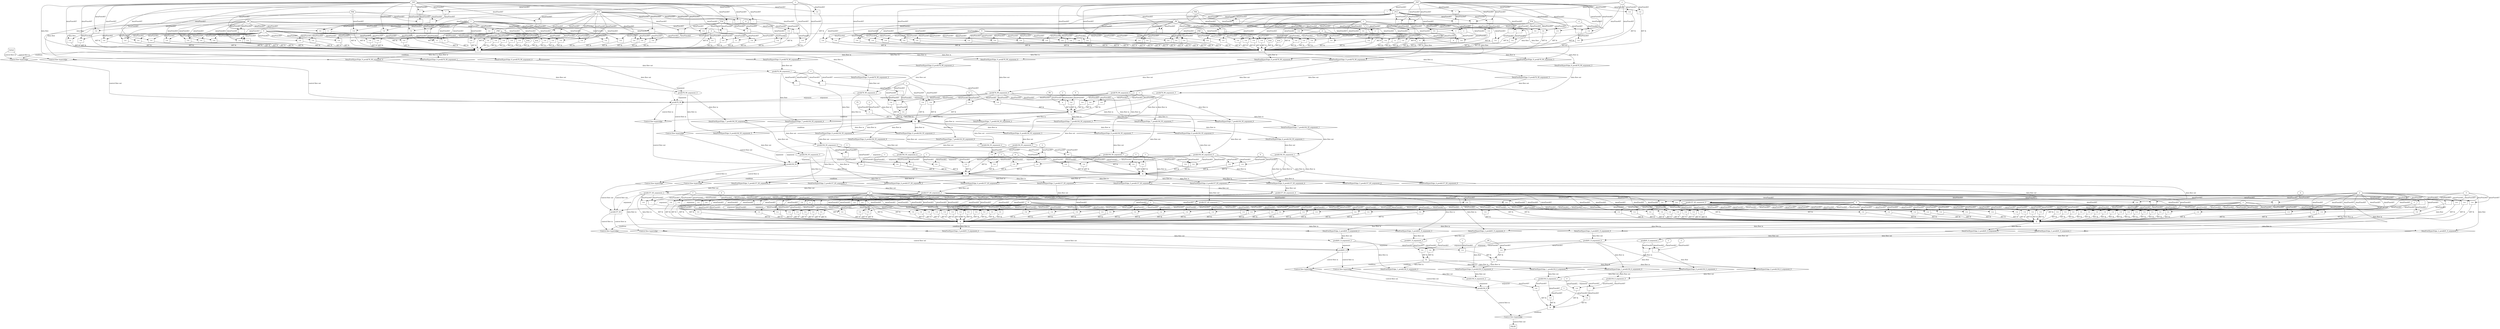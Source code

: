 digraph dag {
"predh104_6" [label="predh104_6" nodeName="predh104_6" class=cfn  shape="rect"];
"predh104_93" [label="predh104_93" nodeName="predh104_93" class=cfn  shape="rect"];
"predh157_83" [label="predh157_83" nodeName="predh157_83" class=cfn  shape="rect"];
"predh78_99" [label="predh78_99" nodeName="predh78_99" class=cfn  shape="rect"];
"predh91_9" [label="predh91_9" nodeName="predh91_9" class=cfn  shape="rect"];
FALSE [label="FALSE" nodeName=FALSE class=cfn  shape="rect"];
Initial [label="Initial" nodeName=Initial class=cfn  shape="rect"];
ControlFowHyperEdge_0 [label="Control flow hyperedge" nodeName=ControlFowHyperEdge_0 class=controlFlowHyperEdge shape="diamond"];
"predh91_9" -> ControlFowHyperEdge_0 [label="control flow in"]
ControlFowHyperEdge_0 -> "predh104_6" [label="control flow out"]
ControlFowHyperEdge_1 [label="Control flow hyperedge" nodeName=ControlFowHyperEdge_1 class=controlFlowHyperEdge shape="diamond"];
"predh91_9" -> ControlFowHyperEdge_1 [label="control flow in"]
ControlFowHyperEdge_1 -> "predh104_6" [label="control flow out"]
ControlFowHyperEdge_2 [label="Control flow hyperedge" nodeName=ControlFowHyperEdge_2 class=controlFlowHyperEdge shape="diamond"];
"predh157_83" -> ControlFowHyperEdge_2 [label="control flow in"]
ControlFowHyperEdge_2 -> "predh91_9" [label="control flow out"]
ControlFowHyperEdge_3 [label="Control flow hyperedge" nodeName=ControlFowHyperEdge_3 class=controlFlowHyperEdge shape="diamond"];
"predh157_83" -> ControlFowHyperEdge_3 [label="control flow in"]
ControlFowHyperEdge_3 -> "predh91_9" [label="control flow out"]
ControlFowHyperEdge_4 [label="Control flow hyperedge" nodeName=ControlFowHyperEdge_4 class=controlFlowHyperEdge shape="diamond"];
"predh104_93" -> ControlFowHyperEdge_4 [label="control flow in"]
ControlFowHyperEdge_4 -> "predh157_83" [label="control flow out"]
ControlFowHyperEdge_5 [label="Control flow hyperedge" nodeName=ControlFowHyperEdge_5 class=controlFlowHyperEdge shape="diamond"];
"predh104_93" -> ControlFowHyperEdge_5 [label="control flow in"]
ControlFowHyperEdge_5 -> "predh157_83" [label="control flow out"]
ControlFowHyperEdge_6 [label="Control flow hyperedge" nodeName=ControlFowHyperEdge_6 class=controlFlowHyperEdge shape="diamond"];
"predh78_99" -> ControlFowHyperEdge_6 [label="control flow in"]
ControlFowHyperEdge_6 -> "predh104_93" [label="control flow out"]
ControlFowHyperEdge_7 [label="Control flow hyperedge" nodeName=ControlFowHyperEdge_7 class=controlFlowHyperEdge shape="diamond"];
"predh78_99" -> ControlFowHyperEdge_7 [label="control flow in"]
ControlFowHyperEdge_7 -> "predh104_93" [label="control flow out"]
ControlFowHyperEdge_8 [label="Control flow hyperedge" nodeName=ControlFowHyperEdge_8 class=controlFlowHyperEdge shape="diamond"];
"Initial" -> ControlFowHyperEdge_8 [label="control flow in"]
ControlFowHyperEdge_8 -> "predh78_99" [label="control flow out"]
ControlFowHyperEdge_9 [label="Control flow hyperedge" nodeName=ControlFowHyperEdge_9 class=controlFlowHyperEdge shape="diamond"];
"Initial" -> ControlFowHyperEdge_9 [label="control flow in"]
ControlFowHyperEdge_9 -> "predh78_99" [label="control flow out"]
ControlFowHyperEdge_10 [label="Control flow hyperedge" nodeName=ControlFowHyperEdge_10 class=controlFlowHyperEdge shape="diamond"];
"predh104_6" -> ControlFowHyperEdge_10 [label="control flow in"]
ControlFowHyperEdge_10 -> "FALSE" [label="control flow out"]
"predh104_6_argument_0" [label="predh104_6_argument_0" nodeName=argument0 class=argument  head="predh104_6" shape="oval"];
"predh104_6_argument_0" -> "predh104_6"[label="argument" style="dashed"]
"predh104_6_argument_1" [label="predh104_6_argument_1" nodeName=argument1 class=argument  head="predh104_6" shape="oval"];
"predh104_6_argument_1" -> "predh104_6"[label="argument" style="dashed"]
"predh104_6_argument_2" [label="predh104_6_argument_2" nodeName=argument2 class=argument  head="predh104_6" shape="oval"];
"predh104_6_argument_2" -> "predh104_6"[label="argument" style="dashed"]
"predh91_9_argument_0" [label="predh91_9_argument_0" nodeName=argument0 class=argument  head="predh91_9" shape="oval"];
"predh91_9_argument_0" -> "predh91_9"[label="argument" style="dashed"]
"predh91_9_argument_1" [label="predh91_9_argument_1" nodeName=argument1 class=argument  head="predh91_9" shape="oval"];
"predh91_9_argument_1" -> "predh91_9"[label="argument" style="dashed"]
"predh91_9_argument_2" [label="predh91_9_argument_2" nodeName=argument2 class=argument  head="predh91_9" shape="oval"];
"predh91_9_argument_2" -> "predh91_9"[label="argument" style="dashed"]
"predh91_9_argument_3" [label="predh91_9_argument_3" nodeName=argument3 class=argument  head="predh91_9" shape="oval"];
"predh91_9_argument_3" -> "predh91_9"[label="argument" style="dashed"]
"predh157_83_argument_0" [label="predh157_83_argument_0" nodeName=argument0 class=argument  head="predh157_83" shape="oval"];
"predh157_83_argument_0" -> "predh157_83"[label="argument" style="dashed"]
"predh157_83_argument_1" [label="predh157_83_argument_1" nodeName=argument1 class=argument  head="predh157_83" shape="oval"];
"predh157_83_argument_1" -> "predh157_83"[label="argument" style="dashed"]
"predh157_83_argument_2" [label="predh157_83_argument_2" nodeName=argument2 class=argument  head="predh157_83" shape="oval"];
"predh157_83_argument_2" -> "predh157_83"[label="argument" style="dashed"]
"predh157_83_argument_3" [label="predh157_83_argument_3" nodeName=argument3 class=argument  head="predh157_83" shape="oval"];
"predh157_83_argument_3" -> "predh157_83"[label="argument" style="dashed"]
"predh157_83_argument_4" [label="predh157_83_argument_4" nodeName=argument4 class=argument  head="predh157_83" shape="oval"];
"predh157_83_argument_4" -> "predh157_83"[label="argument" style="dashed"]
"predh104_93_argument_0" [label="predh104_93_argument_0" nodeName=argument0 class=argument  head="predh104_93" shape="oval"];
"predh104_93_argument_0" -> "predh104_93"[label="argument" style="dashed"]
"predh104_93_argument_1" [label="predh104_93_argument_1" nodeName=argument1 class=argument  head="predh104_93" shape="oval"];
"predh104_93_argument_1" -> "predh104_93"[label="argument" style="dashed"]
"predh104_93_argument_2" [label="predh104_93_argument_2" nodeName=argument2 class=argument  head="predh104_93" shape="oval"];
"predh104_93_argument_2" -> "predh104_93"[label="argument" style="dashed"]
"predh104_93_argument_3" [label="predh104_93_argument_3" nodeName=argument3 class=argument  head="predh104_93" shape="oval"];
"predh104_93_argument_3" -> "predh104_93"[label="argument" style="dashed"]
"predh104_93_argument_4" [label="predh104_93_argument_4" nodeName=argument4 class=argument  head="predh104_93" shape="oval"];
"predh104_93_argument_4" -> "predh104_93"[label="argument" style="dashed"]
"predh104_93_argument_5" [label="predh104_93_argument_5" nodeName=argument5 class=argument  head="predh104_93" shape="oval"];
"predh104_93_argument_5" -> "predh104_93"[label="argument" style="dashed"]
"predh104_93_argument_6" [label="predh104_93_argument_6" nodeName=argument6 class=argument  head="predh104_93" shape="oval"];
"predh104_93_argument_6" -> "predh104_93"[label="argument" style="dashed"]
"predh104_93_argument_7" [label="predh104_93_argument_7" nodeName=argument7 class=argument  head="predh104_93" shape="oval"];
"predh104_93_argument_7" -> "predh104_93"[label="argument" style="dashed"]
"predh78_99_argument_0" [label="predh78_99_argument_0" nodeName=argument0 class=argument  head="predh78_99" shape="oval"];
"predh78_99_argument_0" -> "predh78_99"[label="argument" style="dashed"]
"predh78_99_argument_1" [label="predh78_99_argument_1" nodeName=argument1 class=argument  head="predh78_99" shape="oval"];
"predh78_99_argument_1" -> "predh78_99"[label="argument" style="dashed"]
"predh78_99_argument_2" [label="predh78_99_argument_2" nodeName=argument2 class=argument  head="predh78_99" shape="oval"];
"predh78_99_argument_2" -> "predh78_99"[label="argument" style="dashed"]
"predh78_99_argument_3" [label="predh78_99_argument_3" nodeName=argument3 class=argument  head="predh78_99" shape="oval"];
"predh78_99_argument_3" -> "predh78_99"[label="argument" style="dashed"]
"predh78_99_argument_4" [label="predh78_99_argument_4" nodeName=argument4 class=argument  head="predh78_99" shape="oval"];
"predh78_99_argument_4" -> "predh78_99"[label="argument" style="dashed"]
"predh78_99_argument_5" [label="predh78_99_argument_5" nodeName=argument5 class=argument  head="predh78_99" shape="oval"];
"predh78_99_argument_5" -> "predh78_99"[label="argument" style="dashed"]

"xxxpredh104_6___predh91_9_0xxx_and" [label="&" nodeName="xxxpredh104_6___predh91_9_0xxx_and" class=Operator shape="rect"];
"xxxpredh104_6___predh91_9_0xxxguard_0_node_0" [label=">=" nodeName="xxxpredh104_6___predh91_9_0xxxguard_0_node_0" class=Operator  shape="rect"];
"xxxpredh104_6___predh91_9_0xxxguard_0_node_2" [label="1" nodeName="xxxpredh104_6___predh91_9_0xxxguard_0_node_2" class=Literal ];
"predh91_9_argument_3" -> "xxxpredh104_6___predh91_9_0xxxguard_0_node_0"[label="dataFlowAST"]
"xxxpredh104_6___predh91_9_0xxxguard_0_node_2" -> "xxxpredh104_6___predh91_9_0xxxguard_0_node_0"[label="dataFlowAST"]

"xxxpredh104_6___predh91_9_0xxxguard_0_node_0" -> "xxxpredh104_6___predh91_9_0xxx_and" [label="AST &"];
"xxxpredh104_6___predh91_9_0xxxguard1_node_0" [label=">=" nodeName="xxxpredh104_6___predh91_9_0xxxguard1_node_0" class=Operator  shape="rect"];
"predh91_9_argument_0" -> "xxxpredh104_6___predh91_9_0xxxguard1_node_0"[label="dataFlowAST"]
"xxxpredh104_6___predh91_9_0xxxdataFlow1_node_0" -> "xxxpredh104_6___predh91_9_0xxxguard1_node_0"[label="dataFlowAST"]

"xxxpredh104_6___predh91_9_0xxxguard1_node_0" -> "xxxpredh104_6___predh91_9_0xxx_and" [label="AST &"];
"xxxpredh104_6___predh91_9_0xxx_and" -> "ControlFowHyperEdge_0" [label="condition"];
"xxxpredh104_6___predh91_9_0xxxdataFlow_0_node_0" [label="-" nodeName="xxxpredh104_6___predh91_9_0xxxdataFlow_0_node_0" class= Operator shape="rect"];
"xxxpredh104_6___predh91_9_0xxxdataFlow_0_node_2" [label="-1" nodeName="xxxpredh104_6___predh91_9_0xxxdataFlow_0_node_2" class=Literal ];
"predh91_9_argument_1" -> "xxxpredh104_6___predh91_9_0xxxdataFlow_0_node_0"[label="dataFlowAST"]
"xxxpredh104_6___predh91_9_0xxxdataFlow_0_node_2" -> "xxxpredh104_6___predh91_9_0xxxdataFlow_0_node_0"[label="dataFlowAST"]

"xxxpredh104_6___predh91_9_0xxxdataFlow_0_node_0" -> "DataFowHyperEdge_0_predh104_6_argument_1" [label="data flow"];
"xxxpredh104_6___predh91_9_0xxxdataFlow1_node_0" [label="_P0" nodeName="xxxpredh104_6___predh91_9_0xxxdataFlow1_node_0" class=Constant ];

"xxxpredh104_6___predh91_9_0xxxdataFlow1_node_0" -> "DataFowHyperEdge_0_predh104_6_argument_2" [label="data flow"];
"xxxpredh104_6___predh91_9_1xxx_and" [label="&" nodeName="xxxpredh104_6___predh91_9_1xxx_and" class=Operator shape="rect"];
"xxxpredh104_6___predh91_9_1xxxguard_0_node_0" [label=">=" nodeName="xxxpredh104_6___predh91_9_1xxxguard_0_node_0" class=Operator  shape="rect"];
"predh91_9_argument_2" -> "xxxpredh104_6___predh91_9_1xxxguard_0_node_0"[label="dataFlowAST"]
"predh91_9_argument_0" -> "xxxpredh104_6___predh91_9_1xxxguard_0_node_0"[label="dataFlowAST"]

"xxxpredh104_6___predh91_9_1xxxguard_0_node_0" -> "xxxpredh104_6___predh91_9_1xxx_and" [label="AST &"];
"xxxpredh104_6___predh91_9_1xxxguard1_node_0" [label=">=" nodeName="xxxpredh104_6___predh91_9_1xxxguard1_node_0" class=Operator  shape="rect"];
"xxxpredh104_6___predh91_9_1xxxguard1_node_2" [label="1" nodeName="xxxpredh104_6___predh91_9_1xxxguard1_node_2" class=Literal ];
"predh91_9_argument_3" -> "xxxpredh104_6___predh91_9_1xxxguard1_node_0"[label="dataFlowAST"]
"xxxpredh104_6___predh91_9_1xxxguard1_node_2" -> "xxxpredh104_6___predh91_9_1xxxguard1_node_0"[label="dataFlowAST"]

"xxxpredh104_6___predh91_9_1xxxguard1_node_0" -> "xxxpredh104_6___predh91_9_1xxx_and" [label="AST &"];
"xxxpredh104_6___predh91_9_1xxx_and" -> "ControlFowHyperEdge_1" [label="condition"];
"xxxpredh104_6___predh91_9_1xxxdataFlow_0_node_0" [label="-" nodeName="xxxpredh104_6___predh91_9_1xxxdataFlow_0_node_0" class= Operator shape="rect"];
"xxxpredh104_6___predh91_9_1xxxdataFlow_0_node_2" [label="-1" nodeName="xxxpredh104_6___predh91_9_1xxxdataFlow_0_node_2" class=Literal ];
"predh91_9_argument_1" -> "xxxpredh104_6___predh91_9_1xxxdataFlow_0_node_0"[label="dataFlowAST"]
"xxxpredh104_6___predh91_9_1xxxdataFlow_0_node_2" -> "xxxpredh104_6___predh91_9_1xxxdataFlow_0_node_0"[label="dataFlowAST"]

"xxxpredh104_6___predh91_9_1xxxdataFlow_0_node_0" -> "DataFowHyperEdge_1_predh104_6_argument_1" [label="data flow"];
"xxxpredh91_9___predh157_83_2xxx_and" [label="&" nodeName="xxxpredh91_9___predh157_83_2xxx_and" class=Operator shape="rect"];
"xxxpredh91_9___predh157_83_2xxxguard43_node_0" [label=">=" nodeName="xxxpredh91_9___predh157_83_2xxxguard43_node_0" class=Operator  shape="rect"];
"predh157_83_argument_4" -> "xxxpredh91_9___predh157_83_2xxxguard43_node_0"[label="dataFlowAST"]
"xxxpredh91_9___predh157_83_2xxxguard17_node_2" -> "xxxpredh91_9___predh157_83_2xxxguard43_node_0"[label="dataFlowAST"]

"xxxpredh91_9___predh157_83_2xxxguard43_node_0" -> "xxxpredh91_9___predh157_83_2xxx_and" [label="AST &"];
"xxxpredh91_9___predh157_83_2xxxguard17_node_0" [label=">=" nodeName="xxxpredh91_9___predh157_83_2xxxguard17_node_0" class=Operator  shape="rect"];
"xxxpredh91_9___predh157_83_2xxxguard17_node_1" [label="-" nodeName="xxxpredh91_9___predh157_83_2xxxguard17_node_1" class= Operator shape="rect"];
"xxxpredh91_9___predh157_83_2xxxguard17_node_2" [label="3" nodeName="xxxpredh91_9___predh157_83_2xxxguard17_node_2" class=Literal ];
"xxxpredh91_9___predh157_83_2xxxguard17_node_1" -> "xxxpredh91_9___predh157_83_2xxxguard17_node_0"[label="dataFlowAST"]
"xxxpredh91_9___predh157_83_2xxxguard1_node_2" -> "xxxpredh91_9___predh157_83_2xxxguard17_node_0"[label="dataFlowAST"]
"xxxpredh91_9___predh157_83_2xxxguard17_node_2" -> "xxxpredh91_9___predh157_83_2xxxguard17_node_1"[label="dataFlowAST"]
"predh157_83_argument_2" -> "xxxpredh91_9___predh157_83_2xxxguard17_node_1"[label="dataFlowAST"]

"xxxpredh91_9___predh157_83_2xxxguard17_node_0" -> "xxxpredh91_9___predh157_83_2xxx_and" [label="AST &"];
"xxxpredh91_9___predh157_83_2xxxguard40_node_0" [label=">=" nodeName="xxxpredh91_9___predh157_83_2xxxguard40_node_0" class=Operator  shape="rect"];
"predh157_83_argument_0" -> "xxxpredh91_9___predh157_83_2xxxguard40_node_0"[label="dataFlowAST"]
"xxxpredh91_9___predh157_83_2xxxguard1_node_2" -> "xxxpredh91_9___predh157_83_2xxxguard40_node_0"[label="dataFlowAST"]

"xxxpredh91_9___predh157_83_2xxxguard40_node_0" -> "xxxpredh91_9___predh157_83_2xxx_and" [label="AST &"];
"xxxpredh91_9___predh157_83_2xxxguard44_node_0" [label=">=" nodeName="xxxpredh91_9___predh157_83_2xxxguard44_node_0" class=Operator  shape="rect"];
"xxxpredh91_9___predh157_83_2xxxguard44_node_1" [label="-" nodeName="xxxpredh91_9___predh157_83_2xxxguard44_node_1" class= Operator shape="rect"];
"xxxpredh91_9___predh157_83_2xxxguard44_node_1" -> "xxxpredh91_9___predh157_83_2xxxguard44_node_0"[label="dataFlowAST"]
"xxxpredh91_9___predh157_83_2xxxguard3_node_4" -> "xxxpredh91_9___predh157_83_2xxxguard44_node_0"[label="dataFlowAST"]
"predh157_83_argument_4" -> "xxxpredh91_9___predh157_83_2xxxguard44_node_1"[label="dataFlowAST"]
"xxxpredh91_9___predh157_83_2xxxguard17_node_2" -> "xxxpredh91_9___predh157_83_2xxxguard44_node_1"[label="dataFlowAST"]

"xxxpredh91_9___predh157_83_2xxxguard44_node_0" -> "xxxpredh91_9___predh157_83_2xxx_and" [label="AST &"];
"xxxpredh91_9___predh157_83_2xxxguard16_node_0" [label=">=" nodeName="xxxpredh91_9___predh157_83_2xxxguard16_node_0" class=Operator  shape="rect"];
"predh157_83_argument_3" -> "xxxpredh91_9___predh157_83_2xxxguard16_node_0"[label="dataFlowAST"]
"xxxpredh91_9___predh157_83_2xxxguard_0_node_2" -> "xxxpredh91_9___predh157_83_2xxxguard16_node_0"[label="dataFlowAST"]

"xxxpredh91_9___predh157_83_2xxxguard16_node_0" -> "xxxpredh91_9___predh157_83_2xxx_and" [label="AST &"];
"xxxpredh91_9___predh157_83_2xxxguard41_node_0" [label=">=" nodeName="xxxpredh91_9___predh157_83_2xxxguard41_node_0" class=Operator  shape="rect"];
"predh157_83_argument_0" -> "xxxpredh91_9___predh157_83_2xxxguard41_node_0"[label="dataFlowAST"]
"xxxpredh91_9___predh157_83_2xxxguard1_node_2" -> "xxxpredh91_9___predh157_83_2xxxguard41_node_0"[label="dataFlowAST"]

"xxxpredh91_9___predh157_83_2xxxguard41_node_0" -> "xxxpredh91_9___predh157_83_2xxx_and" [label="AST &"];
"xxxpredh91_9___predh157_83_2xxxguard5_node_0" [label=">=" nodeName="xxxpredh91_9___predh157_83_2xxxguard5_node_0" class=Operator  shape="rect"];
"predh157_83_argument_4" -> "xxxpredh91_9___predh157_83_2xxxguard5_node_0"[label="dataFlowAST"]
"xxxpredh91_9___predh157_83_2xxxguard_0_node_2" -> "xxxpredh91_9___predh157_83_2xxxguard5_node_0"[label="dataFlowAST"]

"xxxpredh91_9___predh157_83_2xxxguard5_node_0" -> "xxxpredh91_9___predh157_83_2xxx_and" [label="AST &"];
"xxxpredh91_9___predh157_83_2xxxguard31_node_0" [label=">=" nodeName="xxxpredh91_9___predh157_83_2xxxguard31_node_0" class=Operator  shape="rect"];
"predh157_83_argument_4" -> "xxxpredh91_9___predh157_83_2xxxguard31_node_0"[label="dataFlowAST"]
"xxxpredh91_9___predh157_83_2xxxguard17_node_2" -> "xxxpredh91_9___predh157_83_2xxxguard31_node_0"[label="dataFlowAST"]

"xxxpredh91_9___predh157_83_2xxxguard31_node_0" -> "xxxpredh91_9___predh157_83_2xxx_and" [label="AST &"];
"xxxpredh91_9___predh157_83_2xxxguard4_node_0" [label=">=" nodeName="xxxpredh91_9___predh157_83_2xxxguard4_node_0" class=Operator  shape="rect"];
"predh157_83_argument_4" -> "xxxpredh91_9___predh157_83_2xxxguard4_node_0"[label="dataFlowAST"]
"xxxpredh91_9___predh157_83_2xxxguard_0_node_2" -> "xxxpredh91_9___predh157_83_2xxxguard4_node_0"[label="dataFlowAST"]

"xxxpredh91_9___predh157_83_2xxxguard4_node_0" -> "xxxpredh91_9___predh157_83_2xxx_and" [label="AST &"];
"xxxpredh91_9___predh157_83_2xxxguard3_node_0" [label=">=" nodeName="xxxpredh91_9___predh157_83_2xxxguard3_node_0" class=Operator  shape="rect"];
"xxxpredh91_9___predh157_83_2xxxguard3_node_1" [label="-" nodeName="xxxpredh91_9___predh157_83_2xxxguard3_node_1" class= Operator shape="rect"];
"xxxpredh91_9___predh157_83_2xxxguard3_node_4" [label="-1" nodeName="xxxpredh91_9___predh157_83_2xxxguard3_node_4" class=Literal ];
"xxxpredh91_9___predh157_83_2xxxguard3_node_1" -> "xxxpredh91_9___predh157_83_2xxxguard3_node_0"[label="dataFlowAST"]
"xxxpredh91_9___predh157_83_2xxxguard3_node_4" -> "xxxpredh91_9___predh157_83_2xxxguard3_node_0"[label="dataFlowAST"]
"predh157_83_argument_4" -> "xxxpredh91_9___predh157_83_2xxxguard3_node_1"[label="dataFlowAST"]
"xxxpredh91_9___predh157_83_2xxxdataFlow_0_node_0" -> "xxxpredh91_9___predh157_83_2xxxguard3_node_1"[label="dataFlowAST"]

"xxxpredh91_9___predh157_83_2xxxguard3_node_0" -> "xxxpredh91_9___predh157_83_2xxx_and" [label="AST &"];
"xxxpredh91_9___predh157_83_2xxxguard36_node_0" [label=">=" nodeName="xxxpredh91_9___predh157_83_2xxxguard36_node_0" class=Operator  shape="rect"];
"predh157_83_argument_0" -> "xxxpredh91_9___predh157_83_2xxxguard36_node_0"[label="dataFlowAST"]
"xxxpredh91_9___predh157_83_2xxxguard_0_node_2" -> "xxxpredh91_9___predh157_83_2xxxguard36_node_0"[label="dataFlowAST"]

"xxxpredh91_9___predh157_83_2xxxguard36_node_0" -> "xxxpredh91_9___predh157_83_2xxx_and" [label="AST &"];
"xxxpredh91_9___predh157_83_2xxxguard26_node_0" [label=">=" nodeName="xxxpredh91_9___predh157_83_2xxxguard26_node_0" class=Operator  shape="rect"];
"predh157_83_argument_0" -> "xxxpredh91_9___predh157_83_2xxxguard26_node_0"[label="dataFlowAST"]
"xxxpredh91_9___predh157_83_2xxxdataFlow_0_node_0" -> "xxxpredh91_9___predh157_83_2xxxguard26_node_0"[label="dataFlowAST"]

"xxxpredh91_9___predh157_83_2xxxguard26_node_0" -> "xxxpredh91_9___predh157_83_2xxx_and" [label="AST &"];
"xxxpredh91_9___predh157_83_2xxxguard6_node_0" [label=">=" nodeName="xxxpredh91_9___predh157_83_2xxxguard6_node_0" class=Operator  shape="rect"];
"predh157_83_argument_0" -> "xxxpredh91_9___predh157_83_2xxxguard6_node_0"[label="dataFlowAST"]
"xxxpredh91_9___predh157_83_2xxxdataFlow_0_node_0" -> "xxxpredh91_9___predh157_83_2xxxguard6_node_0"[label="dataFlowAST"]

"xxxpredh91_9___predh157_83_2xxxguard6_node_0" -> "xxxpredh91_9___predh157_83_2xxx_and" [label="AST &"];
"xxxpredh91_9___predh157_83_2xxxguard25_node_0" [label=">=" nodeName="xxxpredh91_9___predh157_83_2xxxguard25_node_0" class=Operator  shape="rect"];
"predh157_83_argument_4" -> "xxxpredh91_9___predh157_83_2xxxguard25_node_0"[label="dataFlowAST"]
"xxxpredh91_9___predh157_83_2xxxguard_0_node_2" -> "xxxpredh91_9___predh157_83_2xxxguard25_node_0"[label="dataFlowAST"]

"xxxpredh91_9___predh157_83_2xxxguard25_node_0" -> "xxxpredh91_9___predh157_83_2xxx_and" [label="AST &"];
"xxxpredh91_9___predh157_83_2xxxguard35_node_0" [label=">=" nodeName="xxxpredh91_9___predh157_83_2xxxguard35_node_0" class=Operator  shape="rect"];
"predh157_83_argument_0" -> "xxxpredh91_9___predh157_83_2xxxguard35_node_0"[label="dataFlowAST"]
"xxxpredh91_9___predh157_83_2xxxguard1_node_2" -> "xxxpredh91_9___predh157_83_2xxxguard35_node_0"[label="dataFlowAST"]

"xxxpredh91_9___predh157_83_2xxxguard35_node_0" -> "xxxpredh91_9___predh157_83_2xxx_and" [label="AST &"];
"xxxpredh91_9___predh157_83_2xxxguard24_node_0" [label=">=" nodeName="xxxpredh91_9___predh157_83_2xxxguard24_node_0" class=Operator  shape="rect"];
"predh157_83_argument_3" -> "xxxpredh91_9___predh157_83_2xxxguard24_node_0"[label="dataFlowAST"]
"xxxpredh91_9___predh157_83_2xxxguard17_node_2" -> "xxxpredh91_9___predh157_83_2xxxguard24_node_0"[label="dataFlowAST"]

"xxxpredh91_9___predh157_83_2xxxguard24_node_0" -> "xxxpredh91_9___predh157_83_2xxx_and" [label="AST &"];
"xxxpredh91_9___predh157_83_2xxxguard47_node_0" [label=">=" nodeName="xxxpredh91_9___predh157_83_2xxxguard47_node_0" class=Operator  shape="rect"];
"predh157_83_argument_0" -> "xxxpredh91_9___predh157_83_2xxxguard47_node_0"[label="dataFlowAST"]
"xxxpredh91_9___predh157_83_2xxxguard_0_node_2" -> "xxxpredh91_9___predh157_83_2xxxguard47_node_0"[label="dataFlowAST"]

"xxxpredh91_9___predh157_83_2xxxguard47_node_0" -> "xxxpredh91_9___predh157_83_2xxx_and" [label="AST &"];
"xxxpredh91_9___predh157_83_2xxxguard15_node_0" [label=">=" nodeName="xxxpredh91_9___predh157_83_2xxxguard15_node_0" class=Operator  shape="rect"];
"predh157_83_argument_0" -> "xxxpredh91_9___predh157_83_2xxxguard15_node_0"[label="dataFlowAST"]
"xxxpredh91_9___predh157_83_2xxxguard_0_node_2" -> "xxxpredh91_9___predh157_83_2xxxguard15_node_0"[label="dataFlowAST"]

"xxxpredh91_9___predh157_83_2xxxguard15_node_0" -> "xxxpredh91_9___predh157_83_2xxx_and" [label="AST &"];
"xxxpredh91_9___predh157_83_2xxxguard8_node_0" [label=">=" nodeName="xxxpredh91_9___predh157_83_2xxxguard8_node_0" class=Operator  shape="rect"];
"predh157_83_argument_4" -> "xxxpredh91_9___predh157_83_2xxxguard8_node_0"[label="dataFlowAST"]
"xxxpredh91_9___predh157_83_2xxxguard_0_node_2" -> "xxxpredh91_9___predh157_83_2xxxguard8_node_0"[label="dataFlowAST"]

"xxxpredh91_9___predh157_83_2xxxguard8_node_0" -> "xxxpredh91_9___predh157_83_2xxx_and" [label="AST &"];
"xxxpredh91_9___predh157_83_2xxxguard28_node_0" [label=">=" nodeName="xxxpredh91_9___predh157_83_2xxxguard28_node_0" class=Operator  shape="rect"];
"predh157_83_argument_2" -> "xxxpredh91_9___predh157_83_2xxxguard28_node_0"[label="dataFlowAST"]
"xxxpredh91_9___predh157_83_2xxxdataFlow_0_node_0" -> "xxxpredh91_9___predh157_83_2xxxguard28_node_0"[label="dataFlowAST"]

"xxxpredh91_9___predh157_83_2xxxguard28_node_0" -> "xxxpredh91_9___predh157_83_2xxx_and" [label="AST &"];
"xxxpredh91_9___predh157_83_2xxxguard34_node_0" [label=">=" nodeName="xxxpredh91_9___predh157_83_2xxxguard34_node_0" class=Operator  shape="rect"];
"predh157_83_argument_1" -> "xxxpredh91_9___predh157_83_2xxxguard34_node_0"[label="dataFlowAST"]
"xxxpredh91_9___predh157_83_2xxxguard1_node_2" -> "xxxpredh91_9___predh157_83_2xxxguard34_node_0"[label="dataFlowAST"]

"xxxpredh91_9___predh157_83_2xxxguard34_node_0" -> "xxxpredh91_9___predh157_83_2xxx_and" [label="AST &"];
"xxxpredh91_9___predh157_83_2xxxguard9_node_0" [label=">=" nodeName="xxxpredh91_9___predh157_83_2xxxguard9_node_0" class=Operator  shape="rect"];
"predh157_83_argument_1" -> "xxxpredh91_9___predh157_83_2xxxguard9_node_0"[label="dataFlowAST"]
"xxxpredh91_9___predh157_83_2xxxguard_0_node_2" -> "xxxpredh91_9___predh157_83_2xxxguard9_node_0"[label="dataFlowAST"]

"xxxpredh91_9___predh157_83_2xxxguard9_node_0" -> "xxxpredh91_9___predh157_83_2xxx_and" [label="AST &"];
"xxxpredh91_9___predh157_83_2xxxguard29_node_0" [label=">=" nodeName="xxxpredh91_9___predh157_83_2xxxguard29_node_0" class=Operator  shape="rect"];
"predh157_83_argument_0" -> "xxxpredh91_9___predh157_83_2xxxguard29_node_0"[label="dataFlowAST"]
"xxxpredh91_9___predh157_83_2xxxguard_0_node_2" -> "xxxpredh91_9___predh157_83_2xxxguard29_node_0"[label="dataFlowAST"]

"xxxpredh91_9___predh157_83_2xxxguard29_node_0" -> "xxxpredh91_9___predh157_83_2xxx_and" [label="AST &"];
"xxxpredh91_9___predh157_83_2xxxguard19_node_0" [label=">=" nodeName="xxxpredh91_9___predh157_83_2xxxguard19_node_0" class=Operator  shape="rect"];
"xxxpredh91_9___predh157_83_2xxxguard19_node_1" [label="-" nodeName="xxxpredh91_9___predh157_83_2xxxguard19_node_1" class= Operator shape="rect"];
"xxxpredh91_9___predh157_83_2xxxguard19_node_2" [label="4" nodeName="xxxpredh91_9___predh157_83_2xxxguard19_node_2" class=Literal ];
"xxxpredh91_9___predh157_83_2xxxguard19_node_1" -> "xxxpredh91_9___predh157_83_2xxxguard19_node_0"[label="dataFlowAST"]
"xxxpredh91_9___predh157_83_2xxxguard1_node_2" -> "xxxpredh91_9___predh157_83_2xxxguard19_node_0"[label="dataFlowAST"]
"xxxpredh91_9___predh157_83_2xxxguard19_node_2" -> "xxxpredh91_9___predh157_83_2xxxguard19_node_1"[label="dataFlowAST"]
"predh157_83_argument_3" -> "xxxpredh91_9___predh157_83_2xxxguard19_node_1"[label="dataFlowAST"]

"xxxpredh91_9___predh157_83_2xxxguard19_node_0" -> "xxxpredh91_9___predh157_83_2xxx_and" [label="AST &"];
"xxxpredh91_9___predh157_83_2xxxguard32_node_0" [label=">=" nodeName="xxxpredh91_9___predh157_83_2xxxguard32_node_0" class=Operator  shape="rect"];
"predh157_83_argument_0" -> "xxxpredh91_9___predh157_83_2xxxguard32_node_0"[label="dataFlowAST"]
"xxxpredh91_9___predh157_83_2xxxguard_0_node_2" -> "xxxpredh91_9___predh157_83_2xxxguard32_node_0"[label="dataFlowAST"]

"xxxpredh91_9___predh157_83_2xxxguard32_node_0" -> "xxxpredh91_9___predh157_83_2xxx_and" [label="AST &"];
"xxxpredh91_9___predh157_83_2xxxguard1_node_0" [label=">=" nodeName="xxxpredh91_9___predh157_83_2xxxguard1_node_0" class=Operator  shape="rect"];
"xxxpredh91_9___predh157_83_2xxxguard1_node_2" [label="1" nodeName="xxxpredh91_9___predh157_83_2xxxguard1_node_2" class=Literal ];
"predh157_83_argument_3" -> "xxxpredh91_9___predh157_83_2xxxguard1_node_0"[label="dataFlowAST"]
"xxxpredh91_9___predh157_83_2xxxguard1_node_2" -> "xxxpredh91_9___predh157_83_2xxxguard1_node_0"[label="dataFlowAST"]

"xxxpredh91_9___predh157_83_2xxxguard1_node_0" -> "xxxpredh91_9___predh157_83_2xxx_and" [label="AST &"];
"xxxpredh91_9___predh157_83_2xxxguard2_node_0" [label=">=" nodeName="xxxpredh91_9___predh157_83_2xxxguard2_node_0" class=Operator  shape="rect"];
"predh157_83_argument_3" -> "xxxpredh91_9___predh157_83_2xxxguard2_node_0"[label="dataFlowAST"]
"xxxpredh91_9___predh157_83_2xxxdataFlow_0_node_0" -> "xxxpredh91_9___predh157_83_2xxxguard2_node_0"[label="dataFlowAST"]

"xxxpredh91_9___predh157_83_2xxxguard2_node_0" -> "xxxpredh91_9___predh157_83_2xxx_and" [label="AST &"];
"xxxpredh91_9___predh157_83_2xxxguard27_node_0" [label=">=" nodeName="xxxpredh91_9___predh157_83_2xxxguard27_node_0" class=Operator  shape="rect"];
"predh157_83_argument_0" -> "xxxpredh91_9___predh157_83_2xxxguard27_node_0"[label="dataFlowAST"]
"xxxpredh91_9___predh157_83_2xxxguard_0_node_2" -> "xxxpredh91_9___predh157_83_2xxxguard27_node_0"[label="dataFlowAST"]

"xxxpredh91_9___predh157_83_2xxxguard27_node_0" -> "xxxpredh91_9___predh157_83_2xxx_and" [label="AST &"];
"xxxpredh91_9___predh157_83_2xxxguard12_node_0" [label=">=" nodeName="xxxpredh91_9___predh157_83_2xxxguard12_node_0" class=Operator  shape="rect"];
"predh157_83_argument_0" -> "xxxpredh91_9___predh157_83_2xxxguard12_node_0"[label="dataFlowAST"]
"xxxpredh91_9___predh157_83_2xxxguard_0_node_2" -> "xxxpredh91_9___predh157_83_2xxxguard12_node_0"[label="dataFlowAST"]

"xxxpredh91_9___predh157_83_2xxxguard12_node_0" -> "xxxpredh91_9___predh157_83_2xxx_and" [label="AST &"];
"xxxpredh91_9___predh157_83_2xxxguard22_node_0" [label=">=" nodeName="xxxpredh91_9___predh157_83_2xxxguard22_node_0" class=Operator  shape="rect"];
"predh157_83_argument_0" -> "xxxpredh91_9___predh157_83_2xxxguard22_node_0"[label="dataFlowAST"]
"xxxpredh91_9___predh157_83_2xxxdataFlow_0_node_0" -> "xxxpredh91_9___predh157_83_2xxxguard22_node_0"[label="dataFlowAST"]

"xxxpredh91_9___predh157_83_2xxxguard22_node_0" -> "xxxpredh91_9___predh157_83_2xxx_and" [label="AST &"];
"xxxpredh91_9___predh157_83_2xxxguard42_node_0" [label=">=" nodeName="xxxpredh91_9___predh157_83_2xxxguard42_node_0" class=Operator  shape="rect"];
"predh157_83_argument_0" -> "xxxpredh91_9___predh157_83_2xxxguard42_node_0"[label="dataFlowAST"]
"xxxpredh91_9___predh157_83_2xxxdataFlow_0_node_0" -> "xxxpredh91_9___predh157_83_2xxxguard42_node_0"[label="dataFlowAST"]

"xxxpredh91_9___predh157_83_2xxxguard42_node_0" -> "xxxpredh91_9___predh157_83_2xxx_and" [label="AST &"];
"xxxpredh91_9___predh157_83_2xxxguard_0_node_0" [label=">=" nodeName="xxxpredh91_9___predh157_83_2xxxguard_0_node_0" class=Operator  shape="rect"];
"xxxpredh91_9___predh157_83_2xxxguard_0_node_2" [label="0" nodeName="xxxpredh91_9___predh157_83_2xxxguard_0_node_2" class=Literal ];
"predh157_83_argument_3" -> "xxxpredh91_9___predh157_83_2xxxguard_0_node_0"[label="dataFlowAST"]
"xxxpredh91_9___predh157_83_2xxxguard_0_node_2" -> "xxxpredh91_9___predh157_83_2xxxguard_0_node_0"[label="dataFlowAST"]

"xxxpredh91_9___predh157_83_2xxxguard_0_node_0" -> "xxxpredh91_9___predh157_83_2xxx_and" [label="AST &"];
"xxxpredh91_9___predh157_83_2xxxguard33_node_0" [label=">=" nodeName="xxxpredh91_9___predh157_83_2xxxguard33_node_0" class=Operator  shape="rect"];
"predh157_83_argument_4" -> "xxxpredh91_9___predh157_83_2xxxguard33_node_0"[label="dataFlowAST"]
"xxxpredh91_9___predh157_83_2xxxguard_0_node_2" -> "xxxpredh91_9___predh157_83_2xxxguard33_node_0"[label="dataFlowAST"]

"xxxpredh91_9___predh157_83_2xxxguard33_node_0" -> "xxxpredh91_9___predh157_83_2xxx_and" [label="AST &"];
"xxxpredh91_9___predh157_83_2xxxguard38_node_0" [label=">=" nodeName="xxxpredh91_9___predh157_83_2xxxguard38_node_0" class=Operator  shape="rect"];
"xxxpredh91_9___predh157_83_2xxxguard3_node_4" -> "xxxpredh91_9___predh157_83_2xxxguard38_node_0"[label="dataFlowAST"]
"predh157_83_argument_0" -> "xxxpredh91_9___predh157_83_2xxxguard38_node_0"[label="dataFlowAST"]

"xxxpredh91_9___predh157_83_2xxxguard38_node_0" -> "xxxpredh91_9___predh157_83_2xxx_and" [label="AST &"];
"xxxpredh91_9___predh157_83_2xxxguard39_node_0" [label=">=" nodeName="xxxpredh91_9___predh157_83_2xxxguard39_node_0" class=Operator  shape="rect"];
"predh157_83_argument_3" -> "xxxpredh91_9___predh157_83_2xxxguard39_node_0"[label="dataFlowAST"]
"xxxpredh91_9___predh157_83_2xxxguard_0_node_2" -> "xxxpredh91_9___predh157_83_2xxxguard39_node_0"[label="dataFlowAST"]

"xxxpredh91_9___predh157_83_2xxxguard39_node_0" -> "xxxpredh91_9___predh157_83_2xxx_and" [label="AST &"];
"xxxpredh91_9___predh157_83_2xxxguard46_node_0" [label=">=" nodeName="xxxpredh91_9___predh157_83_2xxxguard46_node_0" class=Operator  shape="rect"];
"predh157_83_argument_0" -> "xxxpredh91_9___predh157_83_2xxxguard46_node_0"[label="dataFlowAST"]
"xxxpredh91_9___predh157_83_2xxxdataFlow_0_node_0" -> "xxxpredh91_9___predh157_83_2xxxguard46_node_0"[label="dataFlowAST"]

"xxxpredh91_9___predh157_83_2xxxguard46_node_0" -> "xxxpredh91_9___predh157_83_2xxx_and" [label="AST &"];
"xxxpredh91_9___predh157_83_2xxxguard23_node_0" [label=">=" nodeName="xxxpredh91_9___predh157_83_2xxxguard23_node_0" class=Operator  shape="rect"];
"predh157_83_argument_0" -> "xxxpredh91_9___predh157_83_2xxxguard23_node_0"[label="dataFlowAST"]
"xxxpredh91_9___predh157_83_2xxxguard_0_node_2" -> "xxxpredh91_9___predh157_83_2xxxguard23_node_0"[label="dataFlowAST"]

"xxxpredh91_9___predh157_83_2xxxguard23_node_0" -> "xxxpredh91_9___predh157_83_2xxx_and" [label="AST &"];
"xxxpredh91_9___predh157_83_2xxxguard7_node_0" [label=">=" nodeName="xxxpredh91_9___predh157_83_2xxxguard7_node_0" class=Operator  shape="rect"];
"predh157_83_argument_4" -> "xxxpredh91_9___predh157_83_2xxxguard7_node_0"[label="dataFlowAST"]
"predh157_83_argument_3" -> "xxxpredh91_9___predh157_83_2xxxguard7_node_0"[label="dataFlowAST"]

"xxxpredh91_9___predh157_83_2xxxguard7_node_0" -> "xxxpredh91_9___predh157_83_2xxx_and" [label="AST &"];
"xxxpredh91_9___predh157_83_2xxxguard48_node_0" [label=">=" nodeName="xxxpredh91_9___predh157_83_2xxxguard48_node_0" class=Operator  shape="rect"];
"predh157_83_argument_0" -> "xxxpredh91_9___predh157_83_2xxxguard48_node_0"[label="dataFlowAST"]
"xxxpredh91_9___predh157_83_2xxxguard_0_node_2" -> "xxxpredh91_9___predh157_83_2xxxguard48_node_0"[label="dataFlowAST"]

"xxxpredh91_9___predh157_83_2xxxguard48_node_0" -> "xxxpredh91_9___predh157_83_2xxx_and" [label="AST &"];
"xxxpredh91_9___predh157_83_2xxxguard20_node_0" [label=">=" nodeName="xxxpredh91_9___predh157_83_2xxxguard20_node_0" class=Operator  shape="rect"];
"predh157_83_argument_0" -> "xxxpredh91_9___predh157_83_2xxxguard20_node_0"[label="dataFlowAST"]
"xxxpredh91_9___predh157_83_2xxxguard_0_node_2" -> "xxxpredh91_9___predh157_83_2xxxguard20_node_0"[label="dataFlowAST"]

"xxxpredh91_9___predh157_83_2xxxguard20_node_0" -> "xxxpredh91_9___predh157_83_2xxx_and" [label="AST &"];
"xxxpredh91_9___predh157_83_2xxxguard14_node_0" [label=">=" nodeName="xxxpredh91_9___predh157_83_2xxxguard14_node_0" class=Operator  shape="rect"];
"predh157_83_argument_0" -> "xxxpredh91_9___predh157_83_2xxxguard14_node_0"[label="dataFlowAST"]
"xxxpredh91_9___predh157_83_2xxxdataFlow_0_node_0" -> "xxxpredh91_9___predh157_83_2xxxguard14_node_0"[label="dataFlowAST"]

"xxxpredh91_9___predh157_83_2xxxguard14_node_0" -> "xxxpredh91_9___predh157_83_2xxx_and" [label="AST &"];
"xxxpredh91_9___predh157_83_2xxxguard37_node_0" [label=">=" nodeName="xxxpredh91_9___predh157_83_2xxxguard37_node_0" class=Operator  shape="rect"];
"predh157_83_argument_4" -> "xxxpredh91_9___predh157_83_2xxxguard37_node_0"[label="dataFlowAST"]
"xxxpredh91_9___predh157_83_2xxxguard1_node_2" -> "xxxpredh91_9___predh157_83_2xxxguard37_node_0"[label="dataFlowAST"]

"xxxpredh91_9___predh157_83_2xxxguard37_node_0" -> "xxxpredh91_9___predh157_83_2xxx_and" [label="AST &"];
"xxxpredh91_9___predh157_83_2xxxguard11_node_0" [label=">=" nodeName="xxxpredh91_9___predh157_83_2xxxguard11_node_0" class=Operator  shape="rect"];
"predh157_83_argument_4" -> "xxxpredh91_9___predh157_83_2xxxguard11_node_0"[label="dataFlowAST"]
"xxxpredh91_9___predh157_83_2xxxdataFlow_0_node_0" -> "xxxpredh91_9___predh157_83_2xxxguard11_node_0"[label="dataFlowAST"]

"xxxpredh91_9___predh157_83_2xxxguard11_node_0" -> "xxxpredh91_9___predh157_83_2xxx_and" [label="AST &"];
"xxxpredh91_9___predh157_83_2xxxguard13_node_0" [label=">=" nodeName="xxxpredh91_9___predh157_83_2xxxguard13_node_0" class=Operator  shape="rect"];
"predh157_83_argument_4" -> "xxxpredh91_9___predh157_83_2xxxguard13_node_0"[label="dataFlowAST"]
"xxxpredh91_9___predh157_83_2xxxdataFlow_0_node_0" -> "xxxpredh91_9___predh157_83_2xxxguard13_node_0"[label="dataFlowAST"]

"xxxpredh91_9___predh157_83_2xxxguard13_node_0" -> "xxxpredh91_9___predh157_83_2xxx_and" [label="AST &"];
"xxxpredh91_9___predh157_83_2xxxguard21_node_0" [label=">=" nodeName="xxxpredh91_9___predh157_83_2xxxguard21_node_0" class=Operator  shape="rect"];
"predh157_83_argument_0" -> "xxxpredh91_9___predh157_83_2xxxguard21_node_0"[label="dataFlowAST"]
"xxxpredh91_9___predh157_83_2xxxdataFlow_0_node_0" -> "xxxpredh91_9___predh157_83_2xxxguard21_node_0"[label="dataFlowAST"]

"xxxpredh91_9___predh157_83_2xxxguard21_node_0" -> "xxxpredh91_9___predh157_83_2xxx_and" [label="AST &"];
"xxxpredh91_9___predh157_83_2xxxguard18_node_0" [label=">=" nodeName="xxxpredh91_9___predh157_83_2xxxguard18_node_0" class=Operator  shape="rect"];
"predh157_83_argument_4" -> "xxxpredh91_9___predh157_83_2xxxguard18_node_0"[label="dataFlowAST"]
"xxxpredh91_9___predh157_83_2xxxguard_0_node_2" -> "xxxpredh91_9___predh157_83_2xxxguard18_node_0"[label="dataFlowAST"]

"xxxpredh91_9___predh157_83_2xxxguard18_node_0" -> "xxxpredh91_9___predh157_83_2xxx_and" [label="AST &"];
"xxxpredh91_9___predh157_83_2xxxguard10_node_0" [label=">=" nodeName="xxxpredh91_9___predh157_83_2xxxguard10_node_0" class=Operator  shape="rect"];
"predh157_83_argument_0" -> "xxxpredh91_9___predh157_83_2xxxguard10_node_0"[label="dataFlowAST"]
"xxxpredh91_9___predh157_83_2xxxguard1_node_2" -> "xxxpredh91_9___predh157_83_2xxxguard10_node_0"[label="dataFlowAST"]

"xxxpredh91_9___predh157_83_2xxxguard10_node_0" -> "xxxpredh91_9___predh157_83_2xxx_and" [label="AST &"];
"xxxpredh91_9___predh157_83_2xxxguard30_node_0" [label=">=" nodeName="xxxpredh91_9___predh157_83_2xxxguard30_node_0" class=Operator  shape="rect"];
"predh157_83_argument_4" -> "xxxpredh91_9___predh157_83_2xxxguard30_node_0"[label="dataFlowAST"]
"xxxpredh91_9___predh157_83_2xxxguard1_node_2" -> "xxxpredh91_9___predh157_83_2xxxguard30_node_0"[label="dataFlowAST"]

"xxxpredh91_9___predh157_83_2xxxguard30_node_0" -> "xxxpredh91_9___predh157_83_2xxx_and" [label="AST &"];
"xxxpredh91_9___predh157_83_2xxxguard45_node_0" [label=">=" nodeName="xxxpredh91_9___predh157_83_2xxxguard45_node_0" class=Operator  shape="rect"];
"predh157_83_argument_0" -> "xxxpredh91_9___predh157_83_2xxxguard45_node_0"[label="dataFlowAST"]
"xxxpredh91_9___predh157_83_2xxxdataFlow_0_node_0" -> "xxxpredh91_9___predh157_83_2xxxguard45_node_0"[label="dataFlowAST"]

"xxxpredh91_9___predh157_83_2xxxguard45_node_0" -> "xxxpredh91_9___predh157_83_2xxx_and" [label="AST &"];
"xxxpredh91_9___predh157_83_2xxx_and" -> "ControlFowHyperEdge_2" [label="condition"];
"xxxpredh91_9___predh157_83_2xxxdataFlow_0_node_0" [label="2" nodeName="xxxpredh91_9___predh157_83_2xxxdataFlow_0_node_0" class=Literal ];

"xxxpredh91_9___predh157_83_2xxxdataFlow_0_node_0" -> "DataFowHyperEdge_2_predh91_9_argument_1" [label="data flow"];
"xxxpredh91_9___predh157_83_3xxx_and" [label="&" nodeName="xxxpredh91_9___predh157_83_3xxx_and" class=Operator shape="rect"];
"xxxpredh91_9___predh157_83_3xxxguard43_node_0" [label=">=" nodeName="xxxpredh91_9___predh157_83_3xxxguard43_node_0" class=Operator  shape="rect"];
"predh157_83_argument_4" -> "xxxpredh91_9___predh157_83_3xxxguard43_node_0"[label="dataFlowAST"]
"xxxpredh91_9___predh157_83_3xxxguard17_node_2" -> "xxxpredh91_9___predh157_83_3xxxguard43_node_0"[label="dataFlowAST"]

"xxxpredh91_9___predh157_83_3xxxguard43_node_0" -> "xxxpredh91_9___predh157_83_3xxx_and" [label="AST &"];
"xxxpredh91_9___predh157_83_3xxxguard6_node_0" [label=">=" nodeName="xxxpredh91_9___predh157_83_3xxxguard6_node_0" class=Operator  shape="rect"];
"predh157_83_argument_0" -> "xxxpredh91_9___predh157_83_3xxxguard6_node_0"[label="dataFlowAST"]
"xxxpredh91_9___predh157_83_3xxxdataFlow_0_node_0" -> "xxxpredh91_9___predh157_83_3xxxguard6_node_0"[label="dataFlowAST"]

"xxxpredh91_9___predh157_83_3xxxguard6_node_0" -> "xxxpredh91_9___predh157_83_3xxx_and" [label="AST &"];
"xxxpredh91_9___predh157_83_3xxxguard29_node_0" [label=">=" nodeName="xxxpredh91_9___predh157_83_3xxxguard29_node_0" class=Operator  shape="rect"];
"predh157_83_argument_0" -> "xxxpredh91_9___predh157_83_3xxxguard29_node_0"[label="dataFlowAST"]
"xxxpredh91_9___predh157_83_3xxxguard_0_node_2" -> "xxxpredh91_9___predh157_83_3xxxguard29_node_0"[label="dataFlowAST"]

"xxxpredh91_9___predh157_83_3xxxguard29_node_0" -> "xxxpredh91_9___predh157_83_3xxx_and" [label="AST &"];
"xxxpredh91_9___predh157_83_3xxxguard1_node_0" [label=">=" nodeName="xxxpredh91_9___predh157_83_3xxxguard1_node_0" class=Operator  shape="rect"];
"xxxpredh91_9___predh157_83_3xxxguard1_node_2" [label="1" nodeName="xxxpredh91_9___predh157_83_3xxxguard1_node_2" class=Literal ];
"predh157_83_argument_3" -> "xxxpredh91_9___predh157_83_3xxxguard1_node_0"[label="dataFlowAST"]
"xxxpredh91_9___predh157_83_3xxxguard1_node_2" -> "xxxpredh91_9___predh157_83_3xxxguard1_node_0"[label="dataFlowAST"]

"xxxpredh91_9___predh157_83_3xxxguard1_node_0" -> "xxxpredh91_9___predh157_83_3xxx_and" [label="AST &"];
"xxxpredh91_9___predh157_83_3xxxguard28_node_0" [label=">=" nodeName="xxxpredh91_9___predh157_83_3xxxguard28_node_0" class=Operator  shape="rect"];
"predh157_83_argument_2" -> "xxxpredh91_9___predh157_83_3xxxguard28_node_0"[label="dataFlowAST"]
"xxxpredh91_9___predh157_83_3xxxdataFlow_0_node_0" -> "xxxpredh91_9___predh157_83_3xxxguard28_node_0"[label="dataFlowAST"]

"xxxpredh91_9___predh157_83_3xxxguard28_node_0" -> "xxxpredh91_9___predh157_83_3xxx_and" [label="AST &"];
"xxxpredh91_9___predh157_83_3xxxguard47_node_0" [label=">=" nodeName="xxxpredh91_9___predh157_83_3xxxguard47_node_0" class=Operator  shape="rect"];
"predh157_83_argument_0" -> "xxxpredh91_9___predh157_83_3xxxguard47_node_0"[label="dataFlowAST"]
"xxxpredh91_9___predh157_83_3xxxguard_0_node_2" -> "xxxpredh91_9___predh157_83_3xxxguard47_node_0"[label="dataFlowAST"]

"xxxpredh91_9___predh157_83_3xxxguard47_node_0" -> "xxxpredh91_9___predh157_83_3xxx_and" [label="AST &"];
"xxxpredh91_9___predh157_83_3xxxguard30_node_0" [label=">=" nodeName="xxxpredh91_9___predh157_83_3xxxguard30_node_0" class=Operator  shape="rect"];
"predh157_83_argument_4" -> "xxxpredh91_9___predh157_83_3xxxguard30_node_0"[label="dataFlowAST"]
"xxxpredh91_9___predh157_83_3xxxguard1_node_2" -> "xxxpredh91_9___predh157_83_3xxxguard30_node_0"[label="dataFlowAST"]

"xxxpredh91_9___predh157_83_3xxxguard30_node_0" -> "xxxpredh91_9___predh157_83_3xxx_and" [label="AST &"];
"xxxpredh91_9___predh157_83_3xxxguard24_node_0" [label=">=" nodeName="xxxpredh91_9___predh157_83_3xxxguard24_node_0" class=Operator  shape="rect"];
"predh157_83_argument_3" -> "xxxpredh91_9___predh157_83_3xxxguard24_node_0"[label="dataFlowAST"]
"xxxpredh91_9___predh157_83_3xxxguard17_node_2" -> "xxxpredh91_9___predh157_83_3xxxguard24_node_0"[label="dataFlowAST"]

"xxxpredh91_9___predh157_83_3xxxguard24_node_0" -> "xxxpredh91_9___predh157_83_3xxx_and" [label="AST &"];
"xxxpredh91_9___predh157_83_3xxxguard14_node_0" [label=">=" nodeName="xxxpredh91_9___predh157_83_3xxxguard14_node_0" class=Operator  shape="rect"];
"predh157_83_argument_0" -> "xxxpredh91_9___predh157_83_3xxxguard14_node_0"[label="dataFlowAST"]
"xxxpredh91_9___predh157_83_3xxxdataFlow_0_node_0" -> "xxxpredh91_9___predh157_83_3xxxguard14_node_0"[label="dataFlowAST"]

"xxxpredh91_9___predh157_83_3xxxguard14_node_0" -> "xxxpredh91_9___predh157_83_3xxx_and" [label="AST &"];
"xxxpredh91_9___predh157_83_3xxxguard38_node_0" [label=">=" nodeName="xxxpredh91_9___predh157_83_3xxxguard38_node_0" class=Operator  shape="rect"];
"predh157_83_argument_0" -> "xxxpredh91_9___predh157_83_3xxxguard38_node_0"[label="dataFlowAST"]
"xxxpredh91_9___predh157_83_3xxxguard_0_node_2" -> "xxxpredh91_9___predh157_83_3xxxguard38_node_0"[label="dataFlowAST"]

"xxxpredh91_9___predh157_83_3xxxguard38_node_0" -> "xxxpredh91_9___predh157_83_3xxx_and" [label="AST &"];
"xxxpredh91_9___predh157_83_3xxxguard13_node_0" [label=">=" nodeName="xxxpredh91_9___predh157_83_3xxxguard13_node_0" class=Operator  shape="rect"];
"predh157_83_argument_4" -> "xxxpredh91_9___predh157_83_3xxxguard13_node_0"[label="dataFlowAST"]
"xxxpredh91_9___predh157_83_3xxxdataFlow_0_node_0" -> "xxxpredh91_9___predh157_83_3xxxguard13_node_0"[label="dataFlowAST"]

"xxxpredh91_9___predh157_83_3xxxguard13_node_0" -> "xxxpredh91_9___predh157_83_3xxx_and" [label="AST &"];
"xxxpredh91_9___predh157_83_3xxxguard46_node_0" [label=">=" nodeName="xxxpredh91_9___predh157_83_3xxxguard46_node_0" class=Operator  shape="rect"];
"predh157_83_argument_0" -> "xxxpredh91_9___predh157_83_3xxxguard46_node_0"[label="dataFlowAST"]
"xxxpredh91_9___predh157_83_3xxxdataFlow_0_node_0" -> "xxxpredh91_9___predh157_83_3xxxguard46_node_0"[label="dataFlowAST"]

"xxxpredh91_9___predh157_83_3xxxguard46_node_0" -> "xxxpredh91_9___predh157_83_3xxx_and" [label="AST &"];
"xxxpredh91_9___predh157_83_3xxxguard45_node_0" [label=">=" nodeName="xxxpredh91_9___predh157_83_3xxxguard45_node_0" class=Operator  shape="rect"];
"predh157_83_argument_0" -> "xxxpredh91_9___predh157_83_3xxxguard45_node_0"[label="dataFlowAST"]
"xxxpredh91_9___predh157_83_3xxxdataFlow_0_node_0" -> "xxxpredh91_9___predh157_83_3xxxguard45_node_0"[label="dataFlowAST"]

"xxxpredh91_9___predh157_83_3xxxguard45_node_0" -> "xxxpredh91_9___predh157_83_3xxx_and" [label="AST &"];
"xxxpredh91_9___predh157_83_3xxxguard22_node_0" [label=">=" nodeName="xxxpredh91_9___predh157_83_3xxxguard22_node_0" class=Operator  shape="rect"];
"predh157_83_argument_0" -> "xxxpredh91_9___predh157_83_3xxxguard22_node_0"[label="dataFlowAST"]
"xxxpredh91_9___predh157_83_3xxxdataFlow_0_node_0" -> "xxxpredh91_9___predh157_83_3xxxguard22_node_0"[label="dataFlowAST"]

"xxxpredh91_9___predh157_83_3xxxguard22_node_0" -> "xxxpredh91_9___predh157_83_3xxx_and" [label="AST &"];
"xxxpredh91_9___predh157_83_3xxxguard41_node_0" [label=">=" nodeName="xxxpredh91_9___predh157_83_3xxxguard41_node_0" class=Operator  shape="rect"];
"predh157_83_argument_0" -> "xxxpredh91_9___predh157_83_3xxxguard41_node_0"[label="dataFlowAST"]
"xxxpredh91_9___predh157_83_3xxxguard1_node_2" -> "xxxpredh91_9___predh157_83_3xxxguard41_node_0"[label="dataFlowAST"]

"xxxpredh91_9___predh157_83_3xxxguard41_node_0" -> "xxxpredh91_9___predh157_83_3xxx_and" [label="AST &"];
"xxxpredh91_9___predh157_83_3xxxguard10_node_0" [label=">=" nodeName="xxxpredh91_9___predh157_83_3xxxguard10_node_0" class=Operator  shape="rect"];
"predh157_83_argument_0" -> "xxxpredh91_9___predh157_83_3xxxguard10_node_0"[label="dataFlowAST"]
"xxxpredh91_9___predh157_83_3xxxguard1_node_2" -> "xxxpredh91_9___predh157_83_3xxxguard10_node_0"[label="dataFlowAST"]

"xxxpredh91_9___predh157_83_3xxxguard10_node_0" -> "xxxpredh91_9___predh157_83_3xxx_and" [label="AST &"];
"xxxpredh91_9___predh157_83_3xxxguard19_node_0" [label=">=" nodeName="xxxpredh91_9___predh157_83_3xxxguard19_node_0" class=Operator  shape="rect"];
"xxxpredh91_9___predh157_83_3xxxguard19_node_1" [label="-" nodeName="xxxpredh91_9___predh157_83_3xxxguard19_node_1" class= Operator shape="rect"];
"xxxpredh91_9___predh157_83_3xxxguard19_node_2" [label="4" nodeName="xxxpredh91_9___predh157_83_3xxxguard19_node_2" class=Literal ];
"xxxpredh91_9___predh157_83_3xxxguard19_node_1" -> "xxxpredh91_9___predh157_83_3xxxguard19_node_0"[label="dataFlowAST"]
"xxxpredh91_9___predh157_83_3xxxguard1_node_2" -> "xxxpredh91_9___predh157_83_3xxxguard19_node_0"[label="dataFlowAST"]
"xxxpredh91_9___predh157_83_3xxxguard19_node_2" -> "xxxpredh91_9___predh157_83_3xxxguard19_node_1"[label="dataFlowAST"]
"predh157_83_argument_3" -> "xxxpredh91_9___predh157_83_3xxxguard19_node_1"[label="dataFlowAST"]

"xxxpredh91_9___predh157_83_3xxxguard19_node_0" -> "xxxpredh91_9___predh157_83_3xxx_and" [label="AST &"];
"xxxpredh91_9___predh157_83_3xxxguard40_node_0" [label=">=" nodeName="xxxpredh91_9___predh157_83_3xxxguard40_node_0" class=Operator  shape="rect"];
"predh157_83_argument_0" -> "xxxpredh91_9___predh157_83_3xxxguard40_node_0"[label="dataFlowAST"]
"xxxpredh91_9___predh157_83_3xxxguard1_node_2" -> "xxxpredh91_9___predh157_83_3xxxguard40_node_0"[label="dataFlowAST"]

"xxxpredh91_9___predh157_83_3xxxguard40_node_0" -> "xxxpredh91_9___predh157_83_3xxx_and" [label="AST &"];
"xxxpredh91_9___predh157_83_3xxxguard34_node_0" [label=">=" nodeName="xxxpredh91_9___predh157_83_3xxxguard34_node_0" class=Operator  shape="rect"];
"predh157_83_argument_1" -> "xxxpredh91_9___predh157_83_3xxxguard34_node_0"[label="dataFlowAST"]
"xxxpredh91_9___predh157_83_3xxxguard1_node_2" -> "xxxpredh91_9___predh157_83_3xxxguard34_node_0"[label="dataFlowAST"]

"xxxpredh91_9___predh157_83_3xxxguard34_node_0" -> "xxxpredh91_9___predh157_83_3xxx_and" [label="AST &"];
"xxxpredh91_9___predh157_83_3xxxguard35_node_0" [label=">=" nodeName="xxxpredh91_9___predh157_83_3xxxguard35_node_0" class=Operator  shape="rect"];
"predh157_83_argument_0" -> "xxxpredh91_9___predh157_83_3xxxguard35_node_0"[label="dataFlowAST"]
"xxxpredh91_9___predh157_83_3xxxguard1_node_2" -> "xxxpredh91_9___predh157_83_3xxxguard35_node_0"[label="dataFlowAST"]

"xxxpredh91_9___predh157_83_3xxxguard35_node_0" -> "xxxpredh91_9___predh157_83_3xxx_and" [label="AST &"];
"xxxpredh91_9___predh157_83_3xxxguard16_node_0" [label=">=" nodeName="xxxpredh91_9___predh157_83_3xxxguard16_node_0" class=Operator  shape="rect"];
"predh157_83_argument_3" -> "xxxpredh91_9___predh157_83_3xxxguard16_node_0"[label="dataFlowAST"]
"xxxpredh91_9___predh157_83_3xxxguard_0_node_2" -> "xxxpredh91_9___predh157_83_3xxxguard16_node_0"[label="dataFlowAST"]

"xxxpredh91_9___predh157_83_3xxxguard16_node_0" -> "xxxpredh91_9___predh157_83_3xxx_and" [label="AST &"];
"xxxpredh91_9___predh157_83_3xxxguard15_node_0" [label=">=" nodeName="xxxpredh91_9___predh157_83_3xxxguard15_node_0" class=Operator  shape="rect"];
"predh157_83_argument_0" -> "xxxpredh91_9___predh157_83_3xxxguard15_node_0"[label="dataFlowAST"]
"xxxpredh91_9___predh157_83_3xxxguard_0_node_2" -> "xxxpredh91_9___predh157_83_3xxxguard15_node_0"[label="dataFlowAST"]

"xxxpredh91_9___predh157_83_3xxxguard15_node_0" -> "xxxpredh91_9___predh157_83_3xxx_and" [label="AST &"];
"xxxpredh91_9___predh157_83_3xxxguard12_node_0" [label=">=" nodeName="xxxpredh91_9___predh157_83_3xxxguard12_node_0" class=Operator  shape="rect"];
"predh157_83_argument_0" -> "xxxpredh91_9___predh157_83_3xxxguard12_node_0"[label="dataFlowAST"]
"xxxpredh91_9___predh157_83_3xxxguard_0_node_2" -> "xxxpredh91_9___predh157_83_3xxxguard12_node_0"[label="dataFlowAST"]

"xxxpredh91_9___predh157_83_3xxxguard12_node_0" -> "xxxpredh91_9___predh157_83_3xxx_and" [label="AST &"];
"xxxpredh91_9___predh157_83_3xxxguard18_node_0" [label=">=" nodeName="xxxpredh91_9___predh157_83_3xxxguard18_node_0" class=Operator  shape="rect"];
"predh157_83_argument_4" -> "xxxpredh91_9___predh157_83_3xxxguard18_node_0"[label="dataFlowAST"]
"xxxpredh91_9___predh157_83_3xxxguard_0_node_2" -> "xxxpredh91_9___predh157_83_3xxxguard18_node_0"[label="dataFlowAST"]

"xxxpredh91_9___predh157_83_3xxxguard18_node_0" -> "xxxpredh91_9___predh157_83_3xxx_and" [label="AST &"];
"xxxpredh91_9___predh157_83_3xxxguard32_node_0" [label=">=" nodeName="xxxpredh91_9___predh157_83_3xxxguard32_node_0" class=Operator  shape="rect"];
"predh157_83_argument_0" -> "xxxpredh91_9___predh157_83_3xxxguard32_node_0"[label="dataFlowAST"]
"xxxpredh91_9___predh157_83_3xxxguard_0_node_2" -> "xxxpredh91_9___predh157_83_3xxxguard32_node_0"[label="dataFlowAST"]

"xxxpredh91_9___predh157_83_3xxxguard32_node_0" -> "xxxpredh91_9___predh157_83_3xxx_and" [label="AST &"];
"xxxpredh91_9___predh157_83_3xxxguard7_node_0" [label=">=" nodeName="xxxpredh91_9___predh157_83_3xxxguard7_node_0" class=Operator  shape="rect"];
"predh157_83_argument_4" -> "xxxpredh91_9___predh157_83_3xxxguard7_node_0"[label="dataFlowAST"]
"predh157_83_argument_3" -> "xxxpredh91_9___predh157_83_3xxxguard7_node_0"[label="dataFlowAST"]

"xxxpredh91_9___predh157_83_3xxxguard7_node_0" -> "xxxpredh91_9___predh157_83_3xxx_and" [label="AST &"];
"xxxpredh91_9___predh157_83_3xxxguard21_node_0" [label=">=" nodeName="xxxpredh91_9___predh157_83_3xxxguard21_node_0" class=Operator  shape="rect"];
"predh157_83_argument_0" -> "xxxpredh91_9___predh157_83_3xxxguard21_node_0"[label="dataFlowAST"]
"xxxpredh91_9___predh157_83_3xxxdataFlow_0_node_0" -> "xxxpredh91_9___predh157_83_3xxxguard21_node_0"[label="dataFlowAST"]

"xxxpredh91_9___predh157_83_3xxxguard21_node_0" -> "xxxpredh91_9___predh157_83_3xxx_and" [label="AST &"];
"xxxpredh91_9___predh157_83_3xxxguard39_node_0" [label=">=" nodeName="xxxpredh91_9___predh157_83_3xxxguard39_node_0" class=Operator  shape="rect"];
"predh157_83_argument_3" -> "xxxpredh91_9___predh157_83_3xxxguard39_node_0"[label="dataFlowAST"]
"xxxpredh91_9___predh157_83_3xxxguard_0_node_2" -> "xxxpredh91_9___predh157_83_3xxxguard39_node_0"[label="dataFlowAST"]

"xxxpredh91_9___predh157_83_3xxxguard39_node_0" -> "xxxpredh91_9___predh157_83_3xxx_and" [label="AST &"];
"xxxpredh91_9___predh157_83_3xxxguard_0_node_0" [label=">=" nodeName="xxxpredh91_9___predh157_83_3xxxguard_0_node_0" class=Operator  shape="rect"];
"xxxpredh91_9___predh157_83_3xxxguard_0_node_2" [label="0" nodeName="xxxpredh91_9___predh157_83_3xxxguard_0_node_2" class=Literal ];
"predh157_83_argument_3" -> "xxxpredh91_9___predh157_83_3xxxguard_0_node_0"[label="dataFlowAST"]
"xxxpredh91_9___predh157_83_3xxxguard_0_node_2" -> "xxxpredh91_9___predh157_83_3xxxguard_0_node_0"[label="dataFlowAST"]

"xxxpredh91_9___predh157_83_3xxxguard_0_node_0" -> "xxxpredh91_9___predh157_83_3xxx_and" [label="AST &"];
"xxxpredh91_9___predh157_83_3xxxguard23_node_0" [label=">=" nodeName="xxxpredh91_9___predh157_83_3xxxguard23_node_0" class=Operator  shape="rect"];
"predh157_83_argument_0" -> "xxxpredh91_9___predh157_83_3xxxguard23_node_0"[label="dataFlowAST"]
"xxxpredh91_9___predh157_83_3xxxguard_0_node_2" -> "xxxpredh91_9___predh157_83_3xxxguard23_node_0"[label="dataFlowAST"]

"xxxpredh91_9___predh157_83_3xxxguard23_node_0" -> "xxxpredh91_9___predh157_83_3xxx_and" [label="AST &"];
"xxxpredh91_9___predh157_83_3xxxguard42_node_0" [label=">=" nodeName="xxxpredh91_9___predh157_83_3xxxguard42_node_0" class=Operator  shape="rect"];
"predh157_83_argument_0" -> "xxxpredh91_9___predh157_83_3xxxguard42_node_0"[label="dataFlowAST"]
"xxxpredh91_9___predh157_83_3xxxdataFlow_0_node_0" -> "xxxpredh91_9___predh157_83_3xxxguard42_node_0"[label="dataFlowAST"]

"xxxpredh91_9___predh157_83_3xxxguard42_node_0" -> "xxxpredh91_9___predh157_83_3xxx_and" [label="AST &"];
"xxxpredh91_9___predh157_83_3xxxguard3_node_0" [label=">=" nodeName="xxxpredh91_9___predh157_83_3xxxguard3_node_0" class=Operator  shape="rect"];
"xxxpredh91_9___predh157_83_3xxxguard3_node_1" [label="-" nodeName="xxxpredh91_9___predh157_83_3xxxguard3_node_1" class= Operator shape="rect"];
"xxxpredh91_9___predh157_83_3xxxguard3_node_4" [label="-1" nodeName="xxxpredh91_9___predh157_83_3xxxguard3_node_4" class=Literal ];
"xxxpredh91_9___predh157_83_3xxxguard3_node_1" -> "xxxpredh91_9___predh157_83_3xxxguard3_node_0"[label="dataFlowAST"]
"xxxpredh91_9___predh157_83_3xxxguard3_node_4" -> "xxxpredh91_9___predh157_83_3xxxguard3_node_0"[label="dataFlowAST"]
"predh157_83_argument_4" -> "xxxpredh91_9___predh157_83_3xxxguard3_node_1"[label="dataFlowAST"]
"xxxpredh91_9___predh157_83_3xxxdataFlow_0_node_0" -> "xxxpredh91_9___predh157_83_3xxxguard3_node_1"[label="dataFlowAST"]

"xxxpredh91_9___predh157_83_3xxxguard3_node_0" -> "xxxpredh91_9___predh157_83_3xxx_and" [label="AST &"];
"xxxpredh91_9___predh157_83_3xxxguard31_node_0" [label=">=" nodeName="xxxpredh91_9___predh157_83_3xxxguard31_node_0" class=Operator  shape="rect"];
"predh157_83_argument_4" -> "xxxpredh91_9___predh157_83_3xxxguard31_node_0"[label="dataFlowAST"]
"xxxpredh91_9___predh157_83_3xxxguard17_node_2" -> "xxxpredh91_9___predh157_83_3xxxguard31_node_0"[label="dataFlowAST"]

"xxxpredh91_9___predh157_83_3xxxguard31_node_0" -> "xxxpredh91_9___predh157_83_3xxx_and" [label="AST &"];
"xxxpredh91_9___predh157_83_3xxxguard9_node_0" [label=">=" nodeName="xxxpredh91_9___predh157_83_3xxxguard9_node_0" class=Operator  shape="rect"];
"predh157_83_argument_1" -> "xxxpredh91_9___predh157_83_3xxxguard9_node_0"[label="dataFlowAST"]
"xxxpredh91_9___predh157_83_3xxxguard_0_node_2" -> "xxxpredh91_9___predh157_83_3xxxguard9_node_0"[label="dataFlowAST"]

"xxxpredh91_9___predh157_83_3xxxguard9_node_0" -> "xxxpredh91_9___predh157_83_3xxx_and" [label="AST &"];
"xxxpredh91_9___predh157_83_3xxxguard20_node_0" [label=">=" nodeName="xxxpredh91_9___predh157_83_3xxxguard20_node_0" class=Operator  shape="rect"];
"predh157_83_argument_0" -> "xxxpredh91_9___predh157_83_3xxxguard20_node_0"[label="dataFlowAST"]
"xxxpredh91_9___predh157_83_3xxxguard_0_node_2" -> "xxxpredh91_9___predh157_83_3xxxguard20_node_0"[label="dataFlowAST"]

"xxxpredh91_9___predh157_83_3xxxguard20_node_0" -> "xxxpredh91_9___predh157_83_3xxx_and" [label="AST &"];
"xxxpredh91_9___predh157_83_3xxxguard33_node_0" [label=">=" nodeName="xxxpredh91_9___predh157_83_3xxxguard33_node_0" class=Operator  shape="rect"];
"predh157_83_argument_4" -> "xxxpredh91_9___predh157_83_3xxxguard33_node_0"[label="dataFlowAST"]
"xxxpredh91_9___predh157_83_3xxxguard_0_node_2" -> "xxxpredh91_9___predh157_83_3xxxguard33_node_0"[label="dataFlowAST"]

"xxxpredh91_9___predh157_83_3xxxguard33_node_0" -> "xxxpredh91_9___predh157_83_3xxx_and" [label="AST &"];
"xxxpredh91_9___predh157_83_3xxxguard36_node_0" [label=">=" nodeName="xxxpredh91_9___predh157_83_3xxxguard36_node_0" class=Operator  shape="rect"];
"predh157_83_argument_0" -> "xxxpredh91_9___predh157_83_3xxxguard36_node_0"[label="dataFlowAST"]
"xxxpredh91_9___predh157_83_3xxxguard_0_node_2" -> "xxxpredh91_9___predh157_83_3xxxguard36_node_0"[label="dataFlowAST"]

"xxxpredh91_9___predh157_83_3xxxguard36_node_0" -> "xxxpredh91_9___predh157_83_3xxx_and" [label="AST &"];
"xxxpredh91_9___predh157_83_3xxxguard5_node_0" [label=">=" nodeName="xxxpredh91_9___predh157_83_3xxxguard5_node_0" class=Operator  shape="rect"];
"predh157_83_argument_4" -> "xxxpredh91_9___predh157_83_3xxxguard5_node_0"[label="dataFlowAST"]
"xxxpredh91_9___predh157_83_3xxxguard_0_node_2" -> "xxxpredh91_9___predh157_83_3xxxguard5_node_0"[label="dataFlowAST"]

"xxxpredh91_9___predh157_83_3xxxguard5_node_0" -> "xxxpredh91_9___predh157_83_3xxx_and" [label="AST &"];
"xxxpredh91_9___predh157_83_3xxxguard48_node_0" [label=">=" nodeName="xxxpredh91_9___predh157_83_3xxxguard48_node_0" class=Operator  shape="rect"];
"predh157_83_argument_0" -> "xxxpredh91_9___predh157_83_3xxxguard48_node_0"[label="dataFlowAST"]
"xxxpredh91_9___predh157_83_3xxxguard_0_node_2" -> "xxxpredh91_9___predh157_83_3xxxguard48_node_0"[label="dataFlowAST"]

"xxxpredh91_9___predh157_83_3xxxguard48_node_0" -> "xxxpredh91_9___predh157_83_3xxx_and" [label="AST &"];
"xxxpredh91_9___predh157_83_3xxxguard11_node_0" [label=">=" nodeName="xxxpredh91_9___predh157_83_3xxxguard11_node_0" class=Operator  shape="rect"];
"predh157_83_argument_4" -> "xxxpredh91_9___predh157_83_3xxxguard11_node_0"[label="dataFlowAST"]
"xxxpredh91_9___predh157_83_3xxxdataFlow_0_node_0" -> "xxxpredh91_9___predh157_83_3xxxguard11_node_0"[label="dataFlowAST"]

"xxxpredh91_9___predh157_83_3xxxguard11_node_0" -> "xxxpredh91_9___predh157_83_3xxx_and" [label="AST &"];
"xxxpredh91_9___predh157_83_3xxxguard37_node_0" [label=">=" nodeName="xxxpredh91_9___predh157_83_3xxxguard37_node_0" class=Operator  shape="rect"];
"predh157_83_argument_4" -> "xxxpredh91_9___predh157_83_3xxxguard37_node_0"[label="dataFlowAST"]
"xxxpredh91_9___predh157_83_3xxxguard1_node_2" -> "xxxpredh91_9___predh157_83_3xxxguard37_node_0"[label="dataFlowAST"]

"xxxpredh91_9___predh157_83_3xxxguard37_node_0" -> "xxxpredh91_9___predh157_83_3xxx_and" [label="AST &"];
"xxxpredh91_9___predh157_83_3xxxguard4_node_0" [label=">=" nodeName="xxxpredh91_9___predh157_83_3xxxguard4_node_0" class=Operator  shape="rect"];
"predh157_83_argument_4" -> "xxxpredh91_9___predh157_83_3xxxguard4_node_0"[label="dataFlowAST"]
"xxxpredh91_9___predh157_83_3xxxguard_0_node_2" -> "xxxpredh91_9___predh157_83_3xxxguard4_node_0"[label="dataFlowAST"]

"xxxpredh91_9___predh157_83_3xxxguard4_node_0" -> "xxxpredh91_9___predh157_83_3xxx_and" [label="AST &"];
"xxxpredh91_9___predh157_83_3xxxguard26_node_0" [label=">=" nodeName="xxxpredh91_9___predh157_83_3xxxguard26_node_0" class=Operator  shape="rect"];
"predh157_83_argument_0" -> "xxxpredh91_9___predh157_83_3xxxguard26_node_0"[label="dataFlowAST"]
"xxxpredh91_9___predh157_83_3xxxdataFlow_0_node_0" -> "xxxpredh91_9___predh157_83_3xxxguard26_node_0"[label="dataFlowAST"]

"xxxpredh91_9___predh157_83_3xxxguard26_node_0" -> "xxxpredh91_9___predh157_83_3xxx_and" [label="AST &"];
"xxxpredh91_9___predh157_83_3xxxguard25_node_0" [label=">=" nodeName="xxxpredh91_9___predh157_83_3xxxguard25_node_0" class=Operator  shape="rect"];
"predh157_83_argument_4" -> "xxxpredh91_9___predh157_83_3xxxguard25_node_0"[label="dataFlowAST"]
"xxxpredh91_9___predh157_83_3xxxguard_0_node_2" -> "xxxpredh91_9___predh157_83_3xxxguard25_node_0"[label="dataFlowAST"]

"xxxpredh91_9___predh157_83_3xxxguard25_node_0" -> "xxxpredh91_9___predh157_83_3xxx_and" [label="AST &"];
"xxxpredh91_9___predh157_83_3xxxguard44_node_0" [label=">=" nodeName="xxxpredh91_9___predh157_83_3xxxguard44_node_0" class=Operator  shape="rect"];
"xxxpredh91_9___predh157_83_3xxxguard44_node_1" [label="-" nodeName="xxxpredh91_9___predh157_83_3xxxguard44_node_1" class= Operator shape="rect"];
"xxxpredh91_9___predh157_83_3xxxguard44_node_1" -> "xxxpredh91_9___predh157_83_3xxxguard44_node_0"[label="dataFlowAST"]
"xxxpredh91_9___predh157_83_3xxxguard3_node_4" -> "xxxpredh91_9___predh157_83_3xxxguard44_node_0"[label="dataFlowAST"]
"predh157_83_argument_4" -> "xxxpredh91_9___predh157_83_3xxxguard44_node_1"[label="dataFlowAST"]
"xxxpredh91_9___predh157_83_3xxxguard17_node_2" -> "xxxpredh91_9___predh157_83_3xxxguard44_node_1"[label="dataFlowAST"]

"xxxpredh91_9___predh157_83_3xxxguard44_node_0" -> "xxxpredh91_9___predh157_83_3xxx_and" [label="AST &"];
"xxxpredh91_9___predh157_83_3xxxguard8_node_0" [label=">=" nodeName="xxxpredh91_9___predh157_83_3xxxguard8_node_0" class=Operator  shape="rect"];
"predh157_83_argument_4" -> "xxxpredh91_9___predh157_83_3xxxguard8_node_0"[label="dataFlowAST"]
"xxxpredh91_9___predh157_83_3xxxguard_0_node_2" -> "xxxpredh91_9___predh157_83_3xxxguard8_node_0"[label="dataFlowAST"]

"xxxpredh91_9___predh157_83_3xxxguard8_node_0" -> "xxxpredh91_9___predh157_83_3xxx_and" [label="AST &"];
"xxxpredh91_9___predh157_83_3xxxguard2_node_0" [label=">=" nodeName="xxxpredh91_9___predh157_83_3xxxguard2_node_0" class=Operator  shape="rect"];
"predh157_83_argument_3" -> "xxxpredh91_9___predh157_83_3xxxguard2_node_0"[label="dataFlowAST"]
"xxxpredh91_9___predh157_83_3xxxdataFlow_0_node_0" -> "xxxpredh91_9___predh157_83_3xxxguard2_node_0"[label="dataFlowAST"]

"xxxpredh91_9___predh157_83_3xxxguard2_node_0" -> "xxxpredh91_9___predh157_83_3xxx_and" [label="AST &"];
"xxxpredh91_9___predh157_83_3xxxguard17_node_0" [label=">=" nodeName="xxxpredh91_9___predh157_83_3xxxguard17_node_0" class=Operator  shape="rect"];
"xxxpredh91_9___predh157_83_3xxxguard17_node_1" [label="-" nodeName="xxxpredh91_9___predh157_83_3xxxguard17_node_1" class= Operator shape="rect"];
"xxxpredh91_9___predh157_83_3xxxguard17_node_2" [label="3" nodeName="xxxpredh91_9___predh157_83_3xxxguard17_node_2" class=Literal ];
"xxxpredh91_9___predh157_83_3xxxguard17_node_1" -> "xxxpredh91_9___predh157_83_3xxxguard17_node_0"[label="dataFlowAST"]
"xxxpredh91_9___predh157_83_3xxxguard1_node_2" -> "xxxpredh91_9___predh157_83_3xxxguard17_node_0"[label="dataFlowAST"]
"xxxpredh91_9___predh157_83_3xxxguard17_node_2" -> "xxxpredh91_9___predh157_83_3xxxguard17_node_1"[label="dataFlowAST"]
"predh157_83_argument_2" -> "xxxpredh91_9___predh157_83_3xxxguard17_node_1"[label="dataFlowAST"]

"xxxpredh91_9___predh157_83_3xxxguard17_node_0" -> "xxxpredh91_9___predh157_83_3xxx_and" [label="AST &"];
"xxxpredh91_9___predh157_83_3xxxguard27_node_0" [label=">=" nodeName="xxxpredh91_9___predh157_83_3xxxguard27_node_0" class=Operator  shape="rect"];
"predh157_83_argument_0" -> "xxxpredh91_9___predh157_83_3xxxguard27_node_0"[label="dataFlowAST"]
"xxxpredh91_9___predh157_83_3xxxguard_0_node_2" -> "xxxpredh91_9___predh157_83_3xxxguard27_node_0"[label="dataFlowAST"]

"xxxpredh91_9___predh157_83_3xxxguard27_node_0" -> "xxxpredh91_9___predh157_83_3xxx_and" [label="AST &"];
"xxxpredh91_9___predh157_83_3xxx_and" -> "ControlFowHyperEdge_3" [label="condition"];
"xxxpredh91_9___predh157_83_3xxxdataFlow_0_node_0" [label="2" nodeName="xxxpredh91_9___predh157_83_3xxxdataFlow_0_node_0" class=Literal ];

"xxxpredh91_9___predh157_83_3xxxdataFlow_0_node_0" -> "DataFowHyperEdge_3_predh91_9_argument_1" [label="data flow"];
"xxxpredh157_83___predh104_93_4xxx_and" [label="&" nodeName="xxxpredh157_83___predh104_93_4xxx_and" class=Operator shape="rect"];
"xxxpredh157_83___predh104_93_4xxxguard_0_node_0" [label=">=" nodeName="xxxpredh157_83___predh104_93_4xxxguard_0_node_0" class=Operator  shape="rect"];
"predh104_93_argument_3" -> "xxxpredh157_83___predh104_93_4xxxguard_0_node_0"[label="dataFlowAST"]
"predh104_93_argument_2" -> "xxxpredh157_83___predh104_93_4xxxguard_0_node_0"[label="dataFlowAST"]

"xxxpredh157_83___predh104_93_4xxxguard_0_node_0" -> "xxxpredh157_83___predh104_93_4xxx_and" [label="AST &"];
"xxxpredh157_83___predh104_93_4xxxguard5_node_0" [label=">=" nodeName="xxxpredh157_83___predh104_93_4xxxguard5_node_0" class=Operator  shape="rect"];
"xxxpredh157_83___predh104_93_4xxxguard5_node_2" [label="0" nodeName="xxxpredh157_83___predh104_93_4xxxguard5_node_2" class=Literal ];
"predh104_93_argument_0" -> "xxxpredh157_83___predh104_93_4xxxguard5_node_0"[label="dataFlowAST"]
"xxxpredh157_83___predh104_93_4xxxguard5_node_2" -> "xxxpredh157_83___predh104_93_4xxxguard5_node_0"[label="dataFlowAST"]

"xxxpredh157_83___predh104_93_4xxxguard5_node_0" -> "xxxpredh157_83___predh104_93_4xxx_and" [label="AST &"];
"xxxpredh157_83___predh104_93_4xxxguard7_node_0" [label=">=" nodeName="xxxpredh157_83___predh104_93_4xxxguard7_node_0" class=Operator  shape="rect"];
"predh104_93_argument_0" -> "xxxpredh157_83___predh104_93_4xxxguard7_node_0"[label="dataFlowAST"]
"xxxpredh157_83___predh104_93_4xxxguard3_node_2" -> "xxxpredh157_83___predh104_93_4xxxguard7_node_0"[label="dataFlowAST"]

"xxxpredh157_83___predh104_93_4xxxguard7_node_0" -> "xxxpredh157_83___predh104_93_4xxx_and" [label="AST &"];
"xxxpredh157_83___predh104_93_4xxxguard8_node_0" [label=">=" nodeName="xxxpredh157_83___predh104_93_4xxxguard8_node_0" class=Operator  shape="rect"];
"predh104_93_argument_0" -> "xxxpredh157_83___predh104_93_4xxxguard8_node_0"[label="dataFlowAST"]
"xxxpredh157_83___predh104_93_4xxxguard5_node_2" -> "xxxpredh157_83___predh104_93_4xxxguard8_node_0"[label="dataFlowAST"]

"xxxpredh157_83___predh104_93_4xxxguard8_node_0" -> "xxxpredh157_83___predh104_93_4xxx_and" [label="AST &"];
"xxxpredh157_83___predh104_93_4xxxguard1_node_0" [label=">=" nodeName="xxxpredh157_83___predh104_93_4xxxguard1_node_0" class=Operator  shape="rect"];
"xxxpredh157_83___predh104_93_4xxxguard1_node_2" [label="1" nodeName="xxxpredh157_83___predh104_93_4xxxguard1_node_2" class=Literal ];
"predh104_93_argument_7" -> "xxxpredh157_83___predh104_93_4xxxguard1_node_0"[label="dataFlowAST"]
"xxxpredh157_83___predh104_93_4xxxguard1_node_2" -> "xxxpredh157_83___predh104_93_4xxxguard1_node_0"[label="dataFlowAST"]

"xxxpredh157_83___predh104_93_4xxxguard1_node_0" -> "xxxpredh157_83___predh104_93_4xxx_and" [label="AST &"];
"xxxpredh157_83___predh104_93_4xxxguard2_node_0" [label=">=" nodeName="xxxpredh157_83___predh104_93_4xxxguard2_node_0" class=Operator  shape="rect"];
"xxxpredh157_83___predh104_93_4xxxguard2_node_1" [label="-" nodeName="xxxpredh157_83___predh104_93_4xxxguard2_node_1" class= Operator shape="rect"];
"xxxpredh157_83___predh104_93_4xxxguard2_node_2" [label="3" nodeName="xxxpredh157_83___predh104_93_4xxxguard2_node_2" class=Literal ];
"xxxpredh157_83___predh104_93_4xxxguard2_node_1" -> "xxxpredh157_83___predh104_93_4xxxguard2_node_0"[label="dataFlowAST"]
"xxxpredh157_83___predh104_93_4xxxguard1_node_2" -> "xxxpredh157_83___predh104_93_4xxxguard2_node_0"[label="dataFlowAST"]
"xxxpredh157_83___predh104_93_4xxxguard2_node_2" -> "xxxpredh157_83___predh104_93_4xxxguard2_node_1"[label="dataFlowAST"]
"predh104_93_argument_4" -> "xxxpredh157_83___predh104_93_4xxxguard2_node_1"[label="dataFlowAST"]

"xxxpredh157_83___predh104_93_4xxxguard2_node_0" -> "xxxpredh157_83___predh104_93_4xxx_and" [label="AST &"];
"xxxpredh157_83___predh104_93_4xxxguard3_node_0" [label=">=" nodeName="xxxpredh157_83___predh104_93_4xxxguard3_node_0" class=Operator  shape="rect"];
"xxxpredh157_83___predh104_93_4xxxguard3_node_2" [label="2" nodeName="xxxpredh157_83___predh104_93_4xxxguard3_node_2" class=Literal ];
"predh104_93_argument_4" -> "xxxpredh157_83___predh104_93_4xxxguard3_node_0"[label="dataFlowAST"]
"xxxpredh157_83___predh104_93_4xxxguard3_node_2" -> "xxxpredh157_83___predh104_93_4xxxguard3_node_0"[label="dataFlowAST"]

"xxxpredh157_83___predh104_93_4xxxguard3_node_0" -> "xxxpredh157_83___predh104_93_4xxx_and" [label="AST &"];
"xxxpredh157_83___predh104_93_4xxxguard4_node_0" [label=">=" nodeName="xxxpredh157_83___predh104_93_4xxxguard4_node_0" class=Operator  shape="rect"];
"predh104_93_argument_6" -> "xxxpredh157_83___predh104_93_4xxxguard4_node_0"[label="dataFlowAST"]
"xxxpredh157_83___predh104_93_4xxxguard1_node_2" -> "xxxpredh157_83___predh104_93_4xxxguard4_node_0"[label="dataFlowAST"]

"xxxpredh157_83___predh104_93_4xxxguard4_node_0" -> "xxxpredh157_83___predh104_93_4xxx_and" [label="AST &"];
"xxxpredh157_83___predh104_93_4xxxguard6_node_0" [label=">=" nodeName="xxxpredh157_83___predh104_93_4xxxguard6_node_0" class=Operator  shape="rect"];
"predh104_93_argument_0" -> "xxxpredh157_83___predh104_93_4xxxguard6_node_0"[label="dataFlowAST"]
"xxxpredh157_83___predh104_93_4xxxguard1_node_2" -> "xxxpredh157_83___predh104_93_4xxxguard6_node_0"[label="dataFlowAST"]

"xxxpredh157_83___predh104_93_4xxxguard6_node_0" -> "xxxpredh157_83___predh104_93_4xxx_and" [label="AST &"];
"xxxpredh157_83___predh104_93_4xxx_and" -> "ControlFowHyperEdge_4" [label="condition"];
"xxxpredh157_83___predh104_93_5xxx_and" [label="&" nodeName="xxxpredh157_83___predh104_93_5xxx_and" class=Operator shape="rect"];
"xxxpredh157_83___predh104_93_5xxxguard8_node_0" [label=">=" nodeName="xxxpredh157_83___predh104_93_5xxxguard8_node_0" class=Operator  shape="rect"];
"predh104_93_argument_0" -> "xxxpredh157_83___predh104_93_5xxxguard8_node_0"[label="dataFlowAST"]
"xxxpredh157_83___predh104_93_5xxxguard5_node_2" -> "xxxpredh157_83___predh104_93_5xxxguard8_node_0"[label="dataFlowAST"]

"xxxpredh157_83___predh104_93_5xxxguard8_node_0" -> "xxxpredh157_83___predh104_93_5xxx_and" [label="AST &"];
"xxxpredh157_83___predh104_93_5xxxguard7_node_0" [label=">=" nodeName="xxxpredh157_83___predh104_93_5xxxguard7_node_0" class=Operator  shape="rect"];
"predh104_93_argument_0" -> "xxxpredh157_83___predh104_93_5xxxguard7_node_0"[label="dataFlowAST"]
"xxxpredh157_83___predh104_93_5xxxguard3_node_2" -> "xxxpredh157_83___predh104_93_5xxxguard7_node_0"[label="dataFlowAST"]

"xxxpredh157_83___predh104_93_5xxxguard7_node_0" -> "xxxpredh157_83___predh104_93_5xxx_and" [label="AST &"];
"xxxpredh157_83___predh104_93_5xxxguard1_node_0" [label=">=" nodeName="xxxpredh157_83___predh104_93_5xxxguard1_node_0" class=Operator  shape="rect"];
"xxxpredh157_83___predh104_93_5xxxguard1_node_2" [label="1" nodeName="xxxpredh157_83___predh104_93_5xxxguard1_node_2" class=Literal ];
"predh104_93_argument_7" -> "xxxpredh157_83___predh104_93_5xxxguard1_node_0"[label="dataFlowAST"]
"xxxpredh157_83___predh104_93_5xxxguard1_node_2" -> "xxxpredh157_83___predh104_93_5xxxguard1_node_0"[label="dataFlowAST"]

"xxxpredh157_83___predh104_93_5xxxguard1_node_0" -> "xxxpredh157_83___predh104_93_5xxx_and" [label="AST &"];
"xxxpredh157_83___predh104_93_5xxxguard3_node_0" [label=">=" nodeName="xxxpredh157_83___predh104_93_5xxxguard3_node_0" class=Operator  shape="rect"];
"xxxpredh157_83___predh104_93_5xxxguard3_node_2" [label="2" nodeName="xxxpredh157_83___predh104_93_5xxxguard3_node_2" class=Literal ];
"predh104_93_argument_4" -> "xxxpredh157_83___predh104_93_5xxxguard3_node_0"[label="dataFlowAST"]
"xxxpredh157_83___predh104_93_5xxxguard3_node_2" -> "xxxpredh157_83___predh104_93_5xxxguard3_node_0"[label="dataFlowAST"]

"xxxpredh157_83___predh104_93_5xxxguard3_node_0" -> "xxxpredh157_83___predh104_93_5xxx_and" [label="AST &"];
"xxxpredh157_83___predh104_93_5xxxguard2_node_0" [label=">=" nodeName="xxxpredh157_83___predh104_93_5xxxguard2_node_0" class=Operator  shape="rect"];
"xxxpredh157_83___predh104_93_5xxxguard2_node_1" [label="-" nodeName="xxxpredh157_83___predh104_93_5xxxguard2_node_1" class= Operator shape="rect"];
"xxxpredh157_83___predh104_93_5xxxguard2_node_2" [label="3" nodeName="xxxpredh157_83___predh104_93_5xxxguard2_node_2" class=Literal ];
"xxxpredh157_83___predh104_93_5xxxguard2_node_1" -> "xxxpredh157_83___predh104_93_5xxxguard2_node_0"[label="dataFlowAST"]
"xxxpredh157_83___predh104_93_5xxxguard1_node_2" -> "xxxpredh157_83___predh104_93_5xxxguard2_node_0"[label="dataFlowAST"]
"xxxpredh157_83___predh104_93_5xxxguard2_node_2" -> "xxxpredh157_83___predh104_93_5xxxguard2_node_1"[label="dataFlowAST"]
"predh104_93_argument_4" -> "xxxpredh157_83___predh104_93_5xxxguard2_node_1"[label="dataFlowAST"]

"xxxpredh157_83___predh104_93_5xxxguard2_node_0" -> "xxxpredh157_83___predh104_93_5xxx_and" [label="AST &"];
"xxxpredh157_83___predh104_93_5xxxguard6_node_0" [label=">=" nodeName="xxxpredh157_83___predh104_93_5xxxguard6_node_0" class=Operator  shape="rect"];
"predh104_93_argument_0" -> "xxxpredh157_83___predh104_93_5xxxguard6_node_0"[label="dataFlowAST"]
"xxxpredh157_83___predh104_93_5xxxguard1_node_2" -> "xxxpredh157_83___predh104_93_5xxxguard6_node_0"[label="dataFlowAST"]

"xxxpredh157_83___predh104_93_5xxxguard6_node_0" -> "xxxpredh157_83___predh104_93_5xxx_and" [label="AST &"];
"xxxpredh157_83___predh104_93_5xxxguard_0_node_0" [label=">=" nodeName="xxxpredh157_83___predh104_93_5xxxguard_0_node_0" class=Operator  shape="rect"];
"predh104_93_argument_3" -> "xxxpredh157_83___predh104_93_5xxxguard_0_node_0"[label="dataFlowAST"]
"predh104_93_argument_2" -> "xxxpredh157_83___predh104_93_5xxxguard_0_node_0"[label="dataFlowAST"]

"xxxpredh157_83___predh104_93_5xxxguard_0_node_0" -> "xxxpredh157_83___predh104_93_5xxx_and" [label="AST &"];
"xxxpredh157_83___predh104_93_5xxxguard4_node_0" [label=">=" nodeName="xxxpredh157_83___predh104_93_5xxxguard4_node_0" class=Operator  shape="rect"];
"xxxpredh157_83___predh104_93_5xxxguard4_node_1" [label="-1" nodeName="xxxpredh157_83___predh104_93_5xxxguard4_node_1" class=Literal ];
"xxxpredh157_83___predh104_93_5xxxguard4_node_1" -> "xxxpredh157_83___predh104_93_5xxxguard4_node_0"[label="dataFlowAST"]
"predh104_93_argument_6" -> "xxxpredh157_83___predh104_93_5xxxguard4_node_0"[label="dataFlowAST"]

"xxxpredh157_83___predh104_93_5xxxguard4_node_0" -> "xxxpredh157_83___predh104_93_5xxx_and" [label="AST &"];
"xxxpredh157_83___predh104_93_5xxxguard5_node_0" [label=">=" nodeName="xxxpredh157_83___predh104_93_5xxxguard5_node_0" class=Operator  shape="rect"];
"xxxpredh157_83___predh104_93_5xxxguard5_node_2" [label="0" nodeName="xxxpredh157_83___predh104_93_5xxxguard5_node_2" class=Literal ];
"predh104_93_argument_0" -> "xxxpredh157_83___predh104_93_5xxxguard5_node_0"[label="dataFlowAST"]
"xxxpredh157_83___predh104_93_5xxxguard5_node_2" -> "xxxpredh157_83___predh104_93_5xxxguard5_node_0"[label="dataFlowAST"]

"xxxpredh157_83___predh104_93_5xxxguard5_node_0" -> "xxxpredh157_83___predh104_93_5xxx_and" [label="AST &"];
"xxxpredh157_83___predh104_93_5xxx_and" -> "ControlFowHyperEdge_5" [label="condition"];
"xxxpredh104_93___predh78_99_6xxx_and" [label="&" nodeName="xxxpredh104_93___predh78_99_6xxx_and" class=Operator shape="rect"];
"xxxpredh104_93___predh78_99_6xxxguard2_node_0" [label=">=" nodeName="xxxpredh104_93___predh78_99_6xxxguard2_node_0" class=Operator  shape="rect"];
"xxxpredh104_93___predh78_99_6xxxguard2_node_2" [label="0" nodeName="xxxpredh104_93___predh78_99_6xxxguard2_node_2" class=Literal ];
"predh78_99_argument_0" -> "xxxpredh104_93___predh78_99_6xxxguard2_node_0"[label="dataFlowAST"]
"xxxpredh104_93___predh78_99_6xxxguard2_node_2" -> "xxxpredh104_93___predh78_99_6xxxguard2_node_0"[label="dataFlowAST"]

"xxxpredh104_93___predh78_99_6xxxguard2_node_0" -> "xxxpredh104_93___predh78_99_6xxx_and" [label="AST &"];
"xxxpredh104_93___predh78_99_6xxxguard_0_node_0" [label=">=" nodeName="xxxpredh104_93___predh78_99_6xxxguard_0_node_0" class=Operator  shape="rect"];
"xxxpredh104_93___predh78_99_6xxxguard_0_node_2" [label="1" nodeName="xxxpredh104_93___predh78_99_6xxxguard_0_node_2" class=Literal ];
"predh78_99_argument_0" -> "xxxpredh104_93___predh78_99_6xxxguard_0_node_0"[label="dataFlowAST"]
"xxxpredh104_93___predh78_99_6xxxguard_0_node_2" -> "xxxpredh104_93___predh78_99_6xxxguard_0_node_0"[label="dataFlowAST"]

"xxxpredh104_93___predh78_99_6xxxguard_0_node_0" -> "xxxpredh104_93___predh78_99_6xxx_and" [label="AST &"];
"xxxpredh104_93___predh78_99_6xxxguard5_node_0" [label=">=" nodeName="xxxpredh104_93___predh78_99_6xxxguard5_node_0" class=Operator  shape="rect"];
"predh78_99_argument_0" -> "xxxpredh104_93___predh78_99_6xxxguard5_node_0"[label="dataFlowAST"]
"xxxpredh104_93___predh78_99_6xxxguard_0_node_2" -> "xxxpredh104_93___predh78_99_6xxxguard5_node_0"[label="dataFlowAST"]

"xxxpredh104_93___predh78_99_6xxxguard5_node_0" -> "xxxpredh104_93___predh78_99_6xxx_and" [label="AST &"];
"xxxpredh104_93___predh78_99_6xxxguard3_node_0" [label=">=" nodeName="xxxpredh104_93___predh78_99_6xxxguard3_node_0" class=Operator  shape="rect"];
"predh78_99_argument_5" -> "xxxpredh104_93___predh78_99_6xxxguard3_node_0"[label="dataFlowAST"]
"xxxpredh104_93___predh78_99_6xxxguard_0_node_2" -> "xxxpredh104_93___predh78_99_6xxxguard3_node_0"[label="dataFlowAST"]

"xxxpredh104_93___predh78_99_6xxxguard3_node_0" -> "xxxpredh104_93___predh78_99_6xxx_and" [label="AST &"];
"xxxpredh104_93___predh78_99_6xxxguard4_node_0" [label=">=" nodeName="xxxpredh104_93___predh78_99_6xxxguard4_node_0" class=Operator  shape="rect"];
"xxxpredh104_93___predh78_99_6xxxguard4_node_1" [label="-" nodeName="xxxpredh104_93___predh78_99_6xxxguard4_node_1" class= Operator shape="rect"];
"xxxpredh104_93___predh78_99_6xxxguard4_node_3" [label="-" nodeName="xxxpredh104_93___predh78_99_6xxxguard4_node_3" class= Operator shape="rect"];
"xxxpredh104_93___predh78_99_6xxxguard4_node_4" [label="-" nodeName="xxxpredh104_93___predh78_99_6xxxguard4_node_4" class= Operator shape="rect"];
"xxxpredh104_93___predh78_99_6xxxguard4_node_1" -> "xxxpredh104_93___predh78_99_6xxxguard4_node_0"[label="dataFlowAST"]
"xxxpredh104_93___predh78_99_6xxxguard_0_node_2" -> "xxxpredh104_93___predh78_99_6xxxguard4_node_0"[label="dataFlowAST"]
"predh78_99_argument_0" -> "xxxpredh104_93___predh78_99_6xxxguard4_node_1"[label="dataFlowAST"]
"xxxpredh104_93___predh78_99_6xxxguard4_node_3" -> "xxxpredh104_93___predh78_99_6xxxguard4_node_1"[label="dataFlowAST"]
"xxxpredh104_93___predh78_99_6xxxguard4_node_4" -> "xxxpredh104_93___predh78_99_6xxxguard4_node_3"[label="dataFlowAST"]
"xxxpredh104_93___predh78_99_6xxxguard_0_node_2" -> "xxxpredh104_93___predh78_99_6xxxguard4_node_3"[label="dataFlowAST"]
"predh78_99_argument_1" -> "xxxpredh104_93___predh78_99_6xxxguard4_node_4"[label="dataFlowAST"]
"xxxpredh104_93___predh78_99_6xxxdataFlow_0_node_2" -> "xxxpredh104_93___predh78_99_6xxxguard4_node_4"[label="dataFlowAST"]

"xxxpredh104_93___predh78_99_6xxxguard4_node_0" -> "xxxpredh104_93___predh78_99_6xxx_and" [label="AST &"];
"xxxpredh104_93___predh78_99_6xxxguard1_node_0" [label="=" nodeName="xxxpredh104_93___predh78_99_6xxxguard1_node_0" class=Operator  shape="rect"];
"xxxpredh104_93___predh78_99_6xxxguard1_node_1" [label="P1" nodeName="xxxpredh104_93___predh78_99_6xxxguard1_node_1" class=Constant ];
"xxxpredh104_93___predh78_99_6xxxguard1_node_2" [label="2" nodeName="xxxpredh104_93___predh78_99_6xxxguard1_node_2" class=Literal ];
"xxxpredh104_93___predh78_99_6xxxguard1_node_1" -> "xxxpredh104_93___predh78_99_6xxxguard1_node_0"[label="dataFlowAST"]
"xxxpredh104_93___predh78_99_6xxxguard1_node_2" -> "xxxpredh104_93___predh78_99_6xxxguard1_node_0"[label="dataFlowAST"]

"xxxpredh104_93___predh78_99_6xxxguard1_node_0" -> "xxxpredh104_93___predh78_99_6xxx_and" [label="AST &"];
"xxxpredh104_93___predh78_99_6xxx_and" -> "ControlFowHyperEdge_6" [label="condition"];
"xxxpredh104_93___predh78_99_6xxxdataFlow_0_node_0" [label="-" nodeName="xxxpredh104_93___predh78_99_6xxxdataFlow_0_node_0" class= Operator shape="rect"];
"xxxpredh104_93___predh78_99_6xxxdataFlow_0_node_2" [label="-1" nodeName="xxxpredh104_93___predh78_99_6xxxdataFlow_0_node_2" class=Literal ];
"predh78_99_argument_1" -> "xxxpredh104_93___predh78_99_6xxxdataFlow_0_node_0"[label="dataFlowAST"]
"xxxpredh104_93___predh78_99_6xxxdataFlow_0_node_2" -> "xxxpredh104_93___predh78_99_6xxxdataFlow_0_node_0"[label="dataFlowAST"]

"xxxpredh104_93___predh78_99_6xxxdataFlow_0_node_0" -> "DataFowHyperEdge_6_predh104_93_argument_4" [label="data flow"];
"xxxpredh104_93___predh78_99_7xxx_and" [label="&" nodeName="xxxpredh104_93___predh78_99_7xxx_and" class=Operator shape="rect"];
"xxxpredh104_93___predh78_99_7xxxguard4_node_0" [label=">=" nodeName="xxxpredh104_93___predh78_99_7xxxguard4_node_0" class=Operator  shape="rect"];
"predh78_99_argument_5" -> "xxxpredh104_93___predh78_99_7xxxguard4_node_0"[label="dataFlowAST"]
"xxxpredh104_93___predh78_99_7xxxguard_0_node_2" -> "xxxpredh104_93___predh78_99_7xxxguard4_node_0"[label="dataFlowAST"]

"xxxpredh104_93___predh78_99_7xxxguard4_node_0" -> "xxxpredh104_93___predh78_99_7xxx_and" [label="AST &"];
"xxxpredh104_93___predh78_99_7xxxguard1_node_0" [label="=" nodeName="xxxpredh104_93___predh78_99_7xxxguard1_node_0" class=Operator  shape="rect"];
"xxxpredh104_93___predh78_99_7xxxguard1_node_1" [label="P0" nodeName="xxxpredh104_93___predh78_99_7xxxguard1_node_1" class=Constant ];
"xxxpredh104_93___predh78_99_7xxxguard1_node_2" [label="2" nodeName="xxxpredh104_93___predh78_99_7xxxguard1_node_2" class=Literal ];
"xxxpredh104_93___predh78_99_7xxxguard1_node_1" -> "xxxpredh104_93___predh78_99_7xxxguard1_node_0"[label="dataFlowAST"]
"xxxpredh104_93___predh78_99_7xxxguard1_node_2" -> "xxxpredh104_93___predh78_99_7xxxguard1_node_0"[label="dataFlowAST"]

"xxxpredh104_93___predh78_99_7xxxguard1_node_0" -> "xxxpredh104_93___predh78_99_7xxx_and" [label="AST &"];
"xxxpredh104_93___predh78_99_7xxxguard5_node_0" [label=">=" nodeName="xxxpredh104_93___predh78_99_7xxxguard5_node_0" class=Operator  shape="rect"];
"predh78_99_argument_0" -> "xxxpredh104_93___predh78_99_7xxxguard5_node_0"[label="dataFlowAST"]
"xxxpredh104_93___predh78_99_7xxxguard_0_node_2" -> "xxxpredh104_93___predh78_99_7xxxguard5_node_0"[label="dataFlowAST"]

"xxxpredh104_93___predh78_99_7xxxguard5_node_0" -> "xxxpredh104_93___predh78_99_7xxx_and" [label="AST &"];
"xxxpredh104_93___predh78_99_7xxxguard_0_node_0" [label=">=" nodeName="xxxpredh104_93___predh78_99_7xxxguard_0_node_0" class=Operator  shape="rect"];
"xxxpredh104_93___predh78_99_7xxxguard_0_node_2" [label="1" nodeName="xxxpredh104_93___predh78_99_7xxxguard_0_node_2" class=Literal ];
"predh78_99_argument_0" -> "xxxpredh104_93___predh78_99_7xxxguard_0_node_0"[label="dataFlowAST"]
"xxxpredh104_93___predh78_99_7xxxguard_0_node_2" -> "xxxpredh104_93___predh78_99_7xxxguard_0_node_0"[label="dataFlowAST"]

"xxxpredh104_93___predh78_99_7xxxguard_0_node_0" -> "xxxpredh104_93___predh78_99_7xxx_and" [label="AST &"];
"xxxpredh104_93___predh78_99_7xxxguard3_node_0" [label=">=" nodeName="xxxpredh104_93___predh78_99_7xxxguard3_node_0" class=Operator  shape="rect"];
"predh78_99_argument_1" -> "xxxpredh104_93___predh78_99_7xxxguard3_node_0"[label="dataFlowAST"]
"predh78_99_argument_0" -> "xxxpredh104_93___predh78_99_7xxxguard3_node_0"[label="dataFlowAST"]

"xxxpredh104_93___predh78_99_7xxxguard3_node_0" -> "xxxpredh104_93___predh78_99_7xxx_and" [label="AST &"];
"xxxpredh104_93___predh78_99_7xxxguard2_node_0" [label=">=" nodeName="xxxpredh104_93___predh78_99_7xxxguard2_node_0" class=Operator  shape="rect"];
"xxxpredh104_93___predh78_99_7xxxguard2_node_2" [label="0" nodeName="xxxpredh104_93___predh78_99_7xxxguard2_node_2" class=Literal ];
"predh78_99_argument_0" -> "xxxpredh104_93___predh78_99_7xxxguard2_node_0"[label="dataFlowAST"]
"xxxpredh104_93___predh78_99_7xxxguard2_node_2" -> "xxxpredh104_93___predh78_99_7xxxguard2_node_0"[label="dataFlowAST"]

"xxxpredh104_93___predh78_99_7xxxguard2_node_0" -> "xxxpredh104_93___predh78_99_7xxx_and" [label="AST &"];
"xxxpredh104_93___predh78_99_7xxx_and" -> "ControlFowHyperEdge_7" [label="condition"];

"predh78_99_argument_1" -> "DataFowHyperEdge_7_predh104_93_argument_4" [label="data flow"];
"xxxpredh78_99___Initial_8xxx_and" [label="&" nodeName="xxxpredh78_99___Initial_8xxx_and" class=Operator shape="rect"];
"xxxpredh78_99___Initial_8xxxguard20_node_0" [label=">=" nodeName="xxxpredh78_99___Initial_8xxxguard20_node_0" class=Operator  shape="rect"];
"xxxpredh78_99___Initial_8xxxguard6_node_2" -> "xxxpredh78_99___Initial_8xxxguard20_node_0"[label="dataFlowAST"]
"xxxpredh78_99___Initial_8xxxguard_0_node_2" -> "xxxpredh78_99___Initial_8xxxguard20_node_0"[label="dataFlowAST"]

"xxxpredh78_99___Initial_8xxxguard20_node_0" -> "xxxpredh78_99___Initial_8xxx_and" [label="AST &"];
"xxxpredh78_99___Initial_8xxxguard29_node_0" [label=">=" nodeName="xxxpredh78_99___Initial_8xxxguard29_node_0" class=Operator  shape="rect"];
"xxxpredh78_99___Initial_8xxxdataFlow3_node_0" -> "xxxpredh78_99___Initial_8xxxguard29_node_0"[label="dataFlowAST"]
"xxxpredh78_99___Initial_8xxxguard11_node_4" -> "xxxpredh78_99___Initial_8xxxguard29_node_0"[label="dataFlowAST"]

"xxxpredh78_99___Initial_8xxxguard29_node_0" -> "xxxpredh78_99___Initial_8xxx_and" [label="AST &"];
"xxxpredh78_99___Initial_8xxxguard48_node_0" [label="=" nodeName="xxxpredh78_99___Initial_8xxxguard48_node_0" class=Operator  shape="rect"];
"xxxpredh78_99___Initial_8xxxguard48_node_1" [label="+" nodeName="xxxpredh78_99___Initial_8xxxguard48_node_1" class= Operator shape="rect"];
"xxxpredh78_99___Initial_8xxxguard48_node_3" [label="-" nodeName="xxxpredh78_99___Initial_8xxxguard48_node_3" class= Operator shape="rect"];
"xxxpredh78_99___Initial_8xxxguard48_node_4" [label="*" nodeName="xxxpredh78_99___Initial_8xxxguard48_node_4" class=Operator  shape="rect"];
"xxxpredh78_99___Initial_8xxxguard7_node_4" [label="-1" nodeName="xxxpredh78_99___Initial_8xxxguard7_node_4" class=Coeff ];
"xxxpredh78_99___Initial_8xxxguard48_node_1" -> "xxxpredh78_99___Initial_8xxxguard48_node_0"[label="dataFlowAST"]
"xxxpredh78_99___Initial_8xxxguard11_node_4" -> "xxxpredh78_99___Initial_8xxxguard48_node_0"[label="dataFlowAST"]
"xxxpredh78_99___Initial_8xxxdataFlow3_node_0" -> "xxxpredh78_99___Initial_8xxxguard48_node_1"[label="dataFlowAST"]
"xxxpredh78_99___Initial_8xxxguard48_node_3" -> "xxxpredh78_99___Initial_8xxxguard48_node_1"[label="dataFlowAST"]
"xxxpredh78_99___Initial_8xxxguard48_node_4" -> "xxxpredh78_99___Initial_8xxxguard48_node_3"[label="dataFlowAST"]
"xxxpredh78_99___Initial_8xxxguard6_node_2" -> "xxxpredh78_99___Initial_8xxxguard48_node_3"[label="dataFlowAST"]
"xxxpredh78_99___Initial_8xxxguard7_node_4" -> "xxxpredh78_99___Initial_8xxxguard48_node_4"[label="dataFlowAST"]
"xxxpredh78_99___Initial_8xxxdataFlow1_node_0" -> "xxxpredh78_99___Initial_8xxxguard48_node_4"[label="dataFlowAST"]

"xxxpredh78_99___Initial_8xxxguard48_node_0" -> "xxxpredh78_99___Initial_8xxx_and" [label="AST &"];
"xxxpredh78_99___Initial_8xxxguard28_node_0" [label=">=" nodeName="xxxpredh78_99___Initial_8xxxguard28_node_0" class=Operator  shape="rect"];
"xxxpredh78_99___Initial_8xxxguard6_node_2" -> "xxxpredh78_99___Initial_8xxxguard28_node_0"[label="dataFlowAST"]
"xxxpredh78_99___Initial_8xxxguard11_node_4" -> "xxxpredh78_99___Initial_8xxxguard28_node_0"[label="dataFlowAST"]

"xxxpredh78_99___Initial_8xxxguard28_node_0" -> "xxxpredh78_99___Initial_8xxx_and" [label="AST &"];
"xxxpredh78_99___Initial_8xxxguard1_node_0" [label=">=" nodeName="xxxpredh78_99___Initial_8xxxguard1_node_0" class=Operator  shape="rect"];
"xxxpredh78_99___Initial_8xxxdataFlow2_node_0" -> "xxxpredh78_99___Initial_8xxxguard1_node_0"[label="dataFlowAST"]
"xxxpredh78_99___Initial_8xxxguard_0_node_2" -> "xxxpredh78_99___Initial_8xxxguard1_node_0"[label="dataFlowAST"]

"xxxpredh78_99___Initial_8xxxguard1_node_0" -> "xxxpredh78_99___Initial_8xxx_and" [label="AST &"];
"xxxpredh78_99___Initial_8xxxguard18_node_0" [label=">=" nodeName="xxxpredh78_99___Initial_8xxxguard18_node_0" class=Operator  shape="rect"];
"xxxpredh78_99___Initial_8xxxdataFlow_0_node_0" -> "xxxpredh78_99___Initial_8xxxguard18_node_0"[label="dataFlowAST"]
"xxxpredh78_99___Initial_8xxxguard_0_node_2" -> "xxxpredh78_99___Initial_8xxxguard18_node_0"[label="dataFlowAST"]

"xxxpredh78_99___Initial_8xxxguard18_node_0" -> "xxxpredh78_99___Initial_8xxx_and" [label="AST &"];
"xxxpredh78_99___Initial_8xxxguard11_node_0" [label=">=" nodeName="xxxpredh78_99___Initial_8xxxguard11_node_0" class=Operator  shape="rect"];
"xxxpredh78_99___Initial_8xxxguard11_node_1" [label="-" nodeName="xxxpredh78_99___Initial_8xxxguard11_node_1" class= Operator shape="rect"];
"xxxpredh78_99___Initial_8xxxguard11_node_4" [label="1" nodeName="xxxpredh78_99___Initial_8xxxguard11_node_4" class=Literal ];
"xxxpredh78_99___Initial_8xxxguard11_node_1" -> "xxxpredh78_99___Initial_8xxxguard11_node_0"[label="dataFlowAST"]
"xxxpredh78_99___Initial_8xxxguard11_node_4" -> "xxxpredh78_99___Initial_8xxxguard11_node_0"[label="dataFlowAST"]
"xxxpredh78_99___Initial_8xxxdataFlow3_node_0" -> "xxxpredh78_99___Initial_8xxxguard11_node_1"[label="dataFlowAST"]
"xxxpredh78_99___Initial_8xxxdataFlow1_node_0" -> "xxxpredh78_99___Initial_8xxxguard11_node_1"[label="dataFlowAST"]

"xxxpredh78_99___Initial_8xxxguard11_node_0" -> "xxxpredh78_99___Initial_8xxx_and" [label="AST &"];
"xxxpredh78_99___Initial_8xxxguard46_node_0" [label=">=" nodeName="xxxpredh78_99___Initial_8xxxguard46_node_0" class=Operator  shape="rect"];
"xxxpredh78_99___Initial_8xxxguard46_node_1" [label="-" nodeName="xxxpredh78_99___Initial_8xxxguard46_node_1" class= Operator shape="rect"];
"xxxpredh78_99___Initial_8xxxguard46_node_1" -> "xxxpredh78_99___Initial_8xxxguard46_node_0"[label="dataFlowAST"]
"xxxpredh78_99___Initial_8xxxguard7_node_4" -> "xxxpredh78_99___Initial_8xxxguard46_node_0"[label="dataFlowAST"]
"xxxpredh78_99___Initial_8xxxdataFlow2_node_0" -> "xxxpredh78_99___Initial_8xxxguard46_node_1"[label="dataFlowAST"]
"xxxpredh78_99___Initial_8xxxguard7_node_3" -> "xxxpredh78_99___Initial_8xxxguard46_node_1"[label="dataFlowAST"]

"xxxpredh78_99___Initial_8xxxguard46_node_0" -> "xxxpredh78_99___Initial_8xxx_and" [label="AST &"];
"xxxpredh78_99___Initial_8xxxguard17_node_0" [label=">=" nodeName="xxxpredh78_99___Initial_8xxxguard17_node_0" class=Operator  shape="rect"];
"xxxpredh78_99___Initial_8xxxguard17_node_1" [label="-" nodeName="xxxpredh78_99___Initial_8xxxguard17_node_1" class= Operator shape="rect"];
"xxxpredh78_99___Initial_8xxxguard17_node_1" -> "xxxpredh78_99___Initial_8xxxguard17_node_0"[label="dataFlowAST"]
"xxxpredh78_99___Initial_8xxxguard11_node_4" -> "xxxpredh78_99___Initial_8xxxguard17_node_0"[label="dataFlowAST"]
"xxxpredh78_99___Initial_8xxxguard7_node_3" -> "xxxpredh78_99___Initial_8xxxguard17_node_1"[label="dataFlowAST"]
"xxxpredh78_99___Initial_8xxxdataFlow2_node_0" -> "xxxpredh78_99___Initial_8xxxguard17_node_1"[label="dataFlowAST"]

"xxxpredh78_99___Initial_8xxxguard17_node_0" -> "xxxpredh78_99___Initial_8xxx_and" [label="AST &"];
"xxxpredh78_99___Initial_8xxxguard16_node_0" [label=">=" nodeName="xxxpredh78_99___Initial_8xxxguard16_node_0" class=Operator  shape="rect"];
"xxxpredh78_99___Initial_8xxxguard16_node_1" [label="-" nodeName="xxxpredh78_99___Initial_8xxxguard16_node_1" class= Operator shape="rect"];
"xxxpredh78_99___Initial_8xxxguard16_node_1" -> "xxxpredh78_99___Initial_8xxxguard16_node_0"[label="dataFlowAST"]
"xxxpredh78_99___Initial_8xxxguard11_node_4" -> "xxxpredh78_99___Initial_8xxxguard16_node_0"[label="dataFlowAST"]
"xxxpredh78_99___Initial_8xxxdataFlow2_node_0" -> "xxxpredh78_99___Initial_8xxxguard16_node_1"[label="dataFlowAST"]
"xxxpredh78_99___Initial_8xxxdataFlow1_node_0" -> "xxxpredh78_99___Initial_8xxxguard16_node_1"[label="dataFlowAST"]

"xxxpredh78_99___Initial_8xxxguard16_node_0" -> "xxxpredh78_99___Initial_8xxx_and" [label="AST &"];
"xxxpredh78_99___Initial_8xxxguard10_node_0" [label=">=" nodeName="xxxpredh78_99___Initial_8xxxguard10_node_0" class=Operator  shape="rect"];
"xxxpredh78_99___Initial_8xxxdataFlow_0_node_0" -> "xxxpredh78_99___Initial_8xxxguard10_node_0"[label="dataFlowAST"]
"xxxpredh78_99___Initial_8xxxdataFlow1_node_0" -> "xxxpredh78_99___Initial_8xxxguard10_node_0"[label="dataFlowAST"]

"xxxpredh78_99___Initial_8xxxguard10_node_0" -> "xxxpredh78_99___Initial_8xxx_and" [label="AST &"];
"xxxpredh78_99___Initial_8xxxguard6_node_0" [label=">=" nodeName="xxxpredh78_99___Initial_8xxxguard6_node_0" class=Operator  shape="rect"];
"xxxpredh78_99___Initial_8xxxguard6_node_2" [label="P46" nodeName="xxxpredh78_99___Initial_8xxxguard6_node_2" class=Constant ];
"xxxpredh78_99___Initial_8xxxdataFlow_0_node_0" -> "xxxpredh78_99___Initial_8xxxguard6_node_0"[label="dataFlowAST"]
"xxxpredh78_99___Initial_8xxxguard6_node_2" -> "xxxpredh78_99___Initial_8xxxguard6_node_0"[label="dataFlowAST"]

"xxxpredh78_99___Initial_8xxxguard6_node_0" -> "xxxpredh78_99___Initial_8xxx_and" [label="AST &"];
"xxxpredh78_99___Initial_8xxxguard5_node_0" [label=">=" nodeName="xxxpredh78_99___Initial_8xxxguard5_node_0" class=Operator  shape="rect"];
"xxxpredh78_99___Initial_8xxxguard5_node_1" [label="-" nodeName="xxxpredh78_99___Initial_8xxxguard5_node_1" class= Operator shape="rect"];
"xxxpredh78_99___Initial_8xxxguard5_node_1" -> "xxxpredh78_99___Initial_8xxxguard5_node_0"[label="dataFlowAST"]
"xxxpredh78_99___Initial_8xxxguard4_node_2" -> "xxxpredh78_99___Initial_8xxxguard5_node_0"[label="dataFlowAST"]
"xxxpredh78_99___Initial_8xxxdataFlow2_node_0" -> "xxxpredh78_99___Initial_8xxxguard5_node_1"[label="dataFlowAST"]
"xxxpredh78_99___Initial_8xxxdataFlow1_node_0" -> "xxxpredh78_99___Initial_8xxxguard5_node_1"[label="dataFlowAST"]

"xxxpredh78_99___Initial_8xxxguard5_node_0" -> "xxxpredh78_99___Initial_8xxx_and" [label="AST &"];
"xxxpredh78_99___Initial_8xxxguard43_node_0" [label=">=" nodeName="xxxpredh78_99___Initial_8xxxguard43_node_0" class=Operator  shape="rect"];
"xxxpredh78_99___Initial_8xxxdataFlow1_node_0" -> "xxxpredh78_99___Initial_8xxxguard43_node_0"[label="dataFlowAST"]
"xxxpredh78_99___Initial_8xxxguard_0_node_2" -> "xxxpredh78_99___Initial_8xxxguard43_node_0"[label="dataFlowAST"]

"xxxpredh78_99___Initial_8xxxguard43_node_0" -> "xxxpredh78_99___Initial_8xxx_and" [label="AST &"];
"xxxpredh78_99___Initial_8xxxguard15_node_0" [label=">=" nodeName="xxxpredh78_99___Initial_8xxxguard15_node_0" class=Operator  shape="rect"];
"xxxpredh78_99___Initial_8xxxdataFlow1_node_0" -> "xxxpredh78_99___Initial_8xxxguard15_node_0"[label="dataFlowAST"]
"xxxpredh78_99___Initial_8xxxguard11_node_4" -> "xxxpredh78_99___Initial_8xxxguard15_node_0"[label="dataFlowAST"]

"xxxpredh78_99___Initial_8xxxguard15_node_0" -> "xxxpredh78_99___Initial_8xxx_and" [label="AST &"];
"xxxpredh78_99___Initial_8xxxguard2_node_0" [label=">=" nodeName="xxxpredh78_99___Initial_8xxxguard2_node_0" class=Operator  shape="rect"];
"xxxpredh78_99___Initial_8xxxdataFlow_0_node_0" -> "xxxpredh78_99___Initial_8xxxguard2_node_0"[label="dataFlowAST"]
"xxxpredh78_99___Initial_8xxxguard_0_node_2" -> "xxxpredh78_99___Initial_8xxxguard2_node_0"[label="dataFlowAST"]

"xxxpredh78_99___Initial_8xxxguard2_node_0" -> "xxxpredh78_99___Initial_8xxx_and" [label="AST &"];
"xxxpredh78_99___Initial_8xxxguard7_node_0" [label=">=" nodeName="xxxpredh78_99___Initial_8xxxguard7_node_0" class=Operator  shape="rect"];
"xxxpredh78_99___Initial_8xxxguard7_node_1" [label="-" nodeName="xxxpredh78_99___Initial_8xxxguard7_node_1" class= Operator shape="rect"];
"xxxpredh78_99___Initial_8xxxguard7_node_3" [label="P16" nodeName="xxxpredh78_99___Initial_8xxxguard7_node_3" class=Constant ];
"xxxpredh78_99___Initial_8xxxguard7_node_4" [label="-1" nodeName="xxxpredh78_99___Initial_8xxxguard7_node_4" class=Literal ];
"xxxpredh78_99___Initial_8xxxguard7_node_1" -> "xxxpredh78_99___Initial_8xxxguard7_node_0"[label="dataFlowAST"]
"xxxpredh78_99___Initial_8xxxguard7_node_4" -> "xxxpredh78_99___Initial_8xxxguard7_node_0"[label="dataFlowAST"]
"xxxpredh78_99___Initial_8xxxdataFlow3_node_0" -> "xxxpredh78_99___Initial_8xxxguard7_node_1"[label="dataFlowAST"]
"xxxpredh78_99___Initial_8xxxguard7_node_3" -> "xxxpredh78_99___Initial_8xxxguard7_node_1"[label="dataFlowAST"]

"xxxpredh78_99___Initial_8xxxguard7_node_0" -> "xxxpredh78_99___Initial_8xxx_and" [label="AST &"];
"xxxpredh78_99___Initial_8xxxguard26_node_0" [label=">=" nodeName="xxxpredh78_99___Initial_8xxxguard26_node_0" class=Operator  shape="rect"];
"xxxpredh78_99___Initial_8xxxdataFlow_0_node_0" -> "xxxpredh78_99___Initial_8xxxguard26_node_0"[label="dataFlowAST"]
"xxxpredh78_99___Initial_8xxxguard11_node_4" -> "xxxpredh78_99___Initial_8xxxguard26_node_0"[label="dataFlowAST"]

"xxxpredh78_99___Initial_8xxxguard26_node_0" -> "xxxpredh78_99___Initial_8xxx_and" [label="AST &"];
"xxxpredh78_99___Initial_8xxxguard13_node_0" [label=">=" nodeName="xxxpredh78_99___Initial_8xxxguard13_node_0" class=Operator  shape="rect"];
"xxxpredh78_99___Initial_8xxxdataFlow3_node_0" -> "xxxpredh78_99___Initial_8xxxguard13_node_0"[label="dataFlowAST"]
"xxxpredh78_99___Initial_8xxxguard_0_node_2" -> "xxxpredh78_99___Initial_8xxxguard13_node_0"[label="dataFlowAST"]

"xxxpredh78_99___Initial_8xxxguard13_node_0" -> "xxxpredh78_99___Initial_8xxx_and" [label="AST &"];
"xxxpredh78_99___Initial_8xxxguard32_node_0" [label=">=" nodeName="xxxpredh78_99___Initial_8xxxguard32_node_0" class=Operator  shape="rect"];
"xxxpredh78_99___Initial_8xxxguard32_node_1" [label="-" nodeName="xxxpredh78_99___Initial_8xxxguard32_node_1" class= Operator shape="rect"];
"xxxpredh78_99___Initial_8xxxguard32_node_1" -> "xxxpredh78_99___Initial_8xxxguard32_node_0"[label="dataFlowAST"]
"xxxpredh78_99___Initial_8xxxguard11_node_4" -> "xxxpredh78_99___Initial_8xxxguard32_node_0"[label="dataFlowAST"]
"xxxpredh78_99___Initial_8xxxguard7_node_3" -> "xxxpredh78_99___Initial_8xxxguard32_node_1"[label="dataFlowAST"]
"xxxpredh78_99___Initial_8xxxguard11_node_4" -> "xxxpredh78_99___Initial_8xxxguard32_node_1"[label="dataFlowAST"]

"xxxpredh78_99___Initial_8xxxguard32_node_0" -> "xxxpredh78_99___Initial_8xxx_and" [label="AST &"];
"xxxpredh78_99___Initial_8xxxguard27_node_0" [label=">=" nodeName="xxxpredh78_99___Initial_8xxxguard27_node_0" class=Operator  shape="rect"];
"xxxpredh78_99___Initial_8xxxdataFlow_0_node_0" -> "xxxpredh78_99___Initial_8xxxguard27_node_0"[label="dataFlowAST"]
"xxxpredh78_99___Initial_8xxxguard_0_node_2" -> "xxxpredh78_99___Initial_8xxxguard27_node_0"[label="dataFlowAST"]

"xxxpredh78_99___Initial_8xxxguard27_node_0" -> "xxxpredh78_99___Initial_8xxx_and" [label="AST &"];
"xxxpredh78_99___Initial_8xxxguard40_node_0" [label=">=" nodeName="xxxpredh78_99___Initial_8xxxguard40_node_0" class=Operator  shape="rect"];
"xxxpredh78_99___Initial_8xxxdataFlow_0_node_0" -> "xxxpredh78_99___Initial_8xxxguard40_node_0"[label="dataFlowAST"]
"xxxpredh78_99___Initial_8xxxguard11_node_4" -> "xxxpredh78_99___Initial_8xxxguard40_node_0"[label="dataFlowAST"]

"xxxpredh78_99___Initial_8xxxguard40_node_0" -> "xxxpredh78_99___Initial_8xxx_and" [label="AST &"];
"xxxpredh78_99___Initial_8xxxguard_0_node_0" [label=">=" nodeName="xxxpredh78_99___Initial_8xxxguard_0_node_0" class=Operator  shape="rect"];
"xxxpredh78_99___Initial_8xxxguard_0_node_2" [label="0" nodeName="xxxpredh78_99___Initial_8xxxguard_0_node_2" class=Literal ];
"xxxpredh78_99___Initial_8xxxdataFlow_0_node_0" -> "xxxpredh78_99___Initial_8xxxguard_0_node_0"[label="dataFlowAST"]
"xxxpredh78_99___Initial_8xxxguard_0_node_2" -> "xxxpredh78_99___Initial_8xxxguard_0_node_0"[label="dataFlowAST"]

"xxxpredh78_99___Initial_8xxxguard_0_node_0" -> "xxxpredh78_99___Initial_8xxx_and" [label="AST &"];
"xxxpredh78_99___Initial_8xxxguard25_node_0" [label=">=" nodeName="xxxpredh78_99___Initial_8xxxguard25_node_0" class=Operator  shape="rect"];
"xxxpredh78_99___Initial_8xxxdataFlow3_node_0" -> "xxxpredh78_99___Initial_8xxxguard25_node_0"[label="dataFlowAST"]
"xxxpredh78_99___Initial_8xxxguard_0_node_2" -> "xxxpredh78_99___Initial_8xxxguard25_node_0"[label="dataFlowAST"]

"xxxpredh78_99___Initial_8xxxguard25_node_0" -> "xxxpredh78_99___Initial_8xxx_and" [label="AST &"];
"xxxpredh78_99___Initial_8xxxguard41_node_0" [label="=" nodeName="xxxpredh78_99___Initial_8xxxguard41_node_0" class=Operator  shape="rect"];
"xxxpredh78_99___Initial_8xxxguard41_node_1" [label="+" nodeName="xxxpredh78_99___Initial_8xxxguard41_node_1" class= Operator shape="rect"];
"xxxpredh78_99___Initial_8xxxguard41_node_3" [label="-" nodeName="xxxpredh78_99___Initial_8xxxguard41_node_3" class= Operator shape="rect"];
"xxxpredh78_99___Initial_8xxxguard41_node_1" -> "xxxpredh78_99___Initial_8xxxguard41_node_0"[label="dataFlowAST"]
"xxxpredh78_99___Initial_8xxxguard4_node_2" -> "xxxpredh78_99___Initial_8xxxguard41_node_0"[label="dataFlowAST"]
"xxxpredh78_99___Initial_8xxxguard7_node_3" -> "xxxpredh78_99___Initial_8xxxguard41_node_1"[label="dataFlowAST"]
"xxxpredh78_99___Initial_8xxxguard41_node_3" -> "xxxpredh78_99___Initial_8xxxguard41_node_1"[label="dataFlowAST"]
"xxxpredh78_99___Initial_8xxxdataFlow1_node_0" -> "xxxpredh78_99___Initial_8xxxguard41_node_3"[label="dataFlowAST"]
"xxxpredh78_99___Initial_8xxxdataFlow2_node_0" -> "xxxpredh78_99___Initial_8xxxguard41_node_3"[label="dataFlowAST"]

"xxxpredh78_99___Initial_8xxxguard41_node_0" -> "xxxpredh78_99___Initial_8xxx_and" [label="AST &"];
"xxxpredh78_99___Initial_8xxxguard45_node_0" [label=">=" nodeName="xxxpredh78_99___Initial_8xxxguard45_node_0" class=Operator  shape="rect"];
"xxxpredh78_99___Initial_8xxxdataFlow2_node_0" -> "xxxpredh78_99___Initial_8xxxguard45_node_0"[label="dataFlowAST"]
"xxxpredh78_99___Initial_8xxxguard_0_node_2" -> "xxxpredh78_99___Initial_8xxxguard45_node_0"[label="dataFlowAST"]

"xxxpredh78_99___Initial_8xxxguard45_node_0" -> "xxxpredh78_99___Initial_8xxx_and" [label="AST &"];
"xxxpredh78_99___Initial_8xxxguard47_node_0" [label=">=" nodeName="xxxpredh78_99___Initial_8xxxguard47_node_0" class=Operator  shape="rect"];
"xxxpredh78_99___Initial_8xxxdataFlow3_node_0" -> "xxxpredh78_99___Initial_8xxxguard47_node_0"[label="dataFlowAST"]
"xxxpredh78_99___Initial_8xxxguard_0_node_2" -> "xxxpredh78_99___Initial_8xxxguard47_node_0"[label="dataFlowAST"]

"xxxpredh78_99___Initial_8xxxguard47_node_0" -> "xxxpredh78_99___Initial_8xxx_and" [label="AST &"];
"xxxpredh78_99___Initial_8xxxguard34_node_0" [label="true" nodeName="xxxpredh78_99___Initial_8xxxguard34_node_0" class=BoolValue ];

"xxxpredh78_99___Initial_8xxxguard34_node_0" -> "xxxpredh78_99___Initial_8xxx_and" [label="AST &"];
"xxxpredh78_99___Initial_8xxxguard36_node_0" [label=">=" nodeName="xxxpredh78_99___Initial_8xxxguard36_node_0" class=Operator  shape="rect"];
"xxxpredh78_99___Initial_8xxxguard36_node_1" [label="-" nodeName="xxxpredh78_99___Initial_8xxxguard36_node_1" class= Operator shape="rect"];
"xxxpredh78_99___Initial_8xxxguard36_node_1" -> "xxxpredh78_99___Initial_8xxxguard36_node_0"[label="dataFlowAST"]
"xxxpredh78_99___Initial_8xxxguard4_node_2" -> "xxxpredh78_99___Initial_8xxxguard36_node_0"[label="dataFlowAST"]
"xxxpredh78_99___Initial_8xxxdataFlow3_node_0" -> "xxxpredh78_99___Initial_8xxxguard36_node_1"[label="dataFlowAST"]
"xxxpredh78_99___Initial_8xxxdataFlow1_node_0" -> "xxxpredh78_99___Initial_8xxxguard36_node_1"[label="dataFlowAST"]

"xxxpredh78_99___Initial_8xxxguard36_node_0" -> "xxxpredh78_99___Initial_8xxx_and" [label="AST &"];
"xxxpredh78_99___Initial_8xxxguard49_node_0" [label=">=" nodeName="xxxpredh78_99___Initial_8xxxguard49_node_0" class=Operator  shape="rect"];
"xxxpredh78_99___Initial_8xxxdataFlow1_node_0" -> "xxxpredh78_99___Initial_8xxxguard49_node_0"[label="dataFlowAST"]
"xxxpredh78_99___Initial_8xxxguard_0_node_2" -> "xxxpredh78_99___Initial_8xxxguard49_node_0"[label="dataFlowAST"]

"xxxpredh78_99___Initial_8xxxguard49_node_0" -> "xxxpredh78_99___Initial_8xxx_and" [label="AST &"];
"xxxpredh78_99___Initial_8xxxguard35_node_0" [label=">=" nodeName="xxxpredh78_99___Initial_8xxxguard35_node_0" class=Operator  shape="rect"];
"xxxpredh78_99___Initial_8xxxdataFlow2_node_0" -> "xxxpredh78_99___Initial_8xxxguard35_node_0"[label="dataFlowAST"]
"xxxpredh78_99___Initial_8xxxguard_0_node_2" -> "xxxpredh78_99___Initial_8xxxguard35_node_0"[label="dataFlowAST"]

"xxxpredh78_99___Initial_8xxxguard35_node_0" -> "xxxpredh78_99___Initial_8xxx_and" [label="AST &"];
"xxxpredh78_99___Initial_8xxxguard33_node_0" [label="=" nodeName="xxxpredh78_99___Initial_8xxxguard33_node_0" class=Operator  shape="rect"];
"xxxpredh78_99___Initial_8xxxguard33_node_1" [label="+" nodeName="xxxpredh78_99___Initial_8xxxguard33_node_1" class= Operator shape="rect"];
"xxxpredh78_99___Initial_8xxxguard33_node_3" [label="-" nodeName="xxxpredh78_99___Initial_8xxxguard33_node_3" class= Operator shape="rect"];
"xxxpredh78_99___Initial_8xxxguard33_node_4" [label="*" nodeName="xxxpredh78_99___Initial_8xxxguard33_node_4" class=Operator  shape="rect"];
"xxxpredh78_99___Initial_8xxxguard7_node_4" [label="-1" nodeName="xxxpredh78_99___Initial_8xxxguard7_node_4" class=Coeff ];
"xxxpredh78_99___Initial_8xxxguard33_node_1" -> "xxxpredh78_99___Initial_8xxxguard33_node_0"[label="dataFlowAST"]
"xxxpredh78_99___Initial_8xxxguard11_node_4" -> "xxxpredh78_99___Initial_8xxxguard33_node_0"[label="dataFlowAST"]
"xxxpredh78_99___Initial_8xxxdataFlow2_node_0" -> "xxxpredh78_99___Initial_8xxxguard33_node_1"[label="dataFlowAST"]
"xxxpredh78_99___Initial_8xxxguard33_node_3" -> "xxxpredh78_99___Initial_8xxxguard33_node_1"[label="dataFlowAST"]
"xxxpredh78_99___Initial_8xxxguard33_node_4" -> "xxxpredh78_99___Initial_8xxxguard33_node_3"[label="dataFlowAST"]
"xxxpredh78_99___Initial_8xxxguard6_node_2" -> "xxxpredh78_99___Initial_8xxxguard33_node_3"[label="dataFlowAST"]
"xxxpredh78_99___Initial_8xxxguard7_node_4" -> "xxxpredh78_99___Initial_8xxxguard33_node_4"[label="dataFlowAST"]
"xxxpredh78_99___Initial_8xxxdataFlow1_node_0" -> "xxxpredh78_99___Initial_8xxxguard33_node_4"[label="dataFlowAST"]

"xxxpredh78_99___Initial_8xxxguard33_node_0" -> "xxxpredh78_99___Initial_8xxx_and" [label="AST &"];
"xxxpredh78_99___Initial_8xxxguard21_node_0" [label=">=" nodeName="xxxpredh78_99___Initial_8xxxguard21_node_0" class=Operator  shape="rect"];
"xxxpredh78_99___Initial_8xxxdataFlow2_node_0" -> "xxxpredh78_99___Initial_8xxxguard21_node_0"[label="dataFlowAST"]
"xxxpredh78_99___Initial_8xxxguard_0_node_2" -> "xxxpredh78_99___Initial_8xxxguard21_node_0"[label="dataFlowAST"]

"xxxpredh78_99___Initial_8xxxguard21_node_0" -> "xxxpredh78_99___Initial_8xxx_and" [label="AST &"];
"xxxpredh78_99___Initial_8xxxguard3_node_0" [label=">=" nodeName="xxxpredh78_99___Initial_8xxxguard3_node_0" class=Operator  shape="rect"];
"xxxpredh78_99___Initial_8xxxdataFlow_0_node_0" -> "xxxpredh78_99___Initial_8xxxguard3_node_0"[label="dataFlowAST"]
"xxxpredh78_99___Initial_8xxxguard_0_node_2" -> "xxxpredh78_99___Initial_8xxxguard3_node_0"[label="dataFlowAST"]

"xxxpredh78_99___Initial_8xxxguard3_node_0" -> "xxxpredh78_99___Initial_8xxx_and" [label="AST &"];
"xxxpredh78_99___Initial_8xxxguard39_node_0" [label=">=" nodeName="xxxpredh78_99___Initial_8xxxguard39_node_0" class=Operator  shape="rect"];
"xxxpredh78_99___Initial_8xxxguard11_node_4" -> "xxxpredh78_99___Initial_8xxxguard39_node_0"[label="dataFlowAST"]
"xxxpredh78_99___Initial_8xxxdataFlow1_node_0" -> "xxxpredh78_99___Initial_8xxxguard39_node_0"[label="dataFlowAST"]

"xxxpredh78_99___Initial_8xxxguard39_node_0" -> "xxxpredh78_99___Initial_8xxx_and" [label="AST &"];
"xxxpredh78_99___Initial_8xxxguard14_node_0" [label=">=" nodeName="xxxpredh78_99___Initial_8xxxguard14_node_0" class=Operator  shape="rect"];
"xxxpredh78_99___Initial_8xxxdataFlow2_node_0" -> "xxxpredh78_99___Initial_8xxxguard14_node_0"[label="dataFlowAST"]
"xxxpredh78_99___Initial_8xxxguard_0_node_2" -> "xxxpredh78_99___Initial_8xxxguard14_node_0"[label="dataFlowAST"]

"xxxpredh78_99___Initial_8xxxguard14_node_0" -> "xxxpredh78_99___Initial_8xxx_and" [label="AST &"];
"xxxpredh78_99___Initial_8xxxguard24_node_0" [label=">=" nodeName="xxxpredh78_99___Initial_8xxxguard24_node_0" class=Operator  shape="rect"];
"xxxpredh78_99___Initial_8xxxdataFlow1_node_0" -> "xxxpredh78_99___Initial_8xxxguard24_node_0"[label="dataFlowAST"]
"xxxpredh78_99___Initial_8xxxguard7_node_4" -> "xxxpredh78_99___Initial_8xxxguard24_node_0"[label="dataFlowAST"]

"xxxpredh78_99___Initial_8xxxguard24_node_0" -> "xxxpredh78_99___Initial_8xxx_and" [label="AST &"];
"xxxpredh78_99___Initial_8xxxguard42_node_0" [label=">=" nodeName="xxxpredh78_99___Initial_8xxxguard42_node_0" class=Operator  shape="rect"];
"xxxpredh78_99___Initial_8xxxdataFlow1_node_0" -> "xxxpredh78_99___Initial_8xxxguard42_node_0"[label="dataFlowAST"]
"xxxpredh78_99___Initial_8xxxguard11_node_4" -> "xxxpredh78_99___Initial_8xxxguard42_node_0"[label="dataFlowAST"]

"xxxpredh78_99___Initial_8xxxguard42_node_0" -> "xxxpredh78_99___Initial_8xxx_and" [label="AST &"];
"xxxpredh78_99___Initial_8xxxguard23_node_0" [label=">=" nodeName="xxxpredh78_99___Initial_8xxxguard23_node_0" class=Operator  shape="rect"];
"xxxpredh78_99___Initial_8xxxdataFlow1_node_0" -> "xxxpredh78_99___Initial_8xxxguard23_node_0"[label="dataFlowAST"]
"xxxpredh78_99___Initial_8xxxguard_0_node_2" -> "xxxpredh78_99___Initial_8xxxguard23_node_0"[label="dataFlowAST"]

"xxxpredh78_99___Initial_8xxxguard23_node_0" -> "xxxpredh78_99___Initial_8xxx_and" [label="AST &"];
"xxxpredh78_99___Initial_8xxxguard38_node_0" [label=">=" nodeName="xxxpredh78_99___Initial_8xxxguard38_node_0" class=Operator  shape="rect"];
"xxxpredh78_99___Initial_8xxxdataFlow1_node_0" -> "xxxpredh78_99___Initial_8xxxguard38_node_0"[label="dataFlowAST"]
"xxxpredh78_99___Initial_8xxxguard_0_node_2" -> "xxxpredh78_99___Initial_8xxxguard38_node_0"[label="dataFlowAST"]

"xxxpredh78_99___Initial_8xxxguard38_node_0" -> "xxxpredh78_99___Initial_8xxx_and" [label="AST &"];
"xxxpredh78_99___Initial_8xxxguard9_node_0" [label=">=" nodeName="xxxpredh78_99___Initial_8xxxguard9_node_0" class=Operator  shape="rect"];
"xxxpredh78_99___Initial_8xxxguard9_node_2" [label="-2" nodeName="xxxpredh78_99___Initial_8xxxguard9_node_2" class=Literal ];
"xxxpredh78_99___Initial_8xxxdataFlow1_node_0" -> "xxxpredh78_99___Initial_8xxxguard9_node_0"[label="dataFlowAST"]
"xxxpredh78_99___Initial_8xxxguard9_node_2" -> "xxxpredh78_99___Initial_8xxxguard9_node_0"[label="dataFlowAST"]

"xxxpredh78_99___Initial_8xxxguard9_node_0" -> "xxxpredh78_99___Initial_8xxx_and" [label="AST &"];
"xxxpredh78_99___Initial_8xxxguard50_node_0" [label="true" nodeName="xxxpredh78_99___Initial_8xxxguard50_node_0" class=BoolValue ];

"xxxpredh78_99___Initial_8xxxguard50_node_0" -> "xxxpredh78_99___Initial_8xxx_and" [label="AST &"];
"xxxpredh78_99___Initial_8xxxguard19_node_0" [label=">=" nodeName="xxxpredh78_99___Initial_8xxxguard19_node_0" class=Operator  shape="rect"];
"xxxpredh78_99___Initial_8xxxdataFlow_0_node_0" -> "xxxpredh78_99___Initial_8xxxguard19_node_0"[label="dataFlowAST"]
"xxxpredh78_99___Initial_8xxxguard11_node_4" -> "xxxpredh78_99___Initial_8xxxguard19_node_0"[label="dataFlowAST"]

"xxxpredh78_99___Initial_8xxxguard19_node_0" -> "xxxpredh78_99___Initial_8xxx_and" [label="AST &"];
"xxxpredh78_99___Initial_8xxxguard37_node_0" [label=">=" nodeName="xxxpredh78_99___Initial_8xxxguard37_node_0" class=Operator  shape="rect"];
"xxxpredh78_99___Initial_8xxxguard37_node_1" [label="-" nodeName="xxxpredh78_99___Initial_8xxxguard37_node_1" class= Operator shape="rect"];
"xxxpredh78_99___Initial_8xxxguard37_node_1" -> "xxxpredh78_99___Initial_8xxxguard37_node_0"[label="dataFlowAST"]
"xxxpredh78_99___Initial_8xxxguard9_node_2" -> "xxxpredh78_99___Initial_8xxxguard37_node_0"[label="dataFlowAST"]
"xxxpredh78_99___Initial_8xxxdataFlow1_node_0" -> "xxxpredh78_99___Initial_8xxxguard37_node_1"[label="dataFlowAST"]
"xxxpredh78_99___Initial_8xxxdataFlow2_node_0" -> "xxxpredh78_99___Initial_8xxxguard37_node_1"[label="dataFlowAST"]

"xxxpredh78_99___Initial_8xxxguard37_node_0" -> "xxxpredh78_99___Initial_8xxx_and" [label="AST &"];
"xxxpredh78_99___Initial_8xxxguard51_node_0" [label=">=" nodeName="xxxpredh78_99___Initial_8xxxguard51_node_0" class=Operator  shape="rect"];
"xxxpredh78_99___Initial_8xxxdataFlow_0_node_0" -> "xxxpredh78_99___Initial_8xxxguard51_node_0"[label="dataFlowAST"]
"xxxpredh78_99___Initial_8xxxguard11_node_4" -> "xxxpredh78_99___Initial_8xxxguard51_node_0"[label="dataFlowAST"]

"xxxpredh78_99___Initial_8xxxguard51_node_0" -> "xxxpredh78_99___Initial_8xxx_and" [label="AST &"];
"xxxpredh78_99___Initial_8xxxguard4_node_0" [label=">=" nodeName="xxxpredh78_99___Initial_8xxxguard4_node_0" class=Operator  shape="rect"];
"xxxpredh78_99___Initial_8xxxguard4_node_2" [label="2" nodeName="xxxpredh78_99___Initial_8xxxguard4_node_2" class=Literal ];
"xxxpredh78_99___Initial_8xxxdataFlow3_node_0" -> "xxxpredh78_99___Initial_8xxxguard4_node_0"[label="dataFlowAST"]
"xxxpredh78_99___Initial_8xxxguard4_node_2" -> "xxxpredh78_99___Initial_8xxxguard4_node_0"[label="dataFlowAST"]

"xxxpredh78_99___Initial_8xxxguard4_node_0" -> "xxxpredh78_99___Initial_8xxx_and" [label="AST &"];
"xxxpredh78_99___Initial_8xxxguard12_node_0" [label=">=" nodeName="xxxpredh78_99___Initial_8xxxguard12_node_0" class=Operator  shape="rect"];
"xxxpredh78_99___Initial_8xxxdataFlow3_node_0" -> "xxxpredh78_99___Initial_8xxxguard12_node_0"[label="dataFlowAST"]
"xxxpredh78_99___Initial_8xxxguard_0_node_2" -> "xxxpredh78_99___Initial_8xxxguard12_node_0"[label="dataFlowAST"]

"xxxpredh78_99___Initial_8xxxguard12_node_0" -> "xxxpredh78_99___Initial_8xxx_and" [label="AST &"];
"xxxpredh78_99___Initial_8xxxguard8_node_0" [label=">=" nodeName="xxxpredh78_99___Initial_8xxxguard8_node_0" class=Operator  shape="rect"];
"xxxpredh78_99___Initial_8xxxdataFlow2_node_0" -> "xxxpredh78_99___Initial_8xxxguard8_node_0"[label="dataFlowAST"]
"xxxpredh78_99___Initial_8xxxguard_0_node_2" -> "xxxpredh78_99___Initial_8xxxguard8_node_0"[label="dataFlowAST"]

"xxxpredh78_99___Initial_8xxxguard8_node_0" -> "xxxpredh78_99___Initial_8xxx_and" [label="AST &"];
"xxxpredh78_99___Initial_8xxxguard44_node_0" [label=">=" nodeName="xxxpredh78_99___Initial_8xxxguard44_node_0" class=Operator  shape="rect"];
"xxxpredh78_99___Initial_8xxxdataFlow3_node_0" -> "xxxpredh78_99___Initial_8xxxguard44_node_0"[label="dataFlowAST"]
"xxxpredh78_99___Initial_8xxxguard_0_node_2" -> "xxxpredh78_99___Initial_8xxxguard44_node_0"[label="dataFlowAST"]

"xxxpredh78_99___Initial_8xxxguard44_node_0" -> "xxxpredh78_99___Initial_8xxx_and" [label="AST &"];
"xxxpredh78_99___Initial_8xxxguard31_node_0" [label=">=" nodeName="xxxpredh78_99___Initial_8xxxguard31_node_0" class=Operator  shape="rect"];
"xxxpredh78_99___Initial_8xxxdataFlow_0_node_0" -> "xxxpredh78_99___Initial_8xxxguard31_node_0"[label="dataFlowAST"]
"xxxpredh78_99___Initial_8xxxguard11_node_4" -> "xxxpredh78_99___Initial_8xxxguard31_node_0"[label="dataFlowAST"]

"xxxpredh78_99___Initial_8xxxguard31_node_0" -> "xxxpredh78_99___Initial_8xxx_and" [label="AST &"];
"xxxpredh78_99___Initial_8xxxguard30_node_0" [label=">=" nodeName="xxxpredh78_99___Initial_8xxxguard30_node_0" class=Operator  shape="rect"];
"xxxpredh78_99___Initial_8xxxdataFlow_0_node_0" -> "xxxpredh78_99___Initial_8xxxguard30_node_0"[label="dataFlowAST"]
"xxxpredh78_99___Initial_8xxxguard4_node_2" -> "xxxpredh78_99___Initial_8xxxguard30_node_0"[label="dataFlowAST"]

"xxxpredh78_99___Initial_8xxxguard30_node_0" -> "xxxpredh78_99___Initial_8xxx_and" [label="AST &"];
"xxxpredh78_99___Initial_8xxxguard22_node_0" [label=">=" nodeName="xxxpredh78_99___Initial_8xxxguard22_node_0" class=Operator  shape="rect"];
"xxxpredh78_99___Initial_8xxxguard7_node_4" -> "xxxpredh78_99___Initial_8xxxguard22_node_0"[label="dataFlowAST"]
"xxxpredh78_99___Initial_8xxxdataFlow1_node_0" -> "xxxpredh78_99___Initial_8xxxguard22_node_0"[label="dataFlowAST"]

"xxxpredh78_99___Initial_8xxxguard22_node_0" -> "xxxpredh78_99___Initial_8xxx_and" [label="AST &"];
"xxxpredh78_99___Initial_8xxx_and" -> "ControlFowHyperEdge_8" [label="condition"];
"xxxpredh78_99___Initial_8xxxdataFlow_0_node_0" [label="_P48" nodeName="xxxpredh78_99___Initial_8xxxdataFlow_0_node_0" class=Constant ];

"xxxpredh78_99___Initial_8xxxdataFlow_0_node_0" -> "DataFowHyperEdge_8_predh78_99_argument_0" [label="data flow"];
"xxxpredh78_99___Initial_8xxxdataFlow1_node_0" [label="_P47" nodeName="xxxpredh78_99___Initial_8xxxdataFlow1_node_0" class=Constant ];

"xxxpredh78_99___Initial_8xxxdataFlow1_node_0" -> "DataFowHyperEdge_8_predh78_99_argument_1" [label="data flow"];
"xxxpredh78_99___Initial_8xxxdataFlow2_node_0" [label="_P13" nodeName="xxxpredh78_99___Initial_8xxxdataFlow2_node_0" class=Constant ];

"xxxpredh78_99___Initial_8xxxdataFlow2_node_0" -> "DataFowHyperEdge_8_predh78_99_argument_4" [label="data flow"];
"xxxpredh78_99___Initial_8xxxdataFlow3_node_0" [label="_P8" nodeName="xxxpredh78_99___Initial_8xxxdataFlow3_node_0" class=Constant ];

"xxxpredh78_99___Initial_8xxxdataFlow3_node_0" -> "DataFowHyperEdge_8_predh78_99_argument_5" [label="data flow"];
"xxxpredh78_99___Initial_9xxx_and" [label="&" nodeName="xxxpredh78_99___Initial_9xxx_and" class=Operator shape="rect"];
"xxxpredh78_99___Initial_9xxxguard40_node_0" [label=">=" nodeName="xxxpredh78_99___Initial_9xxxguard40_node_0" class=Operator  shape="rect"];
"xxxpredh78_99___Initial_9xxxdataFlow_0_node_0" -> "xxxpredh78_99___Initial_9xxxguard40_node_0"[label="dataFlowAST"]
"xxxpredh78_99___Initial_9xxxguard11_node_4" -> "xxxpredh78_99___Initial_9xxxguard40_node_0"[label="dataFlowAST"]

"xxxpredh78_99___Initial_9xxxguard40_node_0" -> "xxxpredh78_99___Initial_9xxx_and" [label="AST &"];
"xxxpredh78_99___Initial_9xxxguard35_node_0" [label=">=" nodeName="xxxpredh78_99___Initial_9xxxguard35_node_0" class=Operator  shape="rect"];
"xxxpredh78_99___Initial_9xxxdataFlow2_node_0" -> "xxxpredh78_99___Initial_9xxxguard35_node_0"[label="dataFlowAST"]
"xxxpredh78_99___Initial_9xxxguard_0_node_2" -> "xxxpredh78_99___Initial_9xxxguard35_node_0"[label="dataFlowAST"]

"xxxpredh78_99___Initial_9xxxguard35_node_0" -> "xxxpredh78_99___Initial_9xxx_and" [label="AST &"];
"xxxpredh78_99___Initial_9xxxguard8_node_0" [label=">=" nodeName="xxxpredh78_99___Initial_9xxxguard8_node_0" class=Operator  shape="rect"];
"xxxpredh78_99___Initial_9xxxdataFlow2_node_0" -> "xxxpredh78_99___Initial_9xxxguard8_node_0"[label="dataFlowAST"]
"xxxpredh78_99___Initial_9xxxguard_0_node_2" -> "xxxpredh78_99___Initial_9xxxguard8_node_0"[label="dataFlowAST"]

"xxxpredh78_99___Initial_9xxxguard8_node_0" -> "xxxpredh78_99___Initial_9xxx_and" [label="AST &"];
"xxxpredh78_99___Initial_9xxxguard43_node_0" [label=">=" nodeName="xxxpredh78_99___Initial_9xxxguard43_node_0" class=Operator  shape="rect"];
"xxxpredh78_99___Initial_9xxxdataFlow1_node_0" -> "xxxpredh78_99___Initial_9xxxguard43_node_0"[label="dataFlowAST"]
"xxxpredh78_99___Initial_9xxxguard_0_node_2" -> "xxxpredh78_99___Initial_9xxxguard43_node_0"[label="dataFlowAST"]

"xxxpredh78_99___Initial_9xxxguard43_node_0" -> "xxxpredh78_99___Initial_9xxx_and" [label="AST &"];
"xxxpredh78_99___Initial_9xxxguard44_node_0" [label=">=" nodeName="xxxpredh78_99___Initial_9xxxguard44_node_0" class=Operator  shape="rect"];
"xxxpredh78_99___Initial_9xxxdataFlow3_node_0" -> "xxxpredh78_99___Initial_9xxxguard44_node_0"[label="dataFlowAST"]
"xxxpredh78_99___Initial_9xxxguard_0_node_2" -> "xxxpredh78_99___Initial_9xxxguard44_node_0"[label="dataFlowAST"]

"xxxpredh78_99___Initial_9xxxguard44_node_0" -> "xxxpredh78_99___Initial_9xxx_and" [label="AST &"];
"xxxpredh78_99___Initial_9xxxguard18_node_0" [label=">=" nodeName="xxxpredh78_99___Initial_9xxxguard18_node_0" class=Operator  shape="rect"];
"xxxpredh78_99___Initial_9xxxdataFlow_0_node_0" -> "xxxpredh78_99___Initial_9xxxguard18_node_0"[label="dataFlowAST"]
"xxxpredh78_99___Initial_9xxxguard_0_node_2" -> "xxxpredh78_99___Initial_9xxxguard18_node_0"[label="dataFlowAST"]

"xxxpredh78_99___Initial_9xxxguard18_node_0" -> "xxxpredh78_99___Initial_9xxx_and" [label="AST &"];
"xxxpredh78_99___Initial_9xxxguard10_node_0" [label=">=" nodeName="xxxpredh78_99___Initial_9xxxguard10_node_0" class=Operator  shape="rect"];
"xxxpredh78_99___Initial_9xxxdataFlow_0_node_0" -> "xxxpredh78_99___Initial_9xxxguard10_node_0"[label="dataFlowAST"]
"xxxpredh78_99___Initial_9xxxdataFlow1_node_0" -> "xxxpredh78_99___Initial_9xxxguard10_node_0"[label="dataFlowAST"]

"xxxpredh78_99___Initial_9xxxguard10_node_0" -> "xxxpredh78_99___Initial_9xxx_and" [label="AST &"];
"xxxpredh78_99___Initial_9xxxguard_0_node_0" [label=">=" nodeName="xxxpredh78_99___Initial_9xxxguard_0_node_0" class=Operator  shape="rect"];
"xxxpredh78_99___Initial_9xxxguard_0_node_2" [label="0" nodeName="xxxpredh78_99___Initial_9xxxguard_0_node_2" class=Literal ];
"xxxpredh78_99___Initial_9xxxdataFlow_0_node_0" -> "xxxpredh78_99___Initial_9xxxguard_0_node_0"[label="dataFlowAST"]
"xxxpredh78_99___Initial_9xxxguard_0_node_2" -> "xxxpredh78_99___Initial_9xxxguard_0_node_0"[label="dataFlowAST"]

"xxxpredh78_99___Initial_9xxxguard_0_node_0" -> "xxxpredh78_99___Initial_9xxx_and" [label="AST &"];
"xxxpredh78_99___Initial_9xxxguard37_node_0" [label=">=" nodeName="xxxpredh78_99___Initial_9xxxguard37_node_0" class=Operator  shape="rect"];
"xxxpredh78_99___Initial_9xxxguard37_node_1" [label="-" nodeName="xxxpredh78_99___Initial_9xxxguard37_node_1" class= Operator shape="rect"];
"xxxpredh78_99___Initial_9xxxguard37_node_1" -> "xxxpredh78_99___Initial_9xxxguard37_node_0"[label="dataFlowAST"]
"xxxpredh78_99___Initial_9xxxguard9_node_2" -> "xxxpredh78_99___Initial_9xxxguard37_node_0"[label="dataFlowAST"]
"xxxpredh78_99___Initial_9xxxdataFlow1_node_0" -> "xxxpredh78_99___Initial_9xxxguard37_node_1"[label="dataFlowAST"]
"xxxpredh78_99___Initial_9xxxdataFlow2_node_0" -> "xxxpredh78_99___Initial_9xxxguard37_node_1"[label="dataFlowAST"]

"xxxpredh78_99___Initial_9xxxguard37_node_0" -> "xxxpredh78_99___Initial_9xxx_and" [label="AST &"];
"xxxpredh78_99___Initial_9xxxguard22_node_0" [label=">=" nodeName="xxxpredh78_99___Initial_9xxxguard22_node_0" class=Operator  shape="rect"];
"xxxpredh78_99___Initial_9xxxdataFlow1_node_0" -> "xxxpredh78_99___Initial_9xxxguard22_node_0"[label="dataFlowAST"]
"xxxpredh78_99___Initial_9xxxguard_0_node_2" -> "xxxpredh78_99___Initial_9xxxguard22_node_0"[label="dataFlowAST"]

"xxxpredh78_99___Initial_9xxxguard22_node_0" -> "xxxpredh78_99___Initial_9xxx_and" [label="AST &"];
"xxxpredh78_99___Initial_9xxxguard29_node_0" [label=">=" nodeName="xxxpredh78_99___Initial_9xxxguard29_node_0" class=Operator  shape="rect"];
"xxxpredh78_99___Initial_9xxxdataFlow3_node_0" -> "xxxpredh78_99___Initial_9xxxguard29_node_0"[label="dataFlowAST"]
"xxxpredh78_99___Initial_9xxxguard11_node_4" -> "xxxpredh78_99___Initial_9xxxguard29_node_0"[label="dataFlowAST"]

"xxxpredh78_99___Initial_9xxxguard29_node_0" -> "xxxpredh78_99___Initial_9xxx_and" [label="AST &"];
"xxxpredh78_99___Initial_9xxxguard4_node_0" [label=">=" nodeName="xxxpredh78_99___Initial_9xxxguard4_node_0" class=Operator  shape="rect"];
"xxxpredh78_99___Initial_9xxxguard4_node_2" [label="2" nodeName="xxxpredh78_99___Initial_9xxxguard4_node_2" class=Literal ];
"xxxpredh78_99___Initial_9xxxdataFlow3_node_0" -> "xxxpredh78_99___Initial_9xxxguard4_node_0"[label="dataFlowAST"]
"xxxpredh78_99___Initial_9xxxguard4_node_2" -> "xxxpredh78_99___Initial_9xxxguard4_node_0"[label="dataFlowAST"]

"xxxpredh78_99___Initial_9xxxguard4_node_0" -> "xxxpredh78_99___Initial_9xxx_and" [label="AST &"];
"xxxpredh78_99___Initial_9xxxguard2_node_0" [label=">=" nodeName="xxxpredh78_99___Initial_9xxxguard2_node_0" class=Operator  shape="rect"];
"xxxpredh78_99___Initial_9xxxdataFlow_0_node_0" -> "xxxpredh78_99___Initial_9xxxguard2_node_0"[label="dataFlowAST"]
"xxxpredh78_99___Initial_9xxxguard_0_node_2" -> "xxxpredh78_99___Initial_9xxxguard2_node_0"[label="dataFlowAST"]

"xxxpredh78_99___Initial_9xxxguard2_node_0" -> "xxxpredh78_99___Initial_9xxx_and" [label="AST &"];
"xxxpredh78_99___Initial_9xxxguard33_node_0" [label="=" nodeName="xxxpredh78_99___Initial_9xxxguard33_node_0" class=Operator  shape="rect"];
"xxxpredh78_99___Initial_9xxxguard33_node_1" [label="+" nodeName="xxxpredh78_99___Initial_9xxxguard33_node_1" class= Operator shape="rect"];
"xxxpredh78_99___Initial_9xxxguard33_node_3" [label="-" nodeName="xxxpredh78_99___Initial_9xxxguard33_node_3" class= Operator shape="rect"];
"xxxpredh78_99___Initial_9xxxguard33_node_4" [label="*" nodeName="xxxpredh78_99___Initial_9xxxguard33_node_4" class=Operator  shape="rect"];
"xxxpredh78_99___Initial_9xxxguard7_node_4" [label="-1" nodeName="xxxpredh78_99___Initial_9xxxguard7_node_4" class=Coeff ];
"xxxpredh78_99___Initial_9xxxguard33_node_1" -> "xxxpredh78_99___Initial_9xxxguard33_node_0"[label="dataFlowAST"]
"xxxpredh78_99___Initial_9xxxguard11_node_4" -> "xxxpredh78_99___Initial_9xxxguard33_node_0"[label="dataFlowAST"]
"xxxpredh78_99___Initial_9xxxdataFlow2_node_0" -> "xxxpredh78_99___Initial_9xxxguard33_node_1"[label="dataFlowAST"]
"xxxpredh78_99___Initial_9xxxguard33_node_3" -> "xxxpredh78_99___Initial_9xxxguard33_node_1"[label="dataFlowAST"]
"xxxpredh78_99___Initial_9xxxguard33_node_4" -> "xxxpredh78_99___Initial_9xxxguard33_node_3"[label="dataFlowAST"]
"xxxpredh78_99___Initial_9xxxguard6_node_2" -> "xxxpredh78_99___Initial_9xxxguard33_node_3"[label="dataFlowAST"]
"xxxpredh78_99___Initial_9xxxguard7_node_4" -> "xxxpredh78_99___Initial_9xxxguard33_node_4"[label="dataFlowAST"]
"xxxpredh78_99___Initial_9xxxdataFlow1_node_0" -> "xxxpredh78_99___Initial_9xxxguard33_node_4"[label="dataFlowAST"]

"xxxpredh78_99___Initial_9xxxguard33_node_0" -> "xxxpredh78_99___Initial_9xxx_and" [label="AST &"];
"xxxpredh78_99___Initial_9xxxguard48_node_0" [label="=" nodeName="xxxpredh78_99___Initial_9xxxguard48_node_0" class=Operator  shape="rect"];
"xxxpredh78_99___Initial_9xxxguard48_node_1" [label="+" nodeName="xxxpredh78_99___Initial_9xxxguard48_node_1" class= Operator shape="rect"];
"xxxpredh78_99___Initial_9xxxguard48_node_3" [label="-" nodeName="xxxpredh78_99___Initial_9xxxguard48_node_3" class= Operator shape="rect"];
"xxxpredh78_99___Initial_9xxxguard48_node_4" [label="*" nodeName="xxxpredh78_99___Initial_9xxxguard48_node_4" class=Operator  shape="rect"];
"xxxpredh78_99___Initial_9xxxguard7_node_4" [label="-1" nodeName="xxxpredh78_99___Initial_9xxxguard7_node_4" class=Coeff ];
"xxxpredh78_99___Initial_9xxxguard48_node_1" -> "xxxpredh78_99___Initial_9xxxguard48_node_0"[label="dataFlowAST"]
"xxxpredh78_99___Initial_9xxxguard11_node_4" -> "xxxpredh78_99___Initial_9xxxguard48_node_0"[label="dataFlowAST"]
"xxxpredh78_99___Initial_9xxxdataFlow3_node_0" -> "xxxpredh78_99___Initial_9xxxguard48_node_1"[label="dataFlowAST"]
"xxxpredh78_99___Initial_9xxxguard48_node_3" -> "xxxpredh78_99___Initial_9xxxguard48_node_1"[label="dataFlowAST"]
"xxxpredh78_99___Initial_9xxxguard48_node_4" -> "xxxpredh78_99___Initial_9xxxguard48_node_3"[label="dataFlowAST"]
"xxxpredh78_99___Initial_9xxxguard6_node_2" -> "xxxpredh78_99___Initial_9xxxguard48_node_3"[label="dataFlowAST"]
"xxxpredh78_99___Initial_9xxxguard7_node_4" -> "xxxpredh78_99___Initial_9xxxguard48_node_4"[label="dataFlowAST"]
"xxxpredh78_99___Initial_9xxxdataFlow1_node_0" -> "xxxpredh78_99___Initial_9xxxguard48_node_4"[label="dataFlowAST"]

"xxxpredh78_99___Initial_9xxxguard48_node_0" -> "xxxpredh78_99___Initial_9xxx_and" [label="AST &"];
"xxxpredh78_99___Initial_9xxxguard21_node_0" [label=">=" nodeName="xxxpredh78_99___Initial_9xxxguard21_node_0" class=Operator  shape="rect"];
"xxxpredh78_99___Initial_9xxxdataFlow2_node_0" -> "xxxpredh78_99___Initial_9xxxguard21_node_0"[label="dataFlowAST"]
"xxxpredh78_99___Initial_9xxxguard_0_node_2" -> "xxxpredh78_99___Initial_9xxxguard21_node_0"[label="dataFlowAST"]

"xxxpredh78_99___Initial_9xxxguard21_node_0" -> "xxxpredh78_99___Initial_9xxx_and" [label="AST &"];
"xxxpredh78_99___Initial_9xxxguard5_node_0" [label=">=" nodeName="xxxpredh78_99___Initial_9xxxguard5_node_0" class=Operator  shape="rect"];
"xxxpredh78_99___Initial_9xxxguard5_node_1" [label="-" nodeName="xxxpredh78_99___Initial_9xxxguard5_node_1" class= Operator shape="rect"];
"xxxpredh78_99___Initial_9xxxguard5_node_1" -> "xxxpredh78_99___Initial_9xxxguard5_node_0"[label="dataFlowAST"]
"xxxpredh78_99___Initial_9xxxguard4_node_2" -> "xxxpredh78_99___Initial_9xxxguard5_node_0"[label="dataFlowAST"]
"xxxpredh78_99___Initial_9xxxdataFlow2_node_0" -> "xxxpredh78_99___Initial_9xxxguard5_node_1"[label="dataFlowAST"]
"xxxpredh78_99___Initial_9xxxdataFlow1_node_0" -> "xxxpredh78_99___Initial_9xxxguard5_node_1"[label="dataFlowAST"]

"xxxpredh78_99___Initial_9xxxguard5_node_0" -> "xxxpredh78_99___Initial_9xxx_and" [label="AST &"];
"xxxpredh78_99___Initial_9xxxguard39_node_0" [label=">=" nodeName="xxxpredh78_99___Initial_9xxxguard39_node_0" class=Operator  shape="rect"];
"xxxpredh78_99___Initial_9xxxguard11_node_4" -> "xxxpredh78_99___Initial_9xxxguard39_node_0"[label="dataFlowAST"]
"xxxpredh78_99___Initial_9xxxdataFlow1_node_0" -> "xxxpredh78_99___Initial_9xxxguard39_node_0"[label="dataFlowAST"]

"xxxpredh78_99___Initial_9xxxguard39_node_0" -> "xxxpredh78_99___Initial_9xxx_and" [label="AST &"];
"xxxpredh78_99___Initial_9xxxguard23_node_0" [label=">=" nodeName="xxxpredh78_99___Initial_9xxxguard23_node_0" class=Operator  shape="rect"];
"xxxpredh78_99___Initial_9xxxdataFlow1_node_0" -> "xxxpredh78_99___Initial_9xxxguard23_node_0"[label="dataFlowAST"]
"xxxpredh78_99___Initial_9xxxguard_0_node_2" -> "xxxpredh78_99___Initial_9xxxguard23_node_0"[label="dataFlowAST"]

"xxxpredh78_99___Initial_9xxxguard23_node_0" -> "xxxpredh78_99___Initial_9xxx_and" [label="AST &"];
"xxxpredh78_99___Initial_9xxxguard27_node_0" [label=">=" nodeName="xxxpredh78_99___Initial_9xxxguard27_node_0" class=Operator  shape="rect"];
"xxxpredh78_99___Initial_9xxxdataFlow_0_node_0" -> "xxxpredh78_99___Initial_9xxxguard27_node_0"[label="dataFlowAST"]
"xxxpredh78_99___Initial_9xxxguard_0_node_2" -> "xxxpredh78_99___Initial_9xxxguard27_node_0"[label="dataFlowAST"]

"xxxpredh78_99___Initial_9xxxguard27_node_0" -> "xxxpredh78_99___Initial_9xxx_and" [label="AST &"];
"xxxpredh78_99___Initial_9xxxguard6_node_0" [label=">=" nodeName="xxxpredh78_99___Initial_9xxxguard6_node_0" class=Operator  shape="rect"];
"xxxpredh78_99___Initial_9xxxguard6_node_2" [label="P46" nodeName="xxxpredh78_99___Initial_9xxxguard6_node_2" class=Constant ];
"xxxpredh78_99___Initial_9xxxdataFlow_0_node_0" -> "xxxpredh78_99___Initial_9xxxguard6_node_0"[label="dataFlowAST"]
"xxxpredh78_99___Initial_9xxxguard6_node_2" -> "xxxpredh78_99___Initial_9xxxguard6_node_0"[label="dataFlowAST"]

"xxxpredh78_99___Initial_9xxxguard6_node_0" -> "xxxpredh78_99___Initial_9xxx_and" [label="AST &"];
"xxxpredh78_99___Initial_9xxxguard15_node_0" [label=">=" nodeName="xxxpredh78_99___Initial_9xxxguard15_node_0" class=Operator  shape="rect"];
"xxxpredh78_99___Initial_9xxxdataFlow1_node_0" -> "xxxpredh78_99___Initial_9xxxguard15_node_0"[label="dataFlowAST"]
"xxxpredh78_99___Initial_9xxxguard11_node_4" -> "xxxpredh78_99___Initial_9xxxguard15_node_0"[label="dataFlowAST"]

"xxxpredh78_99___Initial_9xxxguard15_node_0" -> "xxxpredh78_99___Initial_9xxx_and" [label="AST &"];
"xxxpredh78_99___Initial_9xxxguard7_node_0" [label=">=" nodeName="xxxpredh78_99___Initial_9xxxguard7_node_0" class=Operator  shape="rect"];
"xxxpredh78_99___Initial_9xxxguard7_node_1" [label="-" nodeName="xxxpredh78_99___Initial_9xxxguard7_node_1" class= Operator shape="rect"];
"xxxpredh78_99___Initial_9xxxguard7_node_3" [label="P16" nodeName="xxxpredh78_99___Initial_9xxxguard7_node_3" class=Constant ];
"xxxpredh78_99___Initial_9xxxguard7_node_4" [label="-1" nodeName="xxxpredh78_99___Initial_9xxxguard7_node_4" class=Literal ];
"xxxpredh78_99___Initial_9xxxguard7_node_1" -> "xxxpredh78_99___Initial_9xxxguard7_node_0"[label="dataFlowAST"]
"xxxpredh78_99___Initial_9xxxguard7_node_4" -> "xxxpredh78_99___Initial_9xxxguard7_node_0"[label="dataFlowAST"]
"xxxpredh78_99___Initial_9xxxdataFlow3_node_0" -> "xxxpredh78_99___Initial_9xxxguard7_node_1"[label="dataFlowAST"]
"xxxpredh78_99___Initial_9xxxguard7_node_3" -> "xxxpredh78_99___Initial_9xxxguard7_node_1"[label="dataFlowAST"]

"xxxpredh78_99___Initial_9xxxguard7_node_0" -> "xxxpredh78_99___Initial_9xxx_and" [label="AST &"];
"xxxpredh78_99___Initial_9xxxguard41_node_0" [label="=" nodeName="xxxpredh78_99___Initial_9xxxguard41_node_0" class=Operator  shape="rect"];
"xxxpredh78_99___Initial_9xxxguard41_node_1" [label="+" nodeName="xxxpredh78_99___Initial_9xxxguard41_node_1" class= Operator shape="rect"];
"xxxpredh78_99___Initial_9xxxguard41_node_3" [label="-" nodeName="xxxpredh78_99___Initial_9xxxguard41_node_3" class= Operator shape="rect"];
"xxxpredh78_99___Initial_9xxxguard41_node_1" -> "xxxpredh78_99___Initial_9xxxguard41_node_0"[label="dataFlowAST"]
"xxxpredh78_99___Initial_9xxxguard4_node_2" -> "xxxpredh78_99___Initial_9xxxguard41_node_0"[label="dataFlowAST"]
"xxxpredh78_99___Initial_9xxxguard7_node_3" -> "xxxpredh78_99___Initial_9xxxguard41_node_1"[label="dataFlowAST"]
"xxxpredh78_99___Initial_9xxxguard41_node_3" -> "xxxpredh78_99___Initial_9xxxguard41_node_1"[label="dataFlowAST"]
"xxxpredh78_99___Initial_9xxxdataFlow1_node_0" -> "xxxpredh78_99___Initial_9xxxguard41_node_3"[label="dataFlowAST"]
"xxxpredh78_99___Initial_9xxxdataFlow2_node_0" -> "xxxpredh78_99___Initial_9xxxguard41_node_3"[label="dataFlowAST"]

"xxxpredh78_99___Initial_9xxxguard41_node_0" -> "xxxpredh78_99___Initial_9xxx_and" [label="AST &"];
"xxxpredh78_99___Initial_9xxxguard19_node_0" [label=">=" nodeName="xxxpredh78_99___Initial_9xxxguard19_node_0" class=Operator  shape="rect"];
"xxxpredh78_99___Initial_9xxxdataFlow_0_node_0" -> "xxxpredh78_99___Initial_9xxxguard19_node_0"[label="dataFlowAST"]
"xxxpredh78_99___Initial_9xxxguard11_node_4" -> "xxxpredh78_99___Initial_9xxxguard19_node_0"[label="dataFlowAST"]

"xxxpredh78_99___Initial_9xxxguard19_node_0" -> "xxxpredh78_99___Initial_9xxx_and" [label="AST &"];
"xxxpredh78_99___Initial_9xxxguard51_node_0" [label=">=" nodeName="xxxpredh78_99___Initial_9xxxguard51_node_0" class=Operator  shape="rect"];
"xxxpredh78_99___Initial_9xxxdataFlow_0_node_0" -> "xxxpredh78_99___Initial_9xxxguard51_node_0"[label="dataFlowAST"]
"xxxpredh78_99___Initial_9xxxguard11_node_4" -> "xxxpredh78_99___Initial_9xxxguard51_node_0"[label="dataFlowAST"]

"xxxpredh78_99___Initial_9xxxguard51_node_0" -> "xxxpredh78_99___Initial_9xxx_and" [label="AST &"];
"xxxpredh78_99___Initial_9xxxguard16_node_0" [label=">=" nodeName="xxxpredh78_99___Initial_9xxxguard16_node_0" class=Operator  shape="rect"];
"xxxpredh78_99___Initial_9xxxguard16_node_1" [label="-" nodeName="xxxpredh78_99___Initial_9xxxguard16_node_1" class= Operator shape="rect"];
"xxxpredh78_99___Initial_9xxxguard16_node_1" -> "xxxpredh78_99___Initial_9xxxguard16_node_0"[label="dataFlowAST"]
"xxxpredh78_99___Initial_9xxxguard11_node_4" -> "xxxpredh78_99___Initial_9xxxguard16_node_0"[label="dataFlowAST"]
"xxxpredh78_99___Initial_9xxxdataFlow2_node_0" -> "xxxpredh78_99___Initial_9xxxguard16_node_1"[label="dataFlowAST"]
"xxxpredh78_99___Initial_9xxxdataFlow1_node_0" -> "xxxpredh78_99___Initial_9xxxguard16_node_1"[label="dataFlowAST"]

"xxxpredh78_99___Initial_9xxxguard16_node_0" -> "xxxpredh78_99___Initial_9xxx_and" [label="AST &"];
"xxxpredh78_99___Initial_9xxxguard42_node_0" [label=">=" nodeName="xxxpredh78_99___Initial_9xxxguard42_node_0" class=Operator  shape="rect"];
"xxxpredh78_99___Initial_9xxxdataFlow1_node_0" -> "xxxpredh78_99___Initial_9xxxguard42_node_0"[label="dataFlowAST"]
"xxxpredh78_99___Initial_9xxxguard11_node_4" -> "xxxpredh78_99___Initial_9xxxguard42_node_0"[label="dataFlowAST"]

"xxxpredh78_99___Initial_9xxxguard42_node_0" -> "xxxpredh78_99___Initial_9xxx_and" [label="AST &"];
"xxxpredh78_99___Initial_9xxxguard11_node_0" [label=">=" nodeName="xxxpredh78_99___Initial_9xxxguard11_node_0" class=Operator  shape="rect"];
"xxxpredh78_99___Initial_9xxxguard11_node_1" [label="-" nodeName="xxxpredh78_99___Initial_9xxxguard11_node_1" class= Operator shape="rect"];
"xxxpredh78_99___Initial_9xxxguard11_node_4" [label="1" nodeName="xxxpredh78_99___Initial_9xxxguard11_node_4" class=Literal ];
"xxxpredh78_99___Initial_9xxxguard11_node_1" -> "xxxpredh78_99___Initial_9xxxguard11_node_0"[label="dataFlowAST"]
"xxxpredh78_99___Initial_9xxxguard11_node_4" -> "xxxpredh78_99___Initial_9xxxguard11_node_0"[label="dataFlowAST"]
"xxxpredh78_99___Initial_9xxxdataFlow3_node_0" -> "xxxpredh78_99___Initial_9xxxguard11_node_1"[label="dataFlowAST"]
"xxxpredh78_99___Initial_9xxxdataFlow1_node_0" -> "xxxpredh78_99___Initial_9xxxguard11_node_1"[label="dataFlowAST"]

"xxxpredh78_99___Initial_9xxxguard11_node_0" -> "xxxpredh78_99___Initial_9xxx_and" [label="AST &"];
"xxxpredh78_99___Initial_9xxxguard1_node_0" [label=">=" nodeName="xxxpredh78_99___Initial_9xxxguard1_node_0" class=Operator  shape="rect"];
"xxxpredh78_99___Initial_9xxxdataFlow2_node_0" -> "xxxpredh78_99___Initial_9xxxguard1_node_0"[label="dataFlowAST"]
"xxxpredh78_99___Initial_9xxxguard_0_node_2" -> "xxxpredh78_99___Initial_9xxxguard1_node_0"[label="dataFlowAST"]

"xxxpredh78_99___Initial_9xxxguard1_node_0" -> "xxxpredh78_99___Initial_9xxx_and" [label="AST &"];
"xxxpredh78_99___Initial_9xxxguard30_node_0" [label=">=" nodeName="xxxpredh78_99___Initial_9xxxguard30_node_0" class=Operator  shape="rect"];
"xxxpredh78_99___Initial_9xxxdataFlow_0_node_0" -> "xxxpredh78_99___Initial_9xxxguard30_node_0"[label="dataFlowAST"]
"xxxpredh78_99___Initial_9xxxguard4_node_2" -> "xxxpredh78_99___Initial_9xxxguard30_node_0"[label="dataFlowAST"]

"xxxpredh78_99___Initial_9xxxguard30_node_0" -> "xxxpredh78_99___Initial_9xxx_and" [label="AST &"];
"xxxpredh78_99___Initial_9xxxguard34_node_0" [label="true" nodeName="xxxpredh78_99___Initial_9xxxguard34_node_0" class=BoolValue ];

"xxxpredh78_99___Initial_9xxxguard34_node_0" -> "xxxpredh78_99___Initial_9xxx_and" [label="AST &"];
"xxxpredh78_99___Initial_9xxxguard20_node_0" [label=">=" nodeName="xxxpredh78_99___Initial_9xxxguard20_node_0" class=Operator  shape="rect"];
"xxxpredh78_99___Initial_9xxxguard6_node_2" -> "xxxpredh78_99___Initial_9xxxguard20_node_0"[label="dataFlowAST"]
"xxxpredh78_99___Initial_9xxxguard_0_node_2" -> "xxxpredh78_99___Initial_9xxxguard20_node_0"[label="dataFlowAST"]

"xxxpredh78_99___Initial_9xxxguard20_node_0" -> "xxxpredh78_99___Initial_9xxx_and" [label="AST &"];
"xxxpredh78_99___Initial_9xxxguard25_node_0" [label=">=" nodeName="xxxpredh78_99___Initial_9xxxguard25_node_0" class=Operator  shape="rect"];
"xxxpredh78_99___Initial_9xxxdataFlow3_node_0" -> "xxxpredh78_99___Initial_9xxxguard25_node_0"[label="dataFlowAST"]
"xxxpredh78_99___Initial_9xxxguard_0_node_2" -> "xxxpredh78_99___Initial_9xxxguard25_node_0"[label="dataFlowAST"]

"xxxpredh78_99___Initial_9xxxguard25_node_0" -> "xxxpredh78_99___Initial_9xxx_and" [label="AST &"];
"xxxpredh78_99___Initial_9xxxguard49_node_0" [label=">=" nodeName="xxxpredh78_99___Initial_9xxxguard49_node_0" class=Operator  shape="rect"];
"xxxpredh78_99___Initial_9xxxdataFlow1_node_0" -> "xxxpredh78_99___Initial_9xxxguard49_node_0"[label="dataFlowAST"]
"xxxpredh78_99___Initial_9xxxguard_0_node_2" -> "xxxpredh78_99___Initial_9xxxguard49_node_0"[label="dataFlowAST"]

"xxxpredh78_99___Initial_9xxxguard49_node_0" -> "xxxpredh78_99___Initial_9xxx_and" [label="AST &"];
"xxxpredh78_99___Initial_9xxxguard50_node_0" [label="true" nodeName="xxxpredh78_99___Initial_9xxxguard50_node_0" class=BoolValue ];

"xxxpredh78_99___Initial_9xxxguard50_node_0" -> "xxxpredh78_99___Initial_9xxx_and" [label="AST &"];
"xxxpredh78_99___Initial_9xxxguard26_node_0" [label=">=" nodeName="xxxpredh78_99___Initial_9xxxguard26_node_0" class=Operator  shape="rect"];
"xxxpredh78_99___Initial_9xxxdataFlow_0_node_0" -> "xxxpredh78_99___Initial_9xxxguard26_node_0"[label="dataFlowAST"]
"xxxpredh78_99___Initial_9xxxguard11_node_4" -> "xxxpredh78_99___Initial_9xxxguard26_node_0"[label="dataFlowAST"]

"xxxpredh78_99___Initial_9xxxguard26_node_0" -> "xxxpredh78_99___Initial_9xxx_and" [label="AST &"];
"xxxpredh78_99___Initial_9xxxguard9_node_0" [label=">=" nodeName="xxxpredh78_99___Initial_9xxxguard9_node_0" class=Operator  shape="rect"];
"xxxpredh78_99___Initial_9xxxguard9_node_2" [label="-2" nodeName="xxxpredh78_99___Initial_9xxxguard9_node_2" class=Literal ];
"xxxpredh78_99___Initial_9xxxdataFlow1_node_0" -> "xxxpredh78_99___Initial_9xxxguard9_node_0"[label="dataFlowAST"]
"xxxpredh78_99___Initial_9xxxguard9_node_2" -> "xxxpredh78_99___Initial_9xxxguard9_node_0"[label="dataFlowAST"]

"xxxpredh78_99___Initial_9xxxguard9_node_0" -> "xxxpredh78_99___Initial_9xxx_and" [label="AST &"];
"xxxpredh78_99___Initial_9xxxguard32_node_0" [label=">=" nodeName="xxxpredh78_99___Initial_9xxxguard32_node_0" class=Operator  shape="rect"];
"xxxpredh78_99___Initial_9xxxguard32_node_1" [label="-" nodeName="xxxpredh78_99___Initial_9xxxguard32_node_1" class= Operator shape="rect"];
"xxxpredh78_99___Initial_9xxxguard32_node_1" -> "xxxpredh78_99___Initial_9xxxguard32_node_0"[label="dataFlowAST"]
"xxxpredh78_99___Initial_9xxxguard11_node_4" -> "xxxpredh78_99___Initial_9xxxguard32_node_0"[label="dataFlowAST"]
"xxxpredh78_99___Initial_9xxxguard7_node_3" -> "xxxpredh78_99___Initial_9xxxguard32_node_1"[label="dataFlowAST"]
"xxxpredh78_99___Initial_9xxxguard11_node_4" -> "xxxpredh78_99___Initial_9xxxguard32_node_1"[label="dataFlowAST"]

"xxxpredh78_99___Initial_9xxxguard32_node_0" -> "xxxpredh78_99___Initial_9xxx_and" [label="AST &"];
"xxxpredh78_99___Initial_9xxxguard17_node_0" [label=">=" nodeName="xxxpredh78_99___Initial_9xxxguard17_node_0" class=Operator  shape="rect"];
"xxxpredh78_99___Initial_9xxxguard17_node_1" [label="-" nodeName="xxxpredh78_99___Initial_9xxxguard17_node_1" class= Operator shape="rect"];
"xxxpredh78_99___Initial_9xxxguard17_node_1" -> "xxxpredh78_99___Initial_9xxxguard17_node_0"[label="dataFlowAST"]
"xxxpredh78_99___Initial_9xxxguard11_node_4" -> "xxxpredh78_99___Initial_9xxxguard17_node_0"[label="dataFlowAST"]
"xxxpredh78_99___Initial_9xxxguard7_node_3" -> "xxxpredh78_99___Initial_9xxxguard17_node_1"[label="dataFlowAST"]
"xxxpredh78_99___Initial_9xxxdataFlow2_node_0" -> "xxxpredh78_99___Initial_9xxxguard17_node_1"[label="dataFlowAST"]

"xxxpredh78_99___Initial_9xxxguard17_node_0" -> "xxxpredh78_99___Initial_9xxx_and" [label="AST &"];
"xxxpredh78_99___Initial_9xxxguard45_node_0" [label=">=" nodeName="xxxpredh78_99___Initial_9xxxguard45_node_0" class=Operator  shape="rect"];
"xxxpredh78_99___Initial_9xxxdataFlow2_node_0" -> "xxxpredh78_99___Initial_9xxxguard45_node_0"[label="dataFlowAST"]
"xxxpredh78_99___Initial_9xxxguard_0_node_2" -> "xxxpredh78_99___Initial_9xxxguard45_node_0"[label="dataFlowAST"]

"xxxpredh78_99___Initial_9xxxguard45_node_0" -> "xxxpredh78_99___Initial_9xxx_and" [label="AST &"];
"xxxpredh78_99___Initial_9xxxguard28_node_0" [label=">=" nodeName="xxxpredh78_99___Initial_9xxxguard28_node_0" class=Operator  shape="rect"];
"xxxpredh78_99___Initial_9xxxguard6_node_2" -> "xxxpredh78_99___Initial_9xxxguard28_node_0"[label="dataFlowAST"]
"xxxpredh78_99___Initial_9xxxguard11_node_4" -> "xxxpredh78_99___Initial_9xxxguard28_node_0"[label="dataFlowAST"]

"xxxpredh78_99___Initial_9xxxguard28_node_0" -> "xxxpredh78_99___Initial_9xxx_and" [label="AST &"];
"xxxpredh78_99___Initial_9xxxguard31_node_0" [label=">=" nodeName="xxxpredh78_99___Initial_9xxxguard31_node_0" class=Operator  shape="rect"];
"xxxpredh78_99___Initial_9xxxdataFlow_0_node_0" -> "xxxpredh78_99___Initial_9xxxguard31_node_0"[label="dataFlowAST"]
"xxxpredh78_99___Initial_9xxxguard11_node_4" -> "xxxpredh78_99___Initial_9xxxguard31_node_0"[label="dataFlowAST"]

"xxxpredh78_99___Initial_9xxxguard31_node_0" -> "xxxpredh78_99___Initial_9xxx_and" [label="AST &"];
"xxxpredh78_99___Initial_9xxxguard12_node_0" [label=">=" nodeName="xxxpredh78_99___Initial_9xxxguard12_node_0" class=Operator  shape="rect"];
"xxxpredh78_99___Initial_9xxxdataFlow3_node_0" -> "xxxpredh78_99___Initial_9xxxguard12_node_0"[label="dataFlowAST"]
"xxxpredh78_99___Initial_9xxxguard_0_node_2" -> "xxxpredh78_99___Initial_9xxxguard12_node_0"[label="dataFlowAST"]

"xxxpredh78_99___Initial_9xxxguard12_node_0" -> "xxxpredh78_99___Initial_9xxx_and" [label="AST &"];
"xxxpredh78_99___Initial_9xxxguard24_node_0" [label=">=" nodeName="xxxpredh78_99___Initial_9xxxguard24_node_0" class=Operator  shape="rect"];
"xxxpredh78_99___Initial_9xxxdataFlow1_node_0" -> "xxxpredh78_99___Initial_9xxxguard24_node_0"[label="dataFlowAST"]
"xxxpredh78_99___Initial_9xxxguard7_node_4" -> "xxxpredh78_99___Initial_9xxxguard24_node_0"[label="dataFlowAST"]

"xxxpredh78_99___Initial_9xxxguard24_node_0" -> "xxxpredh78_99___Initial_9xxx_and" [label="AST &"];
"xxxpredh78_99___Initial_9xxxguard14_node_0" [label=">=" nodeName="xxxpredh78_99___Initial_9xxxguard14_node_0" class=Operator  shape="rect"];
"xxxpredh78_99___Initial_9xxxdataFlow2_node_0" -> "xxxpredh78_99___Initial_9xxxguard14_node_0"[label="dataFlowAST"]
"xxxpredh78_99___Initial_9xxxguard_0_node_2" -> "xxxpredh78_99___Initial_9xxxguard14_node_0"[label="dataFlowAST"]

"xxxpredh78_99___Initial_9xxxguard14_node_0" -> "xxxpredh78_99___Initial_9xxx_and" [label="AST &"];
"xxxpredh78_99___Initial_9xxxguard47_node_0" [label=">=" nodeName="xxxpredh78_99___Initial_9xxxguard47_node_0" class=Operator  shape="rect"];
"xxxpredh78_99___Initial_9xxxdataFlow3_node_0" -> "xxxpredh78_99___Initial_9xxxguard47_node_0"[label="dataFlowAST"]
"xxxpredh78_99___Initial_9xxxguard_0_node_2" -> "xxxpredh78_99___Initial_9xxxguard47_node_0"[label="dataFlowAST"]

"xxxpredh78_99___Initial_9xxxguard47_node_0" -> "xxxpredh78_99___Initial_9xxx_and" [label="AST &"];
"xxxpredh78_99___Initial_9xxxguard36_node_0" [label=">=" nodeName="xxxpredh78_99___Initial_9xxxguard36_node_0" class=Operator  shape="rect"];
"xxxpredh78_99___Initial_9xxxguard36_node_1" [label="-" nodeName="xxxpredh78_99___Initial_9xxxguard36_node_1" class= Operator shape="rect"];
"xxxpredh78_99___Initial_9xxxguard36_node_1" -> "xxxpredh78_99___Initial_9xxxguard36_node_0"[label="dataFlowAST"]
"xxxpredh78_99___Initial_9xxxguard4_node_2" -> "xxxpredh78_99___Initial_9xxxguard36_node_0"[label="dataFlowAST"]
"xxxpredh78_99___Initial_9xxxdataFlow3_node_0" -> "xxxpredh78_99___Initial_9xxxguard36_node_1"[label="dataFlowAST"]
"xxxpredh78_99___Initial_9xxxdataFlow1_node_0" -> "xxxpredh78_99___Initial_9xxxguard36_node_1"[label="dataFlowAST"]

"xxxpredh78_99___Initial_9xxxguard36_node_0" -> "xxxpredh78_99___Initial_9xxx_and" [label="AST &"];
"xxxpredh78_99___Initial_9xxxguard46_node_0" [label=">=" nodeName="xxxpredh78_99___Initial_9xxxguard46_node_0" class=Operator  shape="rect"];
"xxxpredh78_99___Initial_9xxxguard46_node_1" [label="-" nodeName="xxxpredh78_99___Initial_9xxxguard46_node_1" class= Operator shape="rect"];
"xxxpredh78_99___Initial_9xxxguard46_node_1" -> "xxxpredh78_99___Initial_9xxxguard46_node_0"[label="dataFlowAST"]
"xxxpredh78_99___Initial_9xxxguard7_node_4" -> "xxxpredh78_99___Initial_9xxxguard46_node_0"[label="dataFlowAST"]
"xxxpredh78_99___Initial_9xxxdataFlow2_node_0" -> "xxxpredh78_99___Initial_9xxxguard46_node_1"[label="dataFlowAST"]
"xxxpredh78_99___Initial_9xxxguard7_node_3" -> "xxxpredh78_99___Initial_9xxxguard46_node_1"[label="dataFlowAST"]

"xxxpredh78_99___Initial_9xxxguard46_node_0" -> "xxxpredh78_99___Initial_9xxx_and" [label="AST &"];
"xxxpredh78_99___Initial_9xxxguard13_node_0" [label=">=" nodeName="xxxpredh78_99___Initial_9xxxguard13_node_0" class=Operator  shape="rect"];
"xxxpredh78_99___Initial_9xxxdataFlow3_node_0" -> "xxxpredh78_99___Initial_9xxxguard13_node_0"[label="dataFlowAST"]
"xxxpredh78_99___Initial_9xxxguard_0_node_2" -> "xxxpredh78_99___Initial_9xxxguard13_node_0"[label="dataFlowAST"]

"xxxpredh78_99___Initial_9xxxguard13_node_0" -> "xxxpredh78_99___Initial_9xxx_and" [label="AST &"];
"xxxpredh78_99___Initial_9xxxguard3_node_0" [label=">=" nodeName="xxxpredh78_99___Initial_9xxxguard3_node_0" class=Operator  shape="rect"];
"xxxpredh78_99___Initial_9xxxdataFlow_0_node_0" -> "xxxpredh78_99___Initial_9xxxguard3_node_0"[label="dataFlowAST"]
"xxxpredh78_99___Initial_9xxxguard_0_node_2" -> "xxxpredh78_99___Initial_9xxxguard3_node_0"[label="dataFlowAST"]

"xxxpredh78_99___Initial_9xxxguard3_node_0" -> "xxxpredh78_99___Initial_9xxx_and" [label="AST &"];
"xxxpredh78_99___Initial_9xxxguard38_node_0" [label=">=" nodeName="xxxpredh78_99___Initial_9xxxguard38_node_0" class=Operator  shape="rect"];
"xxxpredh78_99___Initial_9xxxdataFlow1_node_0" -> "xxxpredh78_99___Initial_9xxxguard38_node_0"[label="dataFlowAST"]
"xxxpredh78_99___Initial_9xxxguard_0_node_2" -> "xxxpredh78_99___Initial_9xxxguard38_node_0"[label="dataFlowAST"]

"xxxpredh78_99___Initial_9xxxguard38_node_0" -> "xxxpredh78_99___Initial_9xxx_and" [label="AST &"];
"xxxpredh78_99___Initial_9xxx_and" -> "ControlFowHyperEdge_9" [label="condition"];
"xxxpredh78_99___Initial_9xxxdataFlow_0_node_0" [label="_P48" nodeName="xxxpredh78_99___Initial_9xxxdataFlow_0_node_0" class=Constant ];

"xxxpredh78_99___Initial_9xxxdataFlow_0_node_0" -> "DataFowHyperEdge_9_predh78_99_argument_0" [label="data flow"];
"xxxpredh78_99___Initial_9xxxdataFlow1_node_0" [label="_P47" nodeName="xxxpredh78_99___Initial_9xxxdataFlow1_node_0" class=Constant ];

"xxxpredh78_99___Initial_9xxxdataFlow1_node_0" -> "DataFowHyperEdge_9_predh78_99_argument_1" [label="data flow"];
"xxxpredh78_99___Initial_9xxxdataFlow2_node_0" [label="_P13" nodeName="xxxpredh78_99___Initial_9xxxdataFlow2_node_0" class=Constant ];

"xxxpredh78_99___Initial_9xxxdataFlow2_node_0" -> "DataFowHyperEdge_9_predh78_99_argument_4" [label="data flow"];
"xxxpredh78_99___Initial_9xxxdataFlow3_node_0" [label="_P8" nodeName="xxxpredh78_99___Initial_9xxxdataFlow3_node_0" class=Constant ];

"xxxpredh78_99___Initial_9xxxdataFlow3_node_0" -> "DataFowHyperEdge_9_predh78_99_argument_5" [label="data flow"];
"xxxFALSE___predh104_6_10xxx_and" [label="&" nodeName="xxxFALSE___predh104_6_10xxx_and" class=Operator shape="rect"];
"xxxFALSE___predh104_6_10xxxguard_0_node_0" [label=">=" nodeName="xxxFALSE___predh104_6_10xxxguard_0_node_0" class=Operator  shape="rect"];
"xxxFALSE___predh104_6_10xxxguard_0_node_1" [label="-" nodeName="xxxFALSE___predh104_6_10xxxguard_0_node_1" class= Operator shape="rect"];
"xxxFALSE___predh104_6_10xxxguard_0_node_4" [label="1" nodeName="xxxFALSE___predh104_6_10xxxguard_0_node_4" class=Literal ];
"xxxFALSE___predh104_6_10xxxguard_0_node_1" -> "xxxFALSE___predh104_6_10xxxguard_0_node_0"[label="dataFlowAST"]
"xxxFALSE___predh104_6_10xxxguard_0_node_4" -> "xxxFALSE___predh104_6_10xxxguard_0_node_0"[label="dataFlowAST"]
"predh104_6_argument_1" -> "xxxFALSE___predh104_6_10xxxguard_0_node_1"[label="dataFlowAST"]
"predh104_6_argument_0" -> "xxxFALSE___predh104_6_10xxxguard_0_node_1"[label="dataFlowAST"]

"xxxFALSE___predh104_6_10xxxguard_0_node_0" -> "xxxFALSE___predh104_6_10xxx_and" [label="AST &"];
"xxxFALSE___predh104_6_10xxxguard1_node_0" [label=">=" nodeName="xxxFALSE___predh104_6_10xxxguard1_node_0" class=Operator  shape="rect"];
"xxxFALSE___predh104_6_10xxxguard1_node_2" [label="0" nodeName="xxxFALSE___predh104_6_10xxxguard1_node_2" class=Literal ];
"predh104_6_argument_0" -> "xxxFALSE___predh104_6_10xxxguard1_node_0"[label="dataFlowAST"]
"xxxFALSE___predh104_6_10xxxguard1_node_2" -> "xxxFALSE___predh104_6_10xxxguard1_node_0"[label="dataFlowAST"]

"xxxFALSE___predh104_6_10xxxguard1_node_0" -> "xxxFALSE___predh104_6_10xxx_and" [label="AST &"];
"xxxFALSE___predh104_6_10xxxguard2_node_0" [label=">=" nodeName="xxxFALSE___predh104_6_10xxxguard2_node_0" class=Operator  shape="rect"];
"predh104_6_argument_2" -> "xxxFALSE___predh104_6_10xxxguard2_node_0"[label="dataFlowAST"]
"predh104_6_argument_1" -> "xxxFALSE___predh104_6_10xxxguard2_node_0"[label="dataFlowAST"]

"xxxFALSE___predh104_6_10xxxguard2_node_0" -> "xxxFALSE___predh104_6_10xxx_and" [label="AST &"];
"xxxFALSE___predh104_6_10xxxguard3_node_0" [label=">=" nodeName="xxxFALSE___predh104_6_10xxxguard3_node_0" class=Operator  shape="rect"];
"predh104_6_argument_1" -> "xxxFALSE___predh104_6_10xxxguard3_node_0"[label="dataFlowAST"]
"xxxFALSE___predh104_6_10xxxguard_0_node_4" -> "xxxFALSE___predh104_6_10xxxguard3_node_0"[label="dataFlowAST"]

"xxxFALSE___predh104_6_10xxxguard3_node_0" -> "xxxFALSE___predh104_6_10xxx_and" [label="AST &"];
"xxxFALSE___predh104_6_10xxx_and" -> "ControlFowHyperEdge_10" [label="condition"];
"DataFowHyperEdge_0_predh104_6_argument_0" [label="DataFowHyperEdge_0_predh104_6_argument_0" nodeName="DataFowHyperEdge_0_predh104_6_argument_0" class=DataFlowHyperedge shape="diamond"];
"DataFowHyperEdge_0_predh104_6_argument_0" -> "predh104_6_argument_0"[label="data flow out"]
"xxxpredh104_6___predh91_9_0xxx_and" -> "DataFowHyperEdge_0_predh104_6_argument_0"[label="data flow in"]
"DataFowHyperEdge_0_predh104_6_argument_1" [label="DataFowHyperEdge_0_predh104_6_argument_1" nodeName="DataFowHyperEdge_0_predh104_6_argument_1" class=DataFlowHyperedge shape="diamond"];
"DataFowHyperEdge_0_predh104_6_argument_1" -> "predh104_6_argument_1"[label="data flow out"]
"xxxpredh104_6___predh91_9_0xxx_and" -> "DataFowHyperEdge_0_predh104_6_argument_1"[label="data flow in"]
"DataFowHyperEdge_0_predh104_6_argument_2" [label="DataFowHyperEdge_0_predh104_6_argument_2" nodeName="DataFowHyperEdge_0_predh104_6_argument_2" class=DataFlowHyperedge shape="diamond"];
"DataFowHyperEdge_0_predh104_6_argument_2" -> "predh104_6_argument_2"[label="data flow out"]
"xxxpredh104_6___predh91_9_0xxx_and" -> "DataFowHyperEdge_0_predh104_6_argument_2"[label="data flow in"]
"DataFowHyperEdge_1_predh104_6_argument_0" [label="DataFowHyperEdge_1_predh104_6_argument_0" nodeName="DataFowHyperEdge_1_predh104_6_argument_0" class=DataFlowHyperedge shape="diamond"];
"DataFowHyperEdge_1_predh104_6_argument_0" -> "predh104_6_argument_0"[label="data flow out"]
"xxxpredh104_6___predh91_9_1xxx_and" -> "DataFowHyperEdge_1_predh104_6_argument_0"[label="data flow in"]
"DataFowHyperEdge_1_predh104_6_argument_1" [label="DataFowHyperEdge_1_predh104_6_argument_1" nodeName="DataFowHyperEdge_1_predh104_6_argument_1" class=DataFlowHyperedge shape="diamond"];
"DataFowHyperEdge_1_predh104_6_argument_1" -> "predh104_6_argument_1"[label="data flow out"]
"xxxpredh104_6___predh91_9_1xxx_and" -> "DataFowHyperEdge_1_predh104_6_argument_1"[label="data flow in"]
"DataFowHyperEdge_1_predh104_6_argument_2" [label="DataFowHyperEdge_1_predh104_6_argument_2" nodeName="DataFowHyperEdge_1_predh104_6_argument_2" class=DataFlowHyperedge shape="diamond"];
"DataFowHyperEdge_1_predh104_6_argument_2" -> "predh104_6_argument_2"[label="data flow out"]
"xxxpredh104_6___predh91_9_1xxx_and" -> "DataFowHyperEdge_1_predh104_6_argument_2"[label="data flow in"]
"DataFowHyperEdge_2_predh91_9_argument_0" [label="DataFowHyperEdge_2_predh91_9_argument_0" nodeName="DataFowHyperEdge_2_predh91_9_argument_0" class=DataFlowHyperedge shape="diamond"];
"DataFowHyperEdge_2_predh91_9_argument_0" -> "predh91_9_argument_0"[label="data flow out"]
"xxxpredh91_9___predh157_83_2xxx_and" -> "DataFowHyperEdge_2_predh91_9_argument_0"[label="data flow in"]
"DataFowHyperEdge_2_predh91_9_argument_1" [label="DataFowHyperEdge_2_predh91_9_argument_1" nodeName="DataFowHyperEdge_2_predh91_9_argument_1" class=DataFlowHyperedge shape="diamond"];
"DataFowHyperEdge_2_predh91_9_argument_1" -> "predh91_9_argument_1"[label="data flow out"]
"xxxpredh91_9___predh157_83_2xxx_and" -> "DataFowHyperEdge_2_predh91_9_argument_1"[label="data flow in"]
"DataFowHyperEdge_2_predh91_9_argument_2" [label="DataFowHyperEdge_2_predh91_9_argument_2" nodeName="DataFowHyperEdge_2_predh91_9_argument_2" class=DataFlowHyperedge shape="diamond"];
"DataFowHyperEdge_2_predh91_9_argument_2" -> "predh91_9_argument_2"[label="data flow out"]
"xxxpredh91_9___predh157_83_2xxx_and" -> "DataFowHyperEdge_2_predh91_9_argument_2"[label="data flow in"]
"DataFowHyperEdge_2_predh91_9_argument_3" [label="DataFowHyperEdge_2_predh91_9_argument_3" nodeName="DataFowHyperEdge_2_predh91_9_argument_3" class=DataFlowHyperedge shape="diamond"];
"DataFowHyperEdge_2_predh91_9_argument_3" -> "predh91_9_argument_3"[label="data flow out"]
"xxxpredh91_9___predh157_83_2xxx_and" -> "DataFowHyperEdge_2_predh91_9_argument_3"[label="data flow in"]
"DataFowHyperEdge_3_predh91_9_argument_0" [label="DataFowHyperEdge_3_predh91_9_argument_0" nodeName="DataFowHyperEdge_3_predh91_9_argument_0" class=DataFlowHyperedge shape="diamond"];
"DataFowHyperEdge_3_predh91_9_argument_0" -> "predh91_9_argument_0"[label="data flow out"]
"xxxpredh91_9___predh157_83_3xxx_and" -> "DataFowHyperEdge_3_predh91_9_argument_0"[label="data flow in"]
"DataFowHyperEdge_3_predh91_9_argument_1" [label="DataFowHyperEdge_3_predh91_9_argument_1" nodeName="DataFowHyperEdge_3_predh91_9_argument_1" class=DataFlowHyperedge shape="diamond"];
"DataFowHyperEdge_3_predh91_9_argument_1" -> "predh91_9_argument_1"[label="data flow out"]
"xxxpredh91_9___predh157_83_3xxx_and" -> "DataFowHyperEdge_3_predh91_9_argument_1"[label="data flow in"]
"DataFowHyperEdge_3_predh91_9_argument_2" [label="DataFowHyperEdge_3_predh91_9_argument_2" nodeName="DataFowHyperEdge_3_predh91_9_argument_2" class=DataFlowHyperedge shape="diamond"];
"DataFowHyperEdge_3_predh91_9_argument_2" -> "predh91_9_argument_2"[label="data flow out"]
"xxxpredh91_9___predh157_83_3xxx_and" -> "DataFowHyperEdge_3_predh91_9_argument_2"[label="data flow in"]
"DataFowHyperEdge_3_predh91_9_argument_3" [label="DataFowHyperEdge_3_predh91_9_argument_3" nodeName="DataFowHyperEdge_3_predh91_9_argument_3" class=DataFlowHyperedge shape="diamond"];
"DataFowHyperEdge_3_predh91_9_argument_3" -> "predh91_9_argument_3"[label="data flow out"]
"xxxpredh91_9___predh157_83_3xxx_and" -> "DataFowHyperEdge_3_predh91_9_argument_3"[label="data flow in"]
"DataFowHyperEdge_4_predh157_83_argument_0" [label="DataFowHyperEdge_4_predh157_83_argument_0" nodeName="DataFowHyperEdge_4_predh157_83_argument_0" class=DataFlowHyperedge shape="diamond"];
"DataFowHyperEdge_4_predh157_83_argument_0" -> "predh157_83_argument_0"[label="data flow out"]
"xxxpredh157_83___predh104_93_4xxx_and" -> "DataFowHyperEdge_4_predh157_83_argument_0"[label="data flow in"]
"DataFowHyperEdge_4_predh157_83_argument_1" [label="DataFowHyperEdge_4_predh157_83_argument_1" nodeName="DataFowHyperEdge_4_predh157_83_argument_1" class=DataFlowHyperedge shape="diamond"];
"DataFowHyperEdge_4_predh157_83_argument_1" -> "predh157_83_argument_1"[label="data flow out"]
"xxxpredh157_83___predh104_93_4xxx_and" -> "DataFowHyperEdge_4_predh157_83_argument_1"[label="data flow in"]
"DataFowHyperEdge_4_predh157_83_argument_2" [label="DataFowHyperEdge_4_predh157_83_argument_2" nodeName="DataFowHyperEdge_4_predh157_83_argument_2" class=DataFlowHyperedge shape="diamond"];
"DataFowHyperEdge_4_predh157_83_argument_2" -> "predh157_83_argument_2"[label="data flow out"]
"xxxpredh157_83___predh104_93_4xxx_and" -> "DataFowHyperEdge_4_predh157_83_argument_2"[label="data flow in"]
"DataFowHyperEdge_4_predh157_83_argument_3" [label="DataFowHyperEdge_4_predh157_83_argument_3" nodeName="DataFowHyperEdge_4_predh157_83_argument_3" class=DataFlowHyperedge shape="diamond"];
"DataFowHyperEdge_4_predh157_83_argument_3" -> "predh157_83_argument_3"[label="data flow out"]
"xxxpredh157_83___predh104_93_4xxx_and" -> "DataFowHyperEdge_4_predh157_83_argument_3"[label="data flow in"]
"DataFowHyperEdge_4_predh157_83_argument_4" [label="DataFowHyperEdge_4_predh157_83_argument_4" nodeName="DataFowHyperEdge_4_predh157_83_argument_4" class=DataFlowHyperedge shape="diamond"];
"DataFowHyperEdge_4_predh157_83_argument_4" -> "predh157_83_argument_4"[label="data flow out"]
"xxxpredh157_83___predh104_93_4xxx_and" -> "DataFowHyperEdge_4_predh157_83_argument_4"[label="data flow in"]
"DataFowHyperEdge_5_predh157_83_argument_0" [label="DataFowHyperEdge_5_predh157_83_argument_0" nodeName="DataFowHyperEdge_5_predh157_83_argument_0" class=DataFlowHyperedge shape="diamond"];
"DataFowHyperEdge_5_predh157_83_argument_0" -> "predh157_83_argument_0"[label="data flow out"]
"xxxpredh157_83___predh104_93_5xxx_and" -> "DataFowHyperEdge_5_predh157_83_argument_0"[label="data flow in"]
"DataFowHyperEdge_5_predh157_83_argument_1" [label="DataFowHyperEdge_5_predh157_83_argument_1" nodeName="DataFowHyperEdge_5_predh157_83_argument_1" class=DataFlowHyperedge shape="diamond"];
"DataFowHyperEdge_5_predh157_83_argument_1" -> "predh157_83_argument_1"[label="data flow out"]
"xxxpredh157_83___predh104_93_5xxx_and" -> "DataFowHyperEdge_5_predh157_83_argument_1"[label="data flow in"]
"DataFowHyperEdge_5_predh157_83_argument_2" [label="DataFowHyperEdge_5_predh157_83_argument_2" nodeName="DataFowHyperEdge_5_predh157_83_argument_2" class=DataFlowHyperedge shape="diamond"];
"DataFowHyperEdge_5_predh157_83_argument_2" -> "predh157_83_argument_2"[label="data flow out"]
"xxxpredh157_83___predh104_93_5xxx_and" -> "DataFowHyperEdge_5_predh157_83_argument_2"[label="data flow in"]
"DataFowHyperEdge_5_predh157_83_argument_3" [label="DataFowHyperEdge_5_predh157_83_argument_3" nodeName="DataFowHyperEdge_5_predh157_83_argument_3" class=DataFlowHyperedge shape="diamond"];
"DataFowHyperEdge_5_predh157_83_argument_3" -> "predh157_83_argument_3"[label="data flow out"]
"xxxpredh157_83___predh104_93_5xxx_and" -> "DataFowHyperEdge_5_predh157_83_argument_3"[label="data flow in"]
"DataFowHyperEdge_5_predh157_83_argument_4" [label="DataFowHyperEdge_5_predh157_83_argument_4" nodeName="DataFowHyperEdge_5_predh157_83_argument_4" class=DataFlowHyperedge shape="diamond"];
"DataFowHyperEdge_5_predh157_83_argument_4" -> "predh157_83_argument_4"[label="data flow out"]
"xxxpredh157_83___predh104_93_5xxx_and" -> "DataFowHyperEdge_5_predh157_83_argument_4"[label="data flow in"]
"DataFowHyperEdge_6_predh104_93_argument_0" [label="DataFowHyperEdge_6_predh104_93_argument_0" nodeName="DataFowHyperEdge_6_predh104_93_argument_0" class=DataFlowHyperedge shape="diamond"];
"DataFowHyperEdge_6_predh104_93_argument_0" -> "predh104_93_argument_0"[label="data flow out"]
"xxxpredh104_93___predh78_99_6xxx_and" -> "DataFowHyperEdge_6_predh104_93_argument_0"[label="data flow in"]
"DataFowHyperEdge_6_predh104_93_argument_1" [label="DataFowHyperEdge_6_predh104_93_argument_1" nodeName="DataFowHyperEdge_6_predh104_93_argument_1" class=DataFlowHyperedge shape="diamond"];
"DataFowHyperEdge_6_predh104_93_argument_1" -> "predh104_93_argument_1"[label="data flow out"]
"xxxpredh104_93___predh78_99_6xxx_and" -> "DataFowHyperEdge_6_predh104_93_argument_1"[label="data flow in"]
"DataFowHyperEdge_6_predh104_93_argument_2" [label="DataFowHyperEdge_6_predh104_93_argument_2" nodeName="DataFowHyperEdge_6_predh104_93_argument_2" class=DataFlowHyperedge shape="diamond"];
"DataFowHyperEdge_6_predh104_93_argument_2" -> "predh104_93_argument_2"[label="data flow out"]
"xxxpredh104_93___predh78_99_6xxx_and" -> "DataFowHyperEdge_6_predh104_93_argument_2"[label="data flow in"]
"DataFowHyperEdge_6_predh104_93_argument_3" [label="DataFowHyperEdge_6_predh104_93_argument_3" nodeName="DataFowHyperEdge_6_predh104_93_argument_3" class=DataFlowHyperedge shape="diamond"];
"DataFowHyperEdge_6_predh104_93_argument_3" -> "predh104_93_argument_3"[label="data flow out"]
"xxxpredh104_93___predh78_99_6xxx_and" -> "DataFowHyperEdge_6_predh104_93_argument_3"[label="data flow in"]
"DataFowHyperEdge_6_predh104_93_argument_4" [label="DataFowHyperEdge_6_predh104_93_argument_4" nodeName="DataFowHyperEdge_6_predh104_93_argument_4" class=DataFlowHyperedge shape="diamond"];
"DataFowHyperEdge_6_predh104_93_argument_4" -> "predh104_93_argument_4"[label="data flow out"]
"xxxpredh104_93___predh78_99_6xxx_and" -> "DataFowHyperEdge_6_predh104_93_argument_4"[label="data flow in"]
"DataFowHyperEdge_6_predh104_93_argument_5" [label="DataFowHyperEdge_6_predh104_93_argument_5" nodeName="DataFowHyperEdge_6_predh104_93_argument_5" class=DataFlowHyperedge shape="diamond"];
"DataFowHyperEdge_6_predh104_93_argument_5" -> "predh104_93_argument_5"[label="data flow out"]
"xxxpredh104_93___predh78_99_6xxx_and" -> "DataFowHyperEdge_6_predh104_93_argument_5"[label="data flow in"]
"DataFowHyperEdge_6_predh104_93_argument_6" [label="DataFowHyperEdge_6_predh104_93_argument_6" nodeName="DataFowHyperEdge_6_predh104_93_argument_6" class=DataFlowHyperedge shape="diamond"];
"DataFowHyperEdge_6_predh104_93_argument_6" -> "predh104_93_argument_6"[label="data flow out"]
"xxxpredh104_93___predh78_99_6xxx_and" -> "DataFowHyperEdge_6_predh104_93_argument_6"[label="data flow in"]
"DataFowHyperEdge_6_predh104_93_argument_7" [label="DataFowHyperEdge_6_predh104_93_argument_7" nodeName="DataFowHyperEdge_6_predh104_93_argument_7" class=DataFlowHyperedge shape="diamond"];
"DataFowHyperEdge_6_predh104_93_argument_7" -> "predh104_93_argument_7"[label="data flow out"]
"xxxpredh104_93___predh78_99_6xxx_and" -> "DataFowHyperEdge_6_predh104_93_argument_7"[label="data flow in"]
"DataFowHyperEdge_7_predh104_93_argument_0" [label="DataFowHyperEdge_7_predh104_93_argument_0" nodeName="DataFowHyperEdge_7_predh104_93_argument_0" class=DataFlowHyperedge shape="diamond"];
"DataFowHyperEdge_7_predh104_93_argument_0" -> "predh104_93_argument_0"[label="data flow out"]
"xxxpredh104_93___predh78_99_7xxx_and" -> "DataFowHyperEdge_7_predh104_93_argument_0"[label="data flow in"]
"DataFowHyperEdge_7_predh104_93_argument_1" [label="DataFowHyperEdge_7_predh104_93_argument_1" nodeName="DataFowHyperEdge_7_predh104_93_argument_1" class=DataFlowHyperedge shape="diamond"];
"DataFowHyperEdge_7_predh104_93_argument_1" -> "predh104_93_argument_1"[label="data flow out"]
"xxxpredh104_93___predh78_99_7xxx_and" -> "DataFowHyperEdge_7_predh104_93_argument_1"[label="data flow in"]
"DataFowHyperEdge_7_predh104_93_argument_2" [label="DataFowHyperEdge_7_predh104_93_argument_2" nodeName="DataFowHyperEdge_7_predh104_93_argument_2" class=DataFlowHyperedge shape="diamond"];
"DataFowHyperEdge_7_predh104_93_argument_2" -> "predh104_93_argument_2"[label="data flow out"]
"xxxpredh104_93___predh78_99_7xxx_and" -> "DataFowHyperEdge_7_predh104_93_argument_2"[label="data flow in"]
"DataFowHyperEdge_7_predh104_93_argument_3" [label="DataFowHyperEdge_7_predh104_93_argument_3" nodeName="DataFowHyperEdge_7_predh104_93_argument_3" class=DataFlowHyperedge shape="diamond"];
"DataFowHyperEdge_7_predh104_93_argument_3" -> "predh104_93_argument_3"[label="data flow out"]
"xxxpredh104_93___predh78_99_7xxx_and" -> "DataFowHyperEdge_7_predh104_93_argument_3"[label="data flow in"]
"DataFowHyperEdge_7_predh104_93_argument_4" [label="DataFowHyperEdge_7_predh104_93_argument_4" nodeName="DataFowHyperEdge_7_predh104_93_argument_4" class=DataFlowHyperedge shape="diamond"];
"DataFowHyperEdge_7_predh104_93_argument_4" -> "predh104_93_argument_4"[label="data flow out"]
"xxxpredh104_93___predh78_99_7xxx_and" -> "DataFowHyperEdge_7_predh104_93_argument_4"[label="data flow in"]
"DataFowHyperEdge_7_predh104_93_argument_5" [label="DataFowHyperEdge_7_predh104_93_argument_5" nodeName="DataFowHyperEdge_7_predh104_93_argument_5" class=DataFlowHyperedge shape="diamond"];
"DataFowHyperEdge_7_predh104_93_argument_5" -> "predh104_93_argument_5"[label="data flow out"]
"xxxpredh104_93___predh78_99_7xxx_and" -> "DataFowHyperEdge_7_predh104_93_argument_5"[label="data flow in"]
"DataFowHyperEdge_7_predh104_93_argument_6" [label="DataFowHyperEdge_7_predh104_93_argument_6" nodeName="DataFowHyperEdge_7_predh104_93_argument_6" class=DataFlowHyperedge shape="diamond"];
"DataFowHyperEdge_7_predh104_93_argument_6" -> "predh104_93_argument_6"[label="data flow out"]
"xxxpredh104_93___predh78_99_7xxx_and" -> "DataFowHyperEdge_7_predh104_93_argument_6"[label="data flow in"]
"DataFowHyperEdge_7_predh104_93_argument_7" [label="DataFowHyperEdge_7_predh104_93_argument_7" nodeName="DataFowHyperEdge_7_predh104_93_argument_7" class=DataFlowHyperedge shape="diamond"];
"DataFowHyperEdge_7_predh104_93_argument_7" -> "predh104_93_argument_7"[label="data flow out"]
"xxxpredh104_93___predh78_99_7xxx_and" -> "DataFowHyperEdge_7_predh104_93_argument_7"[label="data flow in"]
"DataFowHyperEdge_8_predh78_99_argument_0" [label="DataFowHyperEdge_8_predh78_99_argument_0" nodeName="DataFowHyperEdge_8_predh78_99_argument_0" class=DataFlowHyperedge shape="diamond"];
"DataFowHyperEdge_8_predh78_99_argument_0" -> "predh78_99_argument_0"[label="data flow out"]
"xxxpredh78_99___Initial_8xxx_and" -> "DataFowHyperEdge_8_predh78_99_argument_0"[label="data flow in"]
"DataFowHyperEdge_8_predh78_99_argument_1" [label="DataFowHyperEdge_8_predh78_99_argument_1" nodeName="DataFowHyperEdge_8_predh78_99_argument_1" class=DataFlowHyperedge shape="diamond"];
"DataFowHyperEdge_8_predh78_99_argument_1" -> "predh78_99_argument_1"[label="data flow out"]
"xxxpredh78_99___Initial_8xxx_and" -> "DataFowHyperEdge_8_predh78_99_argument_1"[label="data flow in"]
"DataFowHyperEdge_8_predh78_99_argument_2" [label="DataFowHyperEdge_8_predh78_99_argument_2" nodeName="DataFowHyperEdge_8_predh78_99_argument_2" class=DataFlowHyperedge shape="diamond"];
"DataFowHyperEdge_8_predh78_99_argument_2" -> "predh78_99_argument_2"[label="data flow out"]
"xxxpredh78_99___Initial_8xxx_and" -> "DataFowHyperEdge_8_predh78_99_argument_2"[label="data flow in"]
"DataFowHyperEdge_8_predh78_99_argument_3" [label="DataFowHyperEdge_8_predh78_99_argument_3" nodeName="DataFowHyperEdge_8_predh78_99_argument_3" class=DataFlowHyperedge shape="diamond"];
"DataFowHyperEdge_8_predh78_99_argument_3" -> "predh78_99_argument_3"[label="data flow out"]
"xxxpredh78_99___Initial_8xxx_and" -> "DataFowHyperEdge_8_predh78_99_argument_3"[label="data flow in"]
"DataFowHyperEdge_8_predh78_99_argument_4" [label="DataFowHyperEdge_8_predh78_99_argument_4" nodeName="DataFowHyperEdge_8_predh78_99_argument_4" class=DataFlowHyperedge shape="diamond"];
"DataFowHyperEdge_8_predh78_99_argument_4" -> "predh78_99_argument_4"[label="data flow out"]
"xxxpredh78_99___Initial_8xxx_and" -> "DataFowHyperEdge_8_predh78_99_argument_4"[label="data flow in"]
"DataFowHyperEdge_8_predh78_99_argument_5" [label="DataFowHyperEdge_8_predh78_99_argument_5" nodeName="DataFowHyperEdge_8_predh78_99_argument_5" class=DataFlowHyperedge shape="diamond"];
"DataFowHyperEdge_8_predh78_99_argument_5" -> "predh78_99_argument_5"[label="data flow out"]
"xxxpredh78_99___Initial_8xxx_and" -> "DataFowHyperEdge_8_predh78_99_argument_5"[label="data flow in"]
"DataFowHyperEdge_9_predh78_99_argument_0" [label="DataFowHyperEdge_9_predh78_99_argument_0" nodeName="DataFowHyperEdge_9_predh78_99_argument_0" class=DataFlowHyperedge shape="diamond"];
"DataFowHyperEdge_9_predh78_99_argument_0" -> "predh78_99_argument_0"[label="data flow out"]
"xxxpredh78_99___Initial_9xxx_and" -> "DataFowHyperEdge_9_predh78_99_argument_0"[label="data flow in"]
"DataFowHyperEdge_9_predh78_99_argument_1" [label="DataFowHyperEdge_9_predh78_99_argument_1" nodeName="DataFowHyperEdge_9_predh78_99_argument_1" class=DataFlowHyperedge shape="diamond"];
"DataFowHyperEdge_9_predh78_99_argument_1" -> "predh78_99_argument_1"[label="data flow out"]
"xxxpredh78_99___Initial_9xxx_and" -> "DataFowHyperEdge_9_predh78_99_argument_1"[label="data flow in"]
"DataFowHyperEdge_9_predh78_99_argument_2" [label="DataFowHyperEdge_9_predh78_99_argument_2" nodeName="DataFowHyperEdge_9_predh78_99_argument_2" class=DataFlowHyperedge shape="diamond"];
"DataFowHyperEdge_9_predh78_99_argument_2" -> "predh78_99_argument_2"[label="data flow out"]
"xxxpredh78_99___Initial_9xxx_and" -> "DataFowHyperEdge_9_predh78_99_argument_2"[label="data flow in"]
"DataFowHyperEdge_9_predh78_99_argument_3" [label="DataFowHyperEdge_9_predh78_99_argument_3" nodeName="DataFowHyperEdge_9_predh78_99_argument_3" class=DataFlowHyperedge shape="diamond"];
"DataFowHyperEdge_9_predh78_99_argument_3" -> "predh78_99_argument_3"[label="data flow out"]
"xxxpredh78_99___Initial_9xxx_and" -> "DataFowHyperEdge_9_predh78_99_argument_3"[label="data flow in"]
"DataFowHyperEdge_9_predh78_99_argument_4" [label="DataFowHyperEdge_9_predh78_99_argument_4" nodeName="DataFowHyperEdge_9_predh78_99_argument_4" class=DataFlowHyperedge shape="diamond"];
"DataFowHyperEdge_9_predh78_99_argument_4" -> "predh78_99_argument_4"[label="data flow out"]
"xxxpredh78_99___Initial_9xxx_and" -> "DataFowHyperEdge_9_predh78_99_argument_4"[label="data flow in"]
"DataFowHyperEdge_9_predh78_99_argument_5" [label="DataFowHyperEdge_9_predh78_99_argument_5" nodeName="DataFowHyperEdge_9_predh78_99_argument_5" class=DataFlowHyperedge shape="diamond"];
"DataFowHyperEdge_9_predh78_99_argument_5" -> "predh78_99_argument_5"[label="data flow out"]
"xxxpredh78_99___Initial_9xxx_and" -> "DataFowHyperEdge_9_predh78_99_argument_5"[label="data flow in"]
"predh91_9_argument_0" -> "DataFowHyperEdge_0_predh104_6_argument_0"[label="data flow in"]
"predh91_9_argument_0" -> "DataFowHyperEdge_1_predh104_6_argument_0"[label="data flow in"]
"predh91_9_argument_2" -> "DataFowHyperEdge_1_predh104_6_argument_2"[label="data flow in"]
"predh157_83_argument_0" -> "DataFowHyperEdge_2_predh91_9_argument_0"[label="data flow in"]
"predh157_83_argument_2" -> "DataFowHyperEdge_2_predh91_9_argument_2"[label="data flow in"]
"predh157_83_argument_4" -> "DataFowHyperEdge_2_predh91_9_argument_3"[label="data flow in"]
"predh157_83_argument_0" -> "DataFowHyperEdge_3_predh91_9_argument_0"[label="data flow in"]
"predh157_83_argument_2" -> "DataFowHyperEdge_3_predh91_9_argument_2"[label="data flow in"]
"predh157_83_argument_4" -> "DataFowHyperEdge_3_predh91_9_argument_3"[label="data flow in"]
"predh104_93_argument_4" -> "DataFowHyperEdge_4_predh157_83_argument_2"[label="data flow in"]
"predh104_93_argument_1" -> "DataFowHyperEdge_4_predh157_83_argument_1"[label="data flow in"]
"predh104_93_argument_7" -> "DataFowHyperEdge_4_predh157_83_argument_4"[label="data flow in"]
"predh104_93_argument_0" -> "DataFowHyperEdge_4_predh157_83_argument_0"[label="data flow in"]
"predh104_93_argument_5" -> "DataFowHyperEdge_4_predh157_83_argument_3"[label="data flow in"]
"predh104_93_argument_7" -> "DataFowHyperEdge_5_predh157_83_argument_4"[label="data flow in"]
"predh104_93_argument_0" -> "DataFowHyperEdge_5_predh157_83_argument_0"[label="data flow in"]
"predh104_93_argument_1" -> "DataFowHyperEdge_5_predh157_83_argument_1"[label="data flow in"]
"predh104_93_argument_4" -> "DataFowHyperEdge_5_predh157_83_argument_2"[label="data flow in"]
"predh104_93_argument_5" -> "DataFowHyperEdge_5_predh157_83_argument_3"[label="data flow in"]
"predh78_99_argument_3" -> "DataFowHyperEdge_6_predh104_93_argument_3"[label="data flow in"]
"predh78_99_argument_5" -> "DataFowHyperEdge_6_predh104_93_argument_7"[label="data flow in"]
"predh78_99_argument_0" -> "DataFowHyperEdge_6_predh104_93_argument_0"[label="data flow in"]
"predh78_99_argument_2" -> "DataFowHyperEdge_6_predh104_93_argument_2"[label="data flow in"]
"predh78_99_argument_4" -> "DataFowHyperEdge_6_predh104_93_argument_5"[label="data flow in"]
"predh78_99_argument_4" -> "DataFowHyperEdge_7_predh104_93_argument_5"[label="data flow in"]
"predh78_99_argument_0" -> "DataFowHyperEdge_7_predh104_93_argument_0"[label="data flow in"]
"predh78_99_argument_5" -> "DataFowHyperEdge_7_predh104_93_argument_7"[label="data flow in"]
"predh78_99_argument_3" -> "DataFowHyperEdge_7_predh104_93_argument_3"[label="data flow in"]
"predh78_99_argument_2" -> "DataFowHyperEdge_7_predh104_93_argument_2"[label="data flow in"]




}

